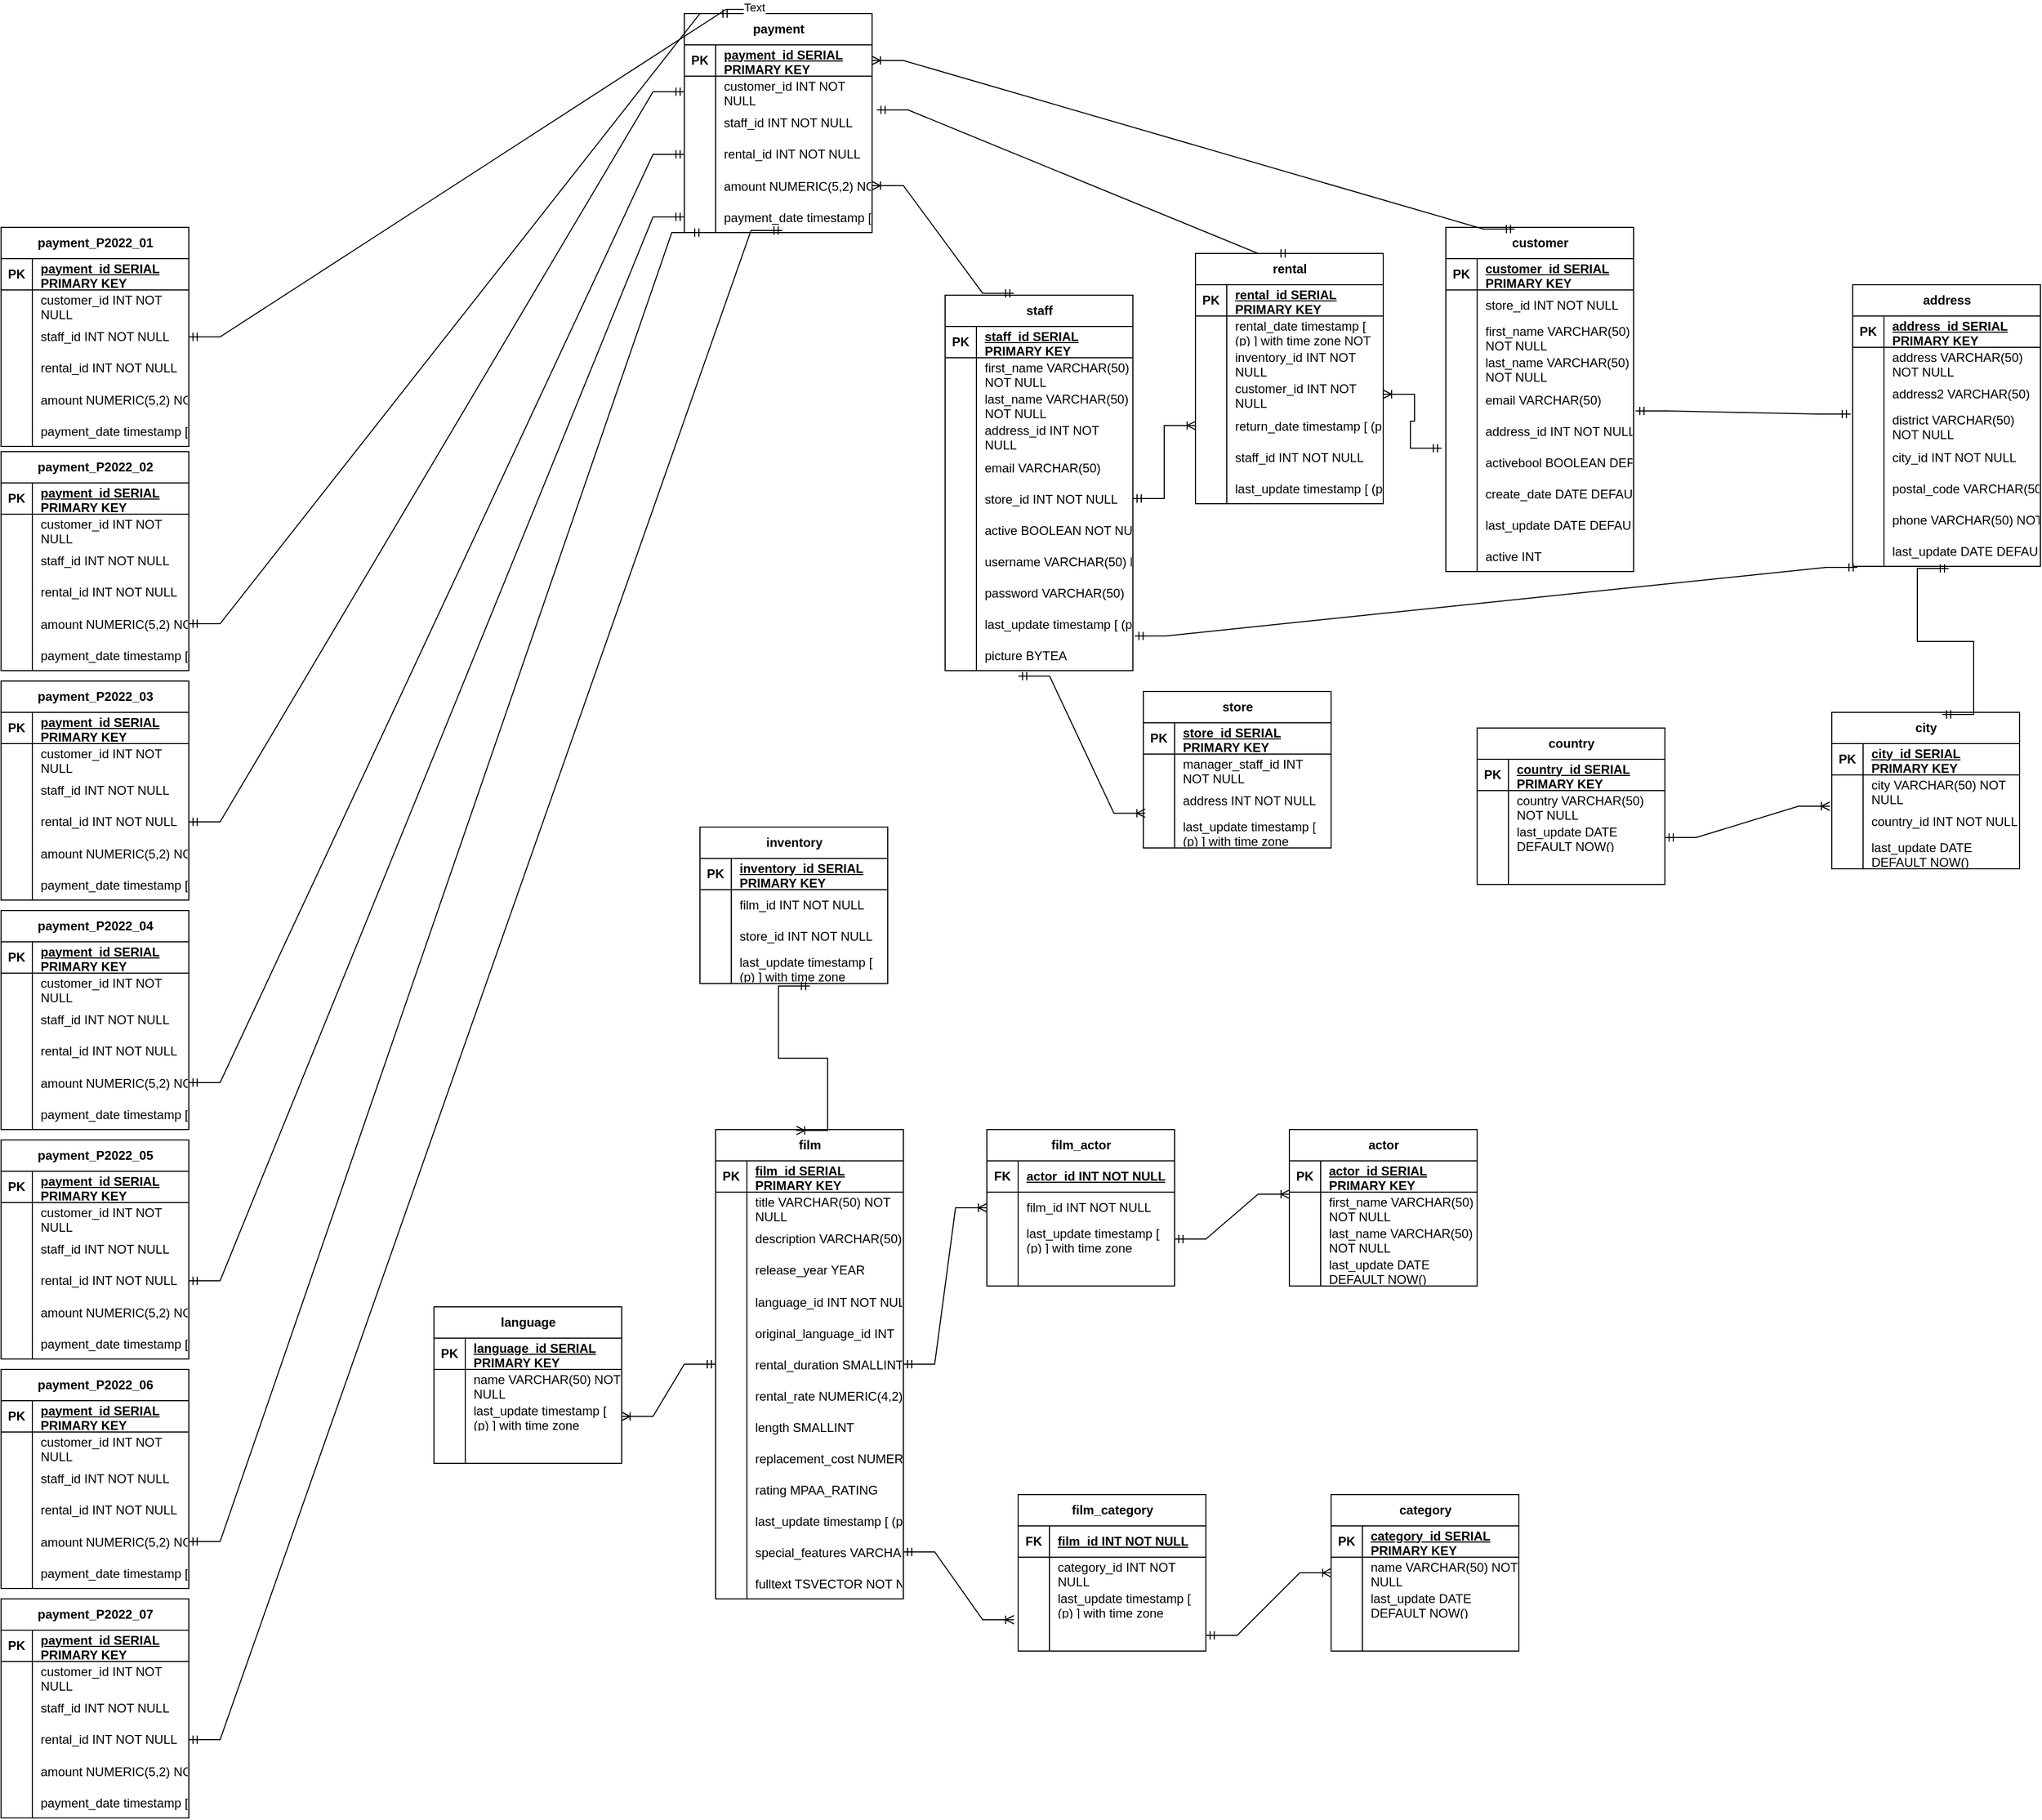 <mxfile version="26.1.0">
  <diagram name="Page-1" id="8uEIowy7df65b-ROEJ0C">
    <mxGraphModel grid="1" page="1" gridSize="10" guides="1" tooltips="1" connect="1" arrows="1" fold="1" pageScale="1" pageWidth="850" pageHeight="1100" math="0" shadow="0">
      <root>
        <mxCell id="0" />
        <mxCell id="1" parent="0" />
        <mxCell id="oPoAxJDJovGhKLmCOnBp-1" value="actor" style="shape=table;startSize=30;container=1;collapsible=1;childLayout=tableLayout;fixedRows=1;rowLines=0;fontStyle=1;align=center;resizeLast=1;html=1;" vertex="1" parent="1">
          <mxGeometry x="-40" y="860" width="180" height="150" as="geometry" />
        </mxCell>
        <mxCell id="oPoAxJDJovGhKLmCOnBp-2" value="" style="shape=tableRow;horizontal=0;startSize=0;swimlaneHead=0;swimlaneBody=0;fillColor=none;collapsible=0;dropTarget=0;points=[[0,0.5],[1,0.5]];portConstraint=eastwest;top=0;left=0;right=0;bottom=1;" vertex="1" parent="oPoAxJDJovGhKLmCOnBp-1">
          <mxGeometry y="30" width="180" height="30" as="geometry" />
        </mxCell>
        <mxCell id="oPoAxJDJovGhKLmCOnBp-3" value="PK" style="shape=partialRectangle;connectable=0;fillColor=none;top=0;left=0;bottom=0;right=0;fontStyle=1;overflow=hidden;whiteSpace=wrap;html=1;" vertex="1" parent="oPoAxJDJovGhKLmCOnBp-2">
          <mxGeometry width="30" height="30" as="geometry">
            <mxRectangle width="30" height="30" as="alternateBounds" />
          </mxGeometry>
        </mxCell>
        <mxCell id="oPoAxJDJovGhKLmCOnBp-4" value="actor_id SERIAL PRIMARY KEY" style="shape=partialRectangle;connectable=0;fillColor=none;top=0;left=0;bottom=0;right=0;align=left;spacingLeft=6;fontStyle=5;overflow=hidden;whiteSpace=wrap;html=1;" vertex="1" parent="oPoAxJDJovGhKLmCOnBp-2">
          <mxGeometry x="30" width="150" height="30" as="geometry">
            <mxRectangle width="150" height="30" as="alternateBounds" />
          </mxGeometry>
        </mxCell>
        <mxCell id="oPoAxJDJovGhKLmCOnBp-5" value="" style="shape=tableRow;horizontal=0;startSize=0;swimlaneHead=0;swimlaneBody=0;fillColor=none;collapsible=0;dropTarget=0;points=[[0,0.5],[1,0.5]];portConstraint=eastwest;top=0;left=0;right=0;bottom=0;" vertex="1" parent="oPoAxJDJovGhKLmCOnBp-1">
          <mxGeometry y="60" width="180" height="30" as="geometry" />
        </mxCell>
        <mxCell id="oPoAxJDJovGhKLmCOnBp-6" value="" style="shape=partialRectangle;connectable=0;fillColor=none;top=0;left=0;bottom=0;right=0;editable=1;overflow=hidden;whiteSpace=wrap;html=1;" vertex="1" parent="oPoAxJDJovGhKLmCOnBp-5">
          <mxGeometry width="30" height="30" as="geometry">
            <mxRectangle width="30" height="30" as="alternateBounds" />
          </mxGeometry>
        </mxCell>
        <mxCell id="oPoAxJDJovGhKLmCOnBp-7" value="first_name VARCHAR(50) NOT NULL" style="shape=partialRectangle;connectable=0;fillColor=none;top=0;left=0;bottom=0;right=0;align=left;spacingLeft=6;overflow=hidden;whiteSpace=wrap;html=1;" vertex="1" parent="oPoAxJDJovGhKLmCOnBp-5">
          <mxGeometry x="30" width="150" height="30" as="geometry">
            <mxRectangle width="150" height="30" as="alternateBounds" />
          </mxGeometry>
        </mxCell>
        <mxCell id="oPoAxJDJovGhKLmCOnBp-8" value="" style="shape=tableRow;horizontal=0;startSize=0;swimlaneHead=0;swimlaneBody=0;fillColor=none;collapsible=0;dropTarget=0;points=[[0,0.5],[1,0.5]];portConstraint=eastwest;top=0;left=0;right=0;bottom=0;" vertex="1" parent="oPoAxJDJovGhKLmCOnBp-1">
          <mxGeometry y="90" width="180" height="30" as="geometry" />
        </mxCell>
        <mxCell id="oPoAxJDJovGhKLmCOnBp-9" value="" style="shape=partialRectangle;connectable=0;fillColor=none;top=0;left=0;bottom=0;right=0;editable=1;overflow=hidden;whiteSpace=wrap;html=1;" vertex="1" parent="oPoAxJDJovGhKLmCOnBp-8">
          <mxGeometry width="30" height="30" as="geometry">
            <mxRectangle width="30" height="30" as="alternateBounds" />
          </mxGeometry>
        </mxCell>
        <mxCell id="oPoAxJDJovGhKLmCOnBp-10" value="last_name VARCHAR(50) NOT NULL" style="shape=partialRectangle;connectable=0;fillColor=none;top=0;left=0;bottom=0;right=0;align=left;spacingLeft=6;overflow=hidden;whiteSpace=wrap;html=1;" vertex="1" parent="oPoAxJDJovGhKLmCOnBp-8">
          <mxGeometry x="30" width="150" height="30" as="geometry">
            <mxRectangle width="150" height="30" as="alternateBounds" />
          </mxGeometry>
        </mxCell>
        <mxCell id="oPoAxJDJovGhKLmCOnBp-11" value="" style="shape=tableRow;horizontal=0;startSize=0;swimlaneHead=0;swimlaneBody=0;fillColor=none;collapsible=0;dropTarget=0;points=[[0,0.5],[1,0.5]];portConstraint=eastwest;top=0;left=0;right=0;bottom=0;" vertex="1" parent="oPoAxJDJovGhKLmCOnBp-1">
          <mxGeometry y="120" width="180" height="30" as="geometry" />
        </mxCell>
        <mxCell id="oPoAxJDJovGhKLmCOnBp-12" value="" style="shape=partialRectangle;connectable=0;fillColor=none;top=0;left=0;bottom=0;right=0;editable=1;overflow=hidden;whiteSpace=wrap;html=1;" vertex="1" parent="oPoAxJDJovGhKLmCOnBp-11">
          <mxGeometry width="30" height="30" as="geometry">
            <mxRectangle width="30" height="30" as="alternateBounds" />
          </mxGeometry>
        </mxCell>
        <mxCell id="oPoAxJDJovGhKLmCOnBp-13" value="last_update DATE DEFAULT NOW()" style="shape=partialRectangle;connectable=0;fillColor=none;top=0;left=0;bottom=0;right=0;align=left;spacingLeft=6;overflow=hidden;whiteSpace=wrap;html=1;" vertex="1" parent="oPoAxJDJovGhKLmCOnBp-11">
          <mxGeometry x="30" width="150" height="30" as="geometry">
            <mxRectangle width="150" height="30" as="alternateBounds" />
          </mxGeometry>
        </mxCell>
        <mxCell id="ZBieSut2bd0RA2g7KvG9-1" value="address" style="shape=table;startSize=30;container=1;collapsible=1;childLayout=tableLayout;fixedRows=1;rowLines=0;fontStyle=1;align=center;resizeLast=1;html=1;" vertex="1" parent="1">
          <mxGeometry x="500" y="50" width="180" height="270" as="geometry" />
        </mxCell>
        <mxCell id="ZBieSut2bd0RA2g7KvG9-2" value="" style="shape=tableRow;horizontal=0;startSize=0;swimlaneHead=0;swimlaneBody=0;fillColor=none;collapsible=0;dropTarget=0;points=[[0,0.5],[1,0.5]];portConstraint=eastwest;top=0;left=0;right=0;bottom=1;" vertex="1" parent="ZBieSut2bd0RA2g7KvG9-1">
          <mxGeometry y="30" width="180" height="30" as="geometry" />
        </mxCell>
        <mxCell id="ZBieSut2bd0RA2g7KvG9-3" value="PK" style="shape=partialRectangle;connectable=0;fillColor=none;top=0;left=0;bottom=0;right=0;fontStyle=1;overflow=hidden;whiteSpace=wrap;html=1;" vertex="1" parent="ZBieSut2bd0RA2g7KvG9-2">
          <mxGeometry width="30" height="30" as="geometry">
            <mxRectangle width="30" height="30" as="alternateBounds" />
          </mxGeometry>
        </mxCell>
        <mxCell id="ZBieSut2bd0RA2g7KvG9-4" value="address_id SERIAL PRIMARY KEY" style="shape=partialRectangle;connectable=0;fillColor=none;top=0;left=0;bottom=0;right=0;align=left;spacingLeft=6;fontStyle=5;overflow=hidden;whiteSpace=wrap;html=1;" vertex="1" parent="ZBieSut2bd0RA2g7KvG9-2">
          <mxGeometry x="30" width="150" height="30" as="geometry">
            <mxRectangle width="150" height="30" as="alternateBounds" />
          </mxGeometry>
        </mxCell>
        <mxCell id="ZBieSut2bd0RA2g7KvG9-5" value="" style="shape=tableRow;horizontal=0;startSize=0;swimlaneHead=0;swimlaneBody=0;fillColor=none;collapsible=0;dropTarget=0;points=[[0,0.5],[1,0.5]];portConstraint=eastwest;top=0;left=0;right=0;bottom=0;" vertex="1" parent="ZBieSut2bd0RA2g7KvG9-1">
          <mxGeometry y="60" width="180" height="30" as="geometry" />
        </mxCell>
        <mxCell id="ZBieSut2bd0RA2g7KvG9-6" value="" style="shape=partialRectangle;connectable=0;fillColor=none;top=0;left=0;bottom=0;right=0;editable=1;overflow=hidden;whiteSpace=wrap;html=1;" vertex="1" parent="ZBieSut2bd0RA2g7KvG9-5">
          <mxGeometry width="30" height="30" as="geometry">
            <mxRectangle width="30" height="30" as="alternateBounds" />
          </mxGeometry>
        </mxCell>
        <mxCell id="ZBieSut2bd0RA2g7KvG9-7" value="address VARCHAR(50) NOT NULL" style="shape=partialRectangle;connectable=0;fillColor=none;top=0;left=0;bottom=0;right=0;align=left;spacingLeft=6;overflow=hidden;whiteSpace=wrap;html=1;" vertex="1" parent="ZBieSut2bd0RA2g7KvG9-5">
          <mxGeometry x="30" width="150" height="30" as="geometry">
            <mxRectangle width="150" height="30" as="alternateBounds" />
          </mxGeometry>
        </mxCell>
        <mxCell id="ZBieSut2bd0RA2g7KvG9-8" value="" style="shape=tableRow;horizontal=0;startSize=0;swimlaneHead=0;swimlaneBody=0;fillColor=none;collapsible=0;dropTarget=0;points=[[0,0.5],[1,0.5]];portConstraint=eastwest;top=0;left=0;right=0;bottom=0;" vertex="1" parent="ZBieSut2bd0RA2g7KvG9-1">
          <mxGeometry y="90" width="180" height="30" as="geometry" />
        </mxCell>
        <mxCell id="ZBieSut2bd0RA2g7KvG9-9" value="" style="shape=partialRectangle;connectable=0;fillColor=none;top=0;left=0;bottom=0;right=0;editable=1;overflow=hidden;whiteSpace=wrap;html=1;" vertex="1" parent="ZBieSut2bd0RA2g7KvG9-8">
          <mxGeometry width="30" height="30" as="geometry">
            <mxRectangle width="30" height="30" as="alternateBounds" />
          </mxGeometry>
        </mxCell>
        <mxCell id="ZBieSut2bd0RA2g7KvG9-10" value="address2 VARCHAR(50) " style="shape=partialRectangle;connectable=0;fillColor=none;top=0;left=0;bottom=0;right=0;align=left;spacingLeft=6;overflow=hidden;whiteSpace=wrap;html=1;" vertex="1" parent="ZBieSut2bd0RA2g7KvG9-8">
          <mxGeometry x="30" width="150" height="30" as="geometry">
            <mxRectangle width="150" height="30" as="alternateBounds" />
          </mxGeometry>
        </mxCell>
        <mxCell id="ZBieSut2bd0RA2g7KvG9-11" value="" style="shape=tableRow;horizontal=0;startSize=0;swimlaneHead=0;swimlaneBody=0;fillColor=none;collapsible=0;dropTarget=0;points=[[0,0.5],[1,0.5]];portConstraint=eastwest;top=0;left=0;right=0;bottom=0;" vertex="1" parent="ZBieSut2bd0RA2g7KvG9-1">
          <mxGeometry y="120" width="180" height="30" as="geometry" />
        </mxCell>
        <mxCell id="ZBieSut2bd0RA2g7KvG9-12" value="" style="shape=partialRectangle;connectable=0;fillColor=none;top=0;left=0;bottom=0;right=0;editable=1;overflow=hidden;whiteSpace=wrap;html=1;" vertex="1" parent="ZBieSut2bd0RA2g7KvG9-11">
          <mxGeometry width="30" height="30" as="geometry">
            <mxRectangle width="30" height="30" as="alternateBounds" />
          </mxGeometry>
        </mxCell>
        <mxCell id="ZBieSut2bd0RA2g7KvG9-13" value="&lt;div&gt;district VARCHAR(50) NOT NULL&lt;/div&gt;" style="shape=partialRectangle;connectable=0;fillColor=none;top=0;left=0;bottom=0;right=0;align=left;spacingLeft=6;overflow=hidden;whiteSpace=wrap;html=1;" vertex="1" parent="ZBieSut2bd0RA2g7KvG9-11">
          <mxGeometry x="30" width="150" height="30" as="geometry">
            <mxRectangle width="150" height="30" as="alternateBounds" />
          </mxGeometry>
        </mxCell>
        <mxCell id="ZBieSut2bd0RA2g7KvG9-15" value="" style="shape=tableRow;horizontal=0;startSize=0;swimlaneHead=0;swimlaneBody=0;fillColor=none;collapsible=0;dropTarget=0;points=[[0,0.5],[1,0.5]];portConstraint=eastwest;top=0;left=0;right=0;bottom=0;" vertex="1" parent="ZBieSut2bd0RA2g7KvG9-1">
          <mxGeometry y="150" width="180" height="30" as="geometry" />
        </mxCell>
        <mxCell id="ZBieSut2bd0RA2g7KvG9-16" value="" style="shape=partialRectangle;connectable=0;fillColor=none;top=0;left=0;bottom=0;right=0;editable=1;overflow=hidden;" vertex="1" parent="ZBieSut2bd0RA2g7KvG9-15">
          <mxGeometry width="30" height="30" as="geometry">
            <mxRectangle width="30" height="30" as="alternateBounds" />
          </mxGeometry>
        </mxCell>
        <mxCell id="ZBieSut2bd0RA2g7KvG9-17" value="city_id INT NOT NULL" style="shape=partialRectangle;connectable=0;fillColor=none;top=0;left=0;bottom=0;right=0;align=left;spacingLeft=6;overflow=hidden;" vertex="1" parent="ZBieSut2bd0RA2g7KvG9-15">
          <mxGeometry x="30" width="150" height="30" as="geometry">
            <mxRectangle width="150" height="30" as="alternateBounds" />
          </mxGeometry>
        </mxCell>
        <mxCell id="ZBieSut2bd0RA2g7KvG9-19" value="" style="shape=tableRow;horizontal=0;startSize=0;swimlaneHead=0;swimlaneBody=0;fillColor=none;collapsible=0;dropTarget=0;points=[[0,0.5],[1,0.5]];portConstraint=eastwest;top=0;left=0;right=0;bottom=0;" vertex="1" parent="ZBieSut2bd0RA2g7KvG9-1">
          <mxGeometry y="180" width="180" height="30" as="geometry" />
        </mxCell>
        <mxCell id="ZBieSut2bd0RA2g7KvG9-20" value="" style="shape=partialRectangle;connectable=0;fillColor=none;top=0;left=0;bottom=0;right=0;editable=1;overflow=hidden;" vertex="1" parent="ZBieSut2bd0RA2g7KvG9-19">
          <mxGeometry width="30" height="30" as="geometry">
            <mxRectangle width="30" height="30" as="alternateBounds" />
          </mxGeometry>
        </mxCell>
        <mxCell id="ZBieSut2bd0RA2g7KvG9-21" value="postal_code VARCHAR(50)" style="shape=partialRectangle;connectable=0;fillColor=none;top=0;left=0;bottom=0;right=0;align=left;spacingLeft=6;overflow=hidden;" vertex="1" parent="ZBieSut2bd0RA2g7KvG9-19">
          <mxGeometry x="30" width="150" height="30" as="geometry">
            <mxRectangle width="150" height="30" as="alternateBounds" />
          </mxGeometry>
        </mxCell>
        <mxCell id="ZBieSut2bd0RA2g7KvG9-23" value="" style="shape=tableRow;horizontal=0;startSize=0;swimlaneHead=0;swimlaneBody=0;fillColor=none;collapsible=0;dropTarget=0;points=[[0,0.5],[1,0.5]];portConstraint=eastwest;top=0;left=0;right=0;bottom=0;" vertex="1" parent="ZBieSut2bd0RA2g7KvG9-1">
          <mxGeometry y="210" width="180" height="30" as="geometry" />
        </mxCell>
        <mxCell id="ZBieSut2bd0RA2g7KvG9-24" value="" style="shape=partialRectangle;connectable=0;fillColor=none;top=0;left=0;bottom=0;right=0;editable=1;overflow=hidden;" vertex="1" parent="ZBieSut2bd0RA2g7KvG9-23">
          <mxGeometry width="30" height="30" as="geometry">
            <mxRectangle width="30" height="30" as="alternateBounds" />
          </mxGeometry>
        </mxCell>
        <mxCell id="ZBieSut2bd0RA2g7KvG9-25" value="phone VARCHAR(50) NOT NULL" style="shape=partialRectangle;connectable=0;fillColor=none;top=0;left=0;bottom=0;right=0;align=left;spacingLeft=6;overflow=hidden;" vertex="1" parent="ZBieSut2bd0RA2g7KvG9-23">
          <mxGeometry x="30" width="150" height="30" as="geometry">
            <mxRectangle width="150" height="30" as="alternateBounds" />
          </mxGeometry>
        </mxCell>
        <mxCell id="ZBieSut2bd0RA2g7KvG9-27" value="" style="shape=tableRow;horizontal=0;startSize=0;swimlaneHead=0;swimlaneBody=0;fillColor=none;collapsible=0;dropTarget=0;points=[[0,0.5],[1,0.5]];portConstraint=eastwest;top=0;left=0;right=0;bottom=0;" vertex="1" parent="ZBieSut2bd0RA2g7KvG9-1">
          <mxGeometry y="240" width="180" height="30" as="geometry" />
        </mxCell>
        <mxCell id="ZBieSut2bd0RA2g7KvG9-28" value="" style="shape=partialRectangle;connectable=0;fillColor=none;top=0;left=0;bottom=0;right=0;editable=1;overflow=hidden;" vertex="1" parent="ZBieSut2bd0RA2g7KvG9-27">
          <mxGeometry width="30" height="30" as="geometry">
            <mxRectangle width="30" height="30" as="alternateBounds" />
          </mxGeometry>
        </mxCell>
        <mxCell id="ZBieSut2bd0RA2g7KvG9-29" value="last_update DATE DEFAULT NOW()" style="shape=partialRectangle;connectable=0;fillColor=none;top=0;left=0;bottom=0;right=0;align=left;spacingLeft=6;overflow=hidden;" vertex="1" parent="ZBieSut2bd0RA2g7KvG9-27">
          <mxGeometry x="30" width="150" height="30" as="geometry">
            <mxRectangle width="150" height="30" as="alternateBounds" />
          </mxGeometry>
        </mxCell>
        <mxCell id="ZBieSut2bd0RA2g7KvG9-30" value="category" style="shape=table;startSize=30;container=1;collapsible=1;childLayout=tableLayout;fixedRows=1;rowLines=0;fontStyle=1;align=center;resizeLast=1;html=1;" vertex="1" parent="1">
          <mxGeometry y="1210" width="180" height="150" as="geometry" />
        </mxCell>
        <mxCell id="ZBieSut2bd0RA2g7KvG9-31" value="" style="shape=tableRow;horizontal=0;startSize=0;swimlaneHead=0;swimlaneBody=0;fillColor=none;collapsible=0;dropTarget=0;points=[[0,0.5],[1,0.5]];portConstraint=eastwest;top=0;left=0;right=0;bottom=1;" vertex="1" parent="ZBieSut2bd0RA2g7KvG9-30">
          <mxGeometry y="30" width="180" height="30" as="geometry" />
        </mxCell>
        <mxCell id="ZBieSut2bd0RA2g7KvG9-32" value="PK" style="shape=partialRectangle;connectable=0;fillColor=none;top=0;left=0;bottom=0;right=0;fontStyle=1;overflow=hidden;whiteSpace=wrap;html=1;" vertex="1" parent="ZBieSut2bd0RA2g7KvG9-31">
          <mxGeometry width="30" height="30" as="geometry">
            <mxRectangle width="30" height="30" as="alternateBounds" />
          </mxGeometry>
        </mxCell>
        <mxCell id="ZBieSut2bd0RA2g7KvG9-33" value="category_id SERIAL PRIMARY KEY" style="shape=partialRectangle;connectable=0;fillColor=none;top=0;left=0;bottom=0;right=0;align=left;spacingLeft=6;fontStyle=5;overflow=hidden;whiteSpace=wrap;html=1;" vertex="1" parent="ZBieSut2bd0RA2g7KvG9-31">
          <mxGeometry x="30" width="150" height="30" as="geometry">
            <mxRectangle width="150" height="30" as="alternateBounds" />
          </mxGeometry>
        </mxCell>
        <mxCell id="ZBieSut2bd0RA2g7KvG9-34" value="" style="shape=tableRow;horizontal=0;startSize=0;swimlaneHead=0;swimlaneBody=0;fillColor=none;collapsible=0;dropTarget=0;points=[[0,0.5],[1,0.5]];portConstraint=eastwest;top=0;left=0;right=0;bottom=0;" vertex="1" parent="ZBieSut2bd0RA2g7KvG9-30">
          <mxGeometry y="60" width="180" height="30" as="geometry" />
        </mxCell>
        <mxCell id="ZBieSut2bd0RA2g7KvG9-35" value="" style="shape=partialRectangle;connectable=0;fillColor=none;top=0;left=0;bottom=0;right=0;editable=1;overflow=hidden;whiteSpace=wrap;html=1;" vertex="1" parent="ZBieSut2bd0RA2g7KvG9-34">
          <mxGeometry width="30" height="30" as="geometry">
            <mxRectangle width="30" height="30" as="alternateBounds" />
          </mxGeometry>
        </mxCell>
        <mxCell id="ZBieSut2bd0RA2g7KvG9-36" value="name VARCHAR(50) NOT NULL" style="shape=partialRectangle;connectable=0;fillColor=none;top=0;left=0;bottom=0;right=0;align=left;spacingLeft=6;overflow=hidden;whiteSpace=wrap;html=1;" vertex="1" parent="ZBieSut2bd0RA2g7KvG9-34">
          <mxGeometry x="30" width="150" height="30" as="geometry">
            <mxRectangle width="150" height="30" as="alternateBounds" />
          </mxGeometry>
        </mxCell>
        <mxCell id="ZBieSut2bd0RA2g7KvG9-37" value="" style="shape=tableRow;horizontal=0;startSize=0;swimlaneHead=0;swimlaneBody=0;fillColor=none;collapsible=0;dropTarget=0;points=[[0,0.5],[1,0.5]];portConstraint=eastwest;top=0;left=0;right=0;bottom=0;" vertex="1" parent="ZBieSut2bd0RA2g7KvG9-30">
          <mxGeometry y="90" width="180" height="30" as="geometry" />
        </mxCell>
        <mxCell id="ZBieSut2bd0RA2g7KvG9-38" value="" style="shape=partialRectangle;connectable=0;fillColor=none;top=0;left=0;bottom=0;right=0;editable=1;overflow=hidden;whiteSpace=wrap;html=1;" vertex="1" parent="ZBieSut2bd0RA2g7KvG9-37">
          <mxGeometry width="30" height="30" as="geometry">
            <mxRectangle width="30" height="30" as="alternateBounds" />
          </mxGeometry>
        </mxCell>
        <mxCell id="ZBieSut2bd0RA2g7KvG9-39" value="last_update DATE DEFAULT NOW()" style="shape=partialRectangle;connectable=0;fillColor=none;top=0;left=0;bottom=0;right=0;align=left;spacingLeft=6;overflow=hidden;whiteSpace=wrap;html=1;" vertex="1" parent="ZBieSut2bd0RA2g7KvG9-37">
          <mxGeometry x="30" width="150" height="30" as="geometry">
            <mxRectangle width="150" height="30" as="alternateBounds" />
          </mxGeometry>
        </mxCell>
        <mxCell id="ZBieSut2bd0RA2g7KvG9-40" value="" style="shape=tableRow;horizontal=0;startSize=0;swimlaneHead=0;swimlaneBody=0;fillColor=none;collapsible=0;dropTarget=0;points=[[0,0.5],[1,0.5]];portConstraint=eastwest;top=0;left=0;right=0;bottom=0;" vertex="1" parent="ZBieSut2bd0RA2g7KvG9-30">
          <mxGeometry y="120" width="180" height="30" as="geometry" />
        </mxCell>
        <mxCell id="ZBieSut2bd0RA2g7KvG9-41" value="" style="shape=partialRectangle;connectable=0;fillColor=none;top=0;left=0;bottom=0;right=0;editable=1;overflow=hidden;whiteSpace=wrap;html=1;" vertex="1" parent="ZBieSut2bd0RA2g7KvG9-40">
          <mxGeometry width="30" height="30" as="geometry">
            <mxRectangle width="30" height="30" as="alternateBounds" />
          </mxGeometry>
        </mxCell>
        <mxCell id="ZBieSut2bd0RA2g7KvG9-42" value="" style="shape=partialRectangle;connectable=0;fillColor=none;top=0;left=0;bottom=0;right=0;align=left;spacingLeft=6;overflow=hidden;whiteSpace=wrap;html=1;" vertex="1" parent="ZBieSut2bd0RA2g7KvG9-40">
          <mxGeometry x="30" width="150" height="30" as="geometry">
            <mxRectangle width="150" height="30" as="alternateBounds" />
          </mxGeometry>
        </mxCell>
        <mxCell id="ZBieSut2bd0RA2g7KvG9-43" value="city" style="shape=table;startSize=30;container=1;collapsible=1;childLayout=tableLayout;fixedRows=1;rowLines=0;fontStyle=1;align=center;resizeLast=1;html=1;" vertex="1" parent="1">
          <mxGeometry x="480" y="460" width="180" height="150" as="geometry" />
        </mxCell>
        <mxCell id="ZBieSut2bd0RA2g7KvG9-44" value="" style="shape=tableRow;horizontal=0;startSize=0;swimlaneHead=0;swimlaneBody=0;fillColor=none;collapsible=0;dropTarget=0;points=[[0,0.5],[1,0.5]];portConstraint=eastwest;top=0;left=0;right=0;bottom=1;" vertex="1" parent="ZBieSut2bd0RA2g7KvG9-43">
          <mxGeometry y="30" width="180" height="30" as="geometry" />
        </mxCell>
        <mxCell id="ZBieSut2bd0RA2g7KvG9-45" value="PK" style="shape=partialRectangle;connectable=0;fillColor=none;top=0;left=0;bottom=0;right=0;fontStyle=1;overflow=hidden;whiteSpace=wrap;html=1;" vertex="1" parent="ZBieSut2bd0RA2g7KvG9-44">
          <mxGeometry width="30" height="30" as="geometry">
            <mxRectangle width="30" height="30" as="alternateBounds" />
          </mxGeometry>
        </mxCell>
        <mxCell id="ZBieSut2bd0RA2g7KvG9-46" value="city_id SERIAL PRIMARY KEY" style="shape=partialRectangle;connectable=0;fillColor=none;top=0;left=0;bottom=0;right=0;align=left;spacingLeft=6;fontStyle=5;overflow=hidden;whiteSpace=wrap;html=1;" vertex="1" parent="ZBieSut2bd0RA2g7KvG9-44">
          <mxGeometry x="30" width="150" height="30" as="geometry">
            <mxRectangle width="150" height="30" as="alternateBounds" />
          </mxGeometry>
        </mxCell>
        <mxCell id="ZBieSut2bd0RA2g7KvG9-47" value="" style="shape=tableRow;horizontal=0;startSize=0;swimlaneHead=0;swimlaneBody=0;fillColor=none;collapsible=0;dropTarget=0;points=[[0,0.5],[1,0.5]];portConstraint=eastwest;top=0;left=0;right=0;bottom=0;" vertex="1" parent="ZBieSut2bd0RA2g7KvG9-43">
          <mxGeometry y="60" width="180" height="30" as="geometry" />
        </mxCell>
        <mxCell id="ZBieSut2bd0RA2g7KvG9-48" value="" style="shape=partialRectangle;connectable=0;fillColor=none;top=0;left=0;bottom=0;right=0;editable=1;overflow=hidden;whiteSpace=wrap;html=1;" vertex="1" parent="ZBieSut2bd0RA2g7KvG9-47">
          <mxGeometry width="30" height="30" as="geometry">
            <mxRectangle width="30" height="30" as="alternateBounds" />
          </mxGeometry>
        </mxCell>
        <mxCell id="ZBieSut2bd0RA2g7KvG9-49" value="city VARCHAR(50) NOT NULL" style="shape=partialRectangle;connectable=0;fillColor=none;top=0;left=0;bottom=0;right=0;align=left;spacingLeft=6;overflow=hidden;whiteSpace=wrap;html=1;" vertex="1" parent="ZBieSut2bd0RA2g7KvG9-47">
          <mxGeometry x="30" width="150" height="30" as="geometry">
            <mxRectangle width="150" height="30" as="alternateBounds" />
          </mxGeometry>
        </mxCell>
        <mxCell id="ZBieSut2bd0RA2g7KvG9-50" value="" style="shape=tableRow;horizontal=0;startSize=0;swimlaneHead=0;swimlaneBody=0;fillColor=none;collapsible=0;dropTarget=0;points=[[0,0.5],[1,0.5]];portConstraint=eastwest;top=0;left=0;right=0;bottom=0;" vertex="1" parent="ZBieSut2bd0RA2g7KvG9-43">
          <mxGeometry y="90" width="180" height="30" as="geometry" />
        </mxCell>
        <mxCell id="ZBieSut2bd0RA2g7KvG9-51" value="" style="shape=partialRectangle;connectable=0;fillColor=none;top=0;left=0;bottom=0;right=0;editable=1;overflow=hidden;whiteSpace=wrap;html=1;" vertex="1" parent="ZBieSut2bd0RA2g7KvG9-50">
          <mxGeometry width="30" height="30" as="geometry">
            <mxRectangle width="30" height="30" as="alternateBounds" />
          </mxGeometry>
        </mxCell>
        <mxCell id="ZBieSut2bd0RA2g7KvG9-52" value="country_id INT NOT NULL" style="shape=partialRectangle;connectable=0;fillColor=none;top=0;left=0;bottom=0;right=0;align=left;spacingLeft=6;overflow=hidden;whiteSpace=wrap;html=1;" vertex="1" parent="ZBieSut2bd0RA2g7KvG9-50">
          <mxGeometry x="30" width="150" height="30" as="geometry">
            <mxRectangle width="150" height="30" as="alternateBounds" />
          </mxGeometry>
        </mxCell>
        <mxCell id="ZBieSut2bd0RA2g7KvG9-53" value="" style="shape=tableRow;horizontal=0;startSize=0;swimlaneHead=0;swimlaneBody=0;fillColor=none;collapsible=0;dropTarget=0;points=[[0,0.5],[1,0.5]];portConstraint=eastwest;top=0;left=0;right=0;bottom=0;" vertex="1" parent="ZBieSut2bd0RA2g7KvG9-43">
          <mxGeometry y="120" width="180" height="30" as="geometry" />
        </mxCell>
        <mxCell id="ZBieSut2bd0RA2g7KvG9-54" value="" style="shape=partialRectangle;connectable=0;fillColor=none;top=0;left=0;bottom=0;right=0;editable=1;overflow=hidden;whiteSpace=wrap;html=1;" vertex="1" parent="ZBieSut2bd0RA2g7KvG9-53">
          <mxGeometry width="30" height="30" as="geometry">
            <mxRectangle width="30" height="30" as="alternateBounds" />
          </mxGeometry>
        </mxCell>
        <mxCell id="ZBieSut2bd0RA2g7KvG9-55" value="last_update DATE DEFAULT NOW()" style="shape=partialRectangle;connectable=0;fillColor=none;top=0;left=0;bottom=0;right=0;align=left;spacingLeft=6;overflow=hidden;whiteSpace=wrap;html=1;" vertex="1" parent="ZBieSut2bd0RA2g7KvG9-53">
          <mxGeometry x="30" width="150" height="30" as="geometry">
            <mxRectangle width="150" height="30" as="alternateBounds" />
          </mxGeometry>
        </mxCell>
        <mxCell id="ZBieSut2bd0RA2g7KvG9-56" value="country" style="shape=table;startSize=30;container=1;collapsible=1;childLayout=tableLayout;fixedRows=1;rowLines=0;fontStyle=1;align=center;resizeLast=1;html=1;" vertex="1" parent="1">
          <mxGeometry x="140" y="475" width="180" height="150" as="geometry" />
        </mxCell>
        <mxCell id="ZBieSut2bd0RA2g7KvG9-57" value="" style="shape=tableRow;horizontal=0;startSize=0;swimlaneHead=0;swimlaneBody=0;fillColor=none;collapsible=0;dropTarget=0;points=[[0,0.5],[1,0.5]];portConstraint=eastwest;top=0;left=0;right=0;bottom=1;" vertex="1" parent="ZBieSut2bd0RA2g7KvG9-56">
          <mxGeometry y="30" width="180" height="30" as="geometry" />
        </mxCell>
        <mxCell id="ZBieSut2bd0RA2g7KvG9-58" value="PK" style="shape=partialRectangle;connectable=0;fillColor=none;top=0;left=0;bottom=0;right=0;fontStyle=1;overflow=hidden;whiteSpace=wrap;html=1;" vertex="1" parent="ZBieSut2bd0RA2g7KvG9-57">
          <mxGeometry width="30" height="30" as="geometry">
            <mxRectangle width="30" height="30" as="alternateBounds" />
          </mxGeometry>
        </mxCell>
        <mxCell id="ZBieSut2bd0RA2g7KvG9-59" value="country_id SERIAL PRIMARY KEY" style="shape=partialRectangle;connectable=0;fillColor=none;top=0;left=0;bottom=0;right=0;align=left;spacingLeft=6;fontStyle=5;overflow=hidden;whiteSpace=wrap;html=1;" vertex="1" parent="ZBieSut2bd0RA2g7KvG9-57">
          <mxGeometry x="30" width="150" height="30" as="geometry">
            <mxRectangle width="150" height="30" as="alternateBounds" />
          </mxGeometry>
        </mxCell>
        <mxCell id="ZBieSut2bd0RA2g7KvG9-60" value="" style="shape=tableRow;horizontal=0;startSize=0;swimlaneHead=0;swimlaneBody=0;fillColor=none;collapsible=0;dropTarget=0;points=[[0,0.5],[1,0.5]];portConstraint=eastwest;top=0;left=0;right=0;bottom=0;" vertex="1" parent="ZBieSut2bd0RA2g7KvG9-56">
          <mxGeometry y="60" width="180" height="30" as="geometry" />
        </mxCell>
        <mxCell id="ZBieSut2bd0RA2g7KvG9-61" value="" style="shape=partialRectangle;connectable=0;fillColor=none;top=0;left=0;bottom=0;right=0;editable=1;overflow=hidden;whiteSpace=wrap;html=1;" vertex="1" parent="ZBieSut2bd0RA2g7KvG9-60">
          <mxGeometry width="30" height="30" as="geometry">
            <mxRectangle width="30" height="30" as="alternateBounds" />
          </mxGeometry>
        </mxCell>
        <mxCell id="ZBieSut2bd0RA2g7KvG9-62" value="country VARCHAR(50) NOT NULL" style="shape=partialRectangle;connectable=0;fillColor=none;top=0;left=0;bottom=0;right=0;align=left;spacingLeft=6;overflow=hidden;whiteSpace=wrap;html=1;" vertex="1" parent="ZBieSut2bd0RA2g7KvG9-60">
          <mxGeometry x="30" width="150" height="30" as="geometry">
            <mxRectangle width="150" height="30" as="alternateBounds" />
          </mxGeometry>
        </mxCell>
        <mxCell id="ZBieSut2bd0RA2g7KvG9-63" value="" style="shape=tableRow;horizontal=0;startSize=0;swimlaneHead=0;swimlaneBody=0;fillColor=none;collapsible=0;dropTarget=0;points=[[0,0.5],[1,0.5]];portConstraint=eastwest;top=0;left=0;right=0;bottom=0;" vertex="1" parent="ZBieSut2bd0RA2g7KvG9-56">
          <mxGeometry y="90" width="180" height="30" as="geometry" />
        </mxCell>
        <mxCell id="ZBieSut2bd0RA2g7KvG9-64" value="" style="shape=partialRectangle;connectable=0;fillColor=none;top=0;left=0;bottom=0;right=0;editable=1;overflow=hidden;whiteSpace=wrap;html=1;" vertex="1" parent="ZBieSut2bd0RA2g7KvG9-63">
          <mxGeometry width="30" height="30" as="geometry">
            <mxRectangle width="30" height="30" as="alternateBounds" />
          </mxGeometry>
        </mxCell>
        <mxCell id="ZBieSut2bd0RA2g7KvG9-65" value="last_update DATE DEFAULT NOW()" style="shape=partialRectangle;connectable=0;fillColor=none;top=0;left=0;bottom=0;right=0;align=left;spacingLeft=6;overflow=hidden;whiteSpace=wrap;html=1;" vertex="1" parent="ZBieSut2bd0RA2g7KvG9-63">
          <mxGeometry x="30" width="150" height="30" as="geometry">
            <mxRectangle width="150" height="30" as="alternateBounds" />
          </mxGeometry>
        </mxCell>
        <mxCell id="ZBieSut2bd0RA2g7KvG9-66" value="" style="shape=tableRow;horizontal=0;startSize=0;swimlaneHead=0;swimlaneBody=0;fillColor=none;collapsible=0;dropTarget=0;points=[[0,0.5],[1,0.5]];portConstraint=eastwest;top=0;left=0;right=0;bottom=0;" vertex="1" parent="ZBieSut2bd0RA2g7KvG9-56">
          <mxGeometry y="120" width="180" height="30" as="geometry" />
        </mxCell>
        <mxCell id="ZBieSut2bd0RA2g7KvG9-67" value="" style="shape=partialRectangle;connectable=0;fillColor=none;top=0;left=0;bottom=0;right=0;editable=1;overflow=hidden;whiteSpace=wrap;html=1;" vertex="1" parent="ZBieSut2bd0RA2g7KvG9-66">
          <mxGeometry width="30" height="30" as="geometry">
            <mxRectangle width="30" height="30" as="alternateBounds" />
          </mxGeometry>
        </mxCell>
        <mxCell id="ZBieSut2bd0RA2g7KvG9-68" value="" style="shape=partialRectangle;connectable=0;fillColor=none;top=0;left=0;bottom=0;right=0;align=left;spacingLeft=6;overflow=hidden;whiteSpace=wrap;html=1;" vertex="1" parent="ZBieSut2bd0RA2g7KvG9-66">
          <mxGeometry x="30" width="150" height="30" as="geometry">
            <mxRectangle width="150" height="30" as="alternateBounds" />
          </mxGeometry>
        </mxCell>
        <mxCell id="ZBieSut2bd0RA2g7KvG9-69" value="customer" style="shape=table;startSize=30;container=1;collapsible=1;childLayout=tableLayout;fixedRows=1;rowLines=0;fontStyle=1;align=center;resizeLast=1;html=1;" vertex="1" parent="1">
          <mxGeometry x="110" y="-5" width="180" height="330" as="geometry" />
        </mxCell>
        <mxCell id="ZBieSut2bd0RA2g7KvG9-70" value="" style="shape=tableRow;horizontal=0;startSize=0;swimlaneHead=0;swimlaneBody=0;fillColor=none;collapsible=0;dropTarget=0;points=[[0,0.5],[1,0.5]];portConstraint=eastwest;top=0;left=0;right=0;bottom=1;" vertex="1" parent="ZBieSut2bd0RA2g7KvG9-69">
          <mxGeometry y="30" width="180" height="30" as="geometry" />
        </mxCell>
        <mxCell id="ZBieSut2bd0RA2g7KvG9-71" value="PK" style="shape=partialRectangle;connectable=0;fillColor=none;top=0;left=0;bottom=0;right=0;fontStyle=1;overflow=hidden;whiteSpace=wrap;html=1;" vertex="1" parent="ZBieSut2bd0RA2g7KvG9-70">
          <mxGeometry width="30" height="30" as="geometry">
            <mxRectangle width="30" height="30" as="alternateBounds" />
          </mxGeometry>
        </mxCell>
        <mxCell id="ZBieSut2bd0RA2g7KvG9-72" value="customer_id SERIAL PRIMARY KEY" style="shape=partialRectangle;connectable=0;fillColor=none;top=0;left=0;bottom=0;right=0;align=left;spacingLeft=6;fontStyle=5;overflow=hidden;whiteSpace=wrap;html=1;" vertex="1" parent="ZBieSut2bd0RA2g7KvG9-70">
          <mxGeometry x="30" width="150" height="30" as="geometry">
            <mxRectangle width="150" height="30" as="alternateBounds" />
          </mxGeometry>
        </mxCell>
        <mxCell id="ZBieSut2bd0RA2g7KvG9-73" value="" style="shape=tableRow;horizontal=0;startSize=0;swimlaneHead=0;swimlaneBody=0;fillColor=none;collapsible=0;dropTarget=0;points=[[0,0.5],[1,0.5]];portConstraint=eastwest;top=0;left=0;right=0;bottom=0;" vertex="1" parent="ZBieSut2bd0RA2g7KvG9-69">
          <mxGeometry y="60" width="180" height="30" as="geometry" />
        </mxCell>
        <mxCell id="ZBieSut2bd0RA2g7KvG9-74" value="" style="shape=partialRectangle;connectable=0;fillColor=none;top=0;left=0;bottom=0;right=0;editable=1;overflow=hidden;whiteSpace=wrap;html=1;" vertex="1" parent="ZBieSut2bd0RA2g7KvG9-73">
          <mxGeometry width="30" height="30" as="geometry">
            <mxRectangle width="30" height="30" as="alternateBounds" />
          </mxGeometry>
        </mxCell>
        <mxCell id="ZBieSut2bd0RA2g7KvG9-75" value="store_id INT NOT NULL" style="shape=partialRectangle;connectable=0;fillColor=none;top=0;left=0;bottom=0;right=0;align=left;spacingLeft=6;overflow=hidden;whiteSpace=wrap;html=1;" vertex="1" parent="ZBieSut2bd0RA2g7KvG9-73">
          <mxGeometry x="30" width="150" height="30" as="geometry">
            <mxRectangle width="150" height="30" as="alternateBounds" />
          </mxGeometry>
        </mxCell>
        <mxCell id="ZBieSut2bd0RA2g7KvG9-76" value="" style="shape=tableRow;horizontal=0;startSize=0;swimlaneHead=0;swimlaneBody=0;fillColor=none;collapsible=0;dropTarget=0;points=[[0,0.5],[1,0.5]];portConstraint=eastwest;top=0;left=0;right=0;bottom=0;" vertex="1" parent="ZBieSut2bd0RA2g7KvG9-69">
          <mxGeometry y="90" width="180" height="30" as="geometry" />
        </mxCell>
        <mxCell id="ZBieSut2bd0RA2g7KvG9-77" value="" style="shape=partialRectangle;connectable=0;fillColor=none;top=0;left=0;bottom=0;right=0;editable=1;overflow=hidden;whiteSpace=wrap;html=1;" vertex="1" parent="ZBieSut2bd0RA2g7KvG9-76">
          <mxGeometry width="30" height="30" as="geometry">
            <mxRectangle width="30" height="30" as="alternateBounds" />
          </mxGeometry>
        </mxCell>
        <mxCell id="ZBieSut2bd0RA2g7KvG9-78" value="first_name VARCHAR(50) NOT NULL" style="shape=partialRectangle;connectable=0;fillColor=none;top=0;left=0;bottom=0;right=0;align=left;spacingLeft=6;overflow=hidden;whiteSpace=wrap;html=1;" vertex="1" parent="ZBieSut2bd0RA2g7KvG9-76">
          <mxGeometry x="30" width="150" height="30" as="geometry">
            <mxRectangle width="150" height="30" as="alternateBounds" />
          </mxGeometry>
        </mxCell>
        <mxCell id="ZBieSut2bd0RA2g7KvG9-79" value="" style="shape=tableRow;horizontal=0;startSize=0;swimlaneHead=0;swimlaneBody=0;fillColor=none;collapsible=0;dropTarget=0;points=[[0,0.5],[1,0.5]];portConstraint=eastwest;top=0;left=0;right=0;bottom=0;" vertex="1" parent="ZBieSut2bd0RA2g7KvG9-69">
          <mxGeometry y="120" width="180" height="30" as="geometry" />
        </mxCell>
        <mxCell id="ZBieSut2bd0RA2g7KvG9-80" value="" style="shape=partialRectangle;connectable=0;fillColor=none;top=0;left=0;bottom=0;right=0;editable=1;overflow=hidden;whiteSpace=wrap;html=1;" vertex="1" parent="ZBieSut2bd0RA2g7KvG9-79">
          <mxGeometry width="30" height="30" as="geometry">
            <mxRectangle width="30" height="30" as="alternateBounds" />
          </mxGeometry>
        </mxCell>
        <mxCell id="ZBieSut2bd0RA2g7KvG9-81" value="last_name VARCHAR(50) NOT NULL" style="shape=partialRectangle;connectable=0;fillColor=none;top=0;left=0;bottom=0;right=0;align=left;spacingLeft=6;overflow=hidden;whiteSpace=wrap;html=1;" vertex="1" parent="ZBieSut2bd0RA2g7KvG9-79">
          <mxGeometry x="30" width="150" height="30" as="geometry">
            <mxRectangle width="150" height="30" as="alternateBounds" />
          </mxGeometry>
        </mxCell>
        <mxCell id="ZBieSut2bd0RA2g7KvG9-83" value="" style="shape=tableRow;horizontal=0;startSize=0;swimlaneHead=0;swimlaneBody=0;fillColor=none;collapsible=0;dropTarget=0;points=[[0,0.5],[1,0.5]];portConstraint=eastwest;top=0;left=0;right=0;bottom=0;" vertex="1" parent="ZBieSut2bd0RA2g7KvG9-69">
          <mxGeometry y="150" width="180" height="30" as="geometry" />
        </mxCell>
        <mxCell id="ZBieSut2bd0RA2g7KvG9-84" value="" style="shape=partialRectangle;connectable=0;fillColor=none;top=0;left=0;bottom=0;right=0;editable=1;overflow=hidden;" vertex="1" parent="ZBieSut2bd0RA2g7KvG9-83">
          <mxGeometry width="30" height="30" as="geometry">
            <mxRectangle width="30" height="30" as="alternateBounds" />
          </mxGeometry>
        </mxCell>
        <mxCell id="ZBieSut2bd0RA2g7KvG9-85" value="email VARCHAR(50)" style="shape=partialRectangle;connectable=0;fillColor=none;top=0;left=0;bottom=0;right=0;align=left;spacingLeft=6;overflow=hidden;" vertex="1" parent="ZBieSut2bd0RA2g7KvG9-83">
          <mxGeometry x="30" width="150" height="30" as="geometry">
            <mxRectangle width="150" height="30" as="alternateBounds" />
          </mxGeometry>
        </mxCell>
        <mxCell id="ZBieSut2bd0RA2g7KvG9-87" value="" style="shape=tableRow;horizontal=0;startSize=0;swimlaneHead=0;swimlaneBody=0;fillColor=none;collapsible=0;dropTarget=0;points=[[0,0.5],[1,0.5]];portConstraint=eastwest;top=0;left=0;right=0;bottom=0;" vertex="1" parent="ZBieSut2bd0RA2g7KvG9-69">
          <mxGeometry y="180" width="180" height="30" as="geometry" />
        </mxCell>
        <mxCell id="ZBieSut2bd0RA2g7KvG9-88" value="" style="shape=partialRectangle;connectable=0;fillColor=none;top=0;left=0;bottom=0;right=0;editable=1;overflow=hidden;" vertex="1" parent="ZBieSut2bd0RA2g7KvG9-87">
          <mxGeometry width="30" height="30" as="geometry">
            <mxRectangle width="30" height="30" as="alternateBounds" />
          </mxGeometry>
        </mxCell>
        <mxCell id="ZBieSut2bd0RA2g7KvG9-89" value="address_id INT NOT NULL" style="shape=partialRectangle;connectable=0;fillColor=none;top=0;left=0;bottom=0;right=0;align=left;spacingLeft=6;overflow=hidden;" vertex="1" parent="ZBieSut2bd0RA2g7KvG9-87">
          <mxGeometry x="30" width="150" height="30" as="geometry">
            <mxRectangle width="150" height="30" as="alternateBounds" />
          </mxGeometry>
        </mxCell>
        <mxCell id="ZBieSut2bd0RA2g7KvG9-91" value="" style="shape=tableRow;horizontal=0;startSize=0;swimlaneHead=0;swimlaneBody=0;fillColor=none;collapsible=0;dropTarget=0;points=[[0,0.5],[1,0.5]];portConstraint=eastwest;top=0;left=0;right=0;bottom=0;" vertex="1" parent="ZBieSut2bd0RA2g7KvG9-69">
          <mxGeometry y="210" width="180" height="30" as="geometry" />
        </mxCell>
        <mxCell id="ZBieSut2bd0RA2g7KvG9-92" value="" style="shape=partialRectangle;connectable=0;fillColor=none;top=0;left=0;bottom=0;right=0;editable=1;overflow=hidden;" vertex="1" parent="ZBieSut2bd0RA2g7KvG9-91">
          <mxGeometry width="30" height="30" as="geometry">
            <mxRectangle width="30" height="30" as="alternateBounds" />
          </mxGeometry>
        </mxCell>
        <mxCell id="ZBieSut2bd0RA2g7KvG9-93" value="activebool BOOLEAN DEFAULT true" style="shape=partialRectangle;connectable=0;fillColor=none;top=0;left=0;bottom=0;right=0;align=left;spacingLeft=6;overflow=hidden;" vertex="1" parent="ZBieSut2bd0RA2g7KvG9-91">
          <mxGeometry x="30" width="150" height="30" as="geometry">
            <mxRectangle width="150" height="30" as="alternateBounds" />
          </mxGeometry>
        </mxCell>
        <mxCell id="ZBieSut2bd0RA2g7KvG9-95" value="" style="shape=tableRow;horizontal=0;startSize=0;swimlaneHead=0;swimlaneBody=0;fillColor=none;collapsible=0;dropTarget=0;points=[[0,0.5],[1,0.5]];portConstraint=eastwest;top=0;left=0;right=0;bottom=0;" vertex="1" parent="ZBieSut2bd0RA2g7KvG9-69">
          <mxGeometry y="240" width="180" height="30" as="geometry" />
        </mxCell>
        <mxCell id="ZBieSut2bd0RA2g7KvG9-96" value="" style="shape=partialRectangle;connectable=0;fillColor=none;top=0;left=0;bottom=0;right=0;editable=1;overflow=hidden;" vertex="1" parent="ZBieSut2bd0RA2g7KvG9-95">
          <mxGeometry width="30" height="30" as="geometry">
            <mxRectangle width="30" height="30" as="alternateBounds" />
          </mxGeometry>
        </mxCell>
        <mxCell id="ZBieSut2bd0RA2g7KvG9-97" value="create_date DATE DEFAULT CURRENT_DATE" style="shape=partialRectangle;connectable=0;fillColor=none;top=0;left=0;bottom=0;right=0;align=left;spacingLeft=6;overflow=hidden;" vertex="1" parent="ZBieSut2bd0RA2g7KvG9-95">
          <mxGeometry x="30" width="150" height="30" as="geometry">
            <mxRectangle width="150" height="30" as="alternateBounds" />
          </mxGeometry>
        </mxCell>
        <mxCell id="ZBieSut2bd0RA2g7KvG9-99" value="" style="shape=tableRow;horizontal=0;startSize=0;swimlaneHead=0;swimlaneBody=0;fillColor=none;collapsible=0;dropTarget=0;points=[[0,0.5],[1,0.5]];portConstraint=eastwest;top=0;left=0;right=0;bottom=0;" vertex="1" parent="ZBieSut2bd0RA2g7KvG9-69">
          <mxGeometry y="270" width="180" height="30" as="geometry" />
        </mxCell>
        <mxCell id="ZBieSut2bd0RA2g7KvG9-100" value="" style="shape=partialRectangle;connectable=0;fillColor=none;top=0;left=0;bottom=0;right=0;editable=1;overflow=hidden;" vertex="1" parent="ZBieSut2bd0RA2g7KvG9-99">
          <mxGeometry width="30" height="30" as="geometry">
            <mxRectangle width="30" height="30" as="alternateBounds" />
          </mxGeometry>
        </mxCell>
        <mxCell id="ZBieSut2bd0RA2g7KvG9-101" value="last_update DATE DEFAULT NOW()" style="shape=partialRectangle;connectable=0;fillColor=none;top=0;left=0;bottom=0;right=0;align=left;spacingLeft=6;overflow=hidden;" vertex="1" parent="ZBieSut2bd0RA2g7KvG9-99">
          <mxGeometry x="30" width="150" height="30" as="geometry">
            <mxRectangle width="150" height="30" as="alternateBounds" />
          </mxGeometry>
        </mxCell>
        <mxCell id="ZBieSut2bd0RA2g7KvG9-103" value="" style="shape=tableRow;horizontal=0;startSize=0;swimlaneHead=0;swimlaneBody=0;fillColor=none;collapsible=0;dropTarget=0;points=[[0,0.5],[1,0.5]];portConstraint=eastwest;top=0;left=0;right=0;bottom=0;" vertex="1" parent="ZBieSut2bd0RA2g7KvG9-69">
          <mxGeometry y="300" width="180" height="30" as="geometry" />
        </mxCell>
        <mxCell id="ZBieSut2bd0RA2g7KvG9-104" value="" style="shape=partialRectangle;connectable=0;fillColor=none;top=0;left=0;bottom=0;right=0;editable=1;overflow=hidden;" vertex="1" parent="ZBieSut2bd0RA2g7KvG9-103">
          <mxGeometry width="30" height="30" as="geometry">
            <mxRectangle width="30" height="30" as="alternateBounds" />
          </mxGeometry>
        </mxCell>
        <mxCell id="ZBieSut2bd0RA2g7KvG9-105" value="active INT" style="shape=partialRectangle;connectable=0;fillColor=none;top=0;left=0;bottom=0;right=0;align=left;spacingLeft=6;overflow=hidden;" vertex="1" parent="ZBieSut2bd0RA2g7KvG9-103">
          <mxGeometry x="30" width="150" height="30" as="geometry">
            <mxRectangle width="150" height="30" as="alternateBounds" />
          </mxGeometry>
        </mxCell>
        <mxCell id="ZBieSut2bd0RA2g7KvG9-106" value="film" style="shape=table;startSize=30;container=1;collapsible=1;childLayout=tableLayout;fixedRows=1;rowLines=0;fontStyle=1;align=center;resizeLast=1;html=1;" vertex="1" parent="1">
          <mxGeometry x="-590" y="860" width="180" height="450" as="geometry" />
        </mxCell>
        <mxCell id="ZBieSut2bd0RA2g7KvG9-107" value="" style="shape=tableRow;horizontal=0;startSize=0;swimlaneHead=0;swimlaneBody=0;fillColor=none;collapsible=0;dropTarget=0;points=[[0,0.5],[1,0.5]];portConstraint=eastwest;top=0;left=0;right=0;bottom=1;" vertex="1" parent="ZBieSut2bd0RA2g7KvG9-106">
          <mxGeometry y="30" width="180" height="30" as="geometry" />
        </mxCell>
        <mxCell id="ZBieSut2bd0RA2g7KvG9-108" value="PK" style="shape=partialRectangle;connectable=0;fillColor=none;top=0;left=0;bottom=0;right=0;fontStyle=1;overflow=hidden;whiteSpace=wrap;html=1;" vertex="1" parent="ZBieSut2bd0RA2g7KvG9-107">
          <mxGeometry width="30" height="30" as="geometry">
            <mxRectangle width="30" height="30" as="alternateBounds" />
          </mxGeometry>
        </mxCell>
        <mxCell id="ZBieSut2bd0RA2g7KvG9-109" value="film_id SERIAL PRIMARY KEY" style="shape=partialRectangle;connectable=0;fillColor=none;top=0;left=0;bottom=0;right=0;align=left;spacingLeft=6;fontStyle=5;overflow=hidden;whiteSpace=wrap;html=1;" vertex="1" parent="ZBieSut2bd0RA2g7KvG9-107">
          <mxGeometry x="30" width="150" height="30" as="geometry">
            <mxRectangle width="150" height="30" as="alternateBounds" />
          </mxGeometry>
        </mxCell>
        <mxCell id="ZBieSut2bd0RA2g7KvG9-110" value="" style="shape=tableRow;horizontal=0;startSize=0;swimlaneHead=0;swimlaneBody=0;fillColor=none;collapsible=0;dropTarget=0;points=[[0,0.5],[1,0.5]];portConstraint=eastwest;top=0;left=0;right=0;bottom=0;" vertex="1" parent="ZBieSut2bd0RA2g7KvG9-106">
          <mxGeometry y="60" width="180" height="30" as="geometry" />
        </mxCell>
        <mxCell id="ZBieSut2bd0RA2g7KvG9-111" value="" style="shape=partialRectangle;connectable=0;fillColor=none;top=0;left=0;bottom=0;right=0;editable=1;overflow=hidden;whiteSpace=wrap;html=1;" vertex="1" parent="ZBieSut2bd0RA2g7KvG9-110">
          <mxGeometry width="30" height="30" as="geometry">
            <mxRectangle width="30" height="30" as="alternateBounds" />
          </mxGeometry>
        </mxCell>
        <mxCell id="ZBieSut2bd0RA2g7KvG9-112" value="title VARCHAR(50) NOT NULL" style="shape=partialRectangle;connectable=0;fillColor=none;top=0;left=0;bottom=0;right=0;align=left;spacingLeft=6;overflow=hidden;whiteSpace=wrap;html=1;" vertex="1" parent="ZBieSut2bd0RA2g7KvG9-110">
          <mxGeometry x="30" width="150" height="30" as="geometry">
            <mxRectangle width="150" height="30" as="alternateBounds" />
          </mxGeometry>
        </mxCell>
        <mxCell id="ZBieSut2bd0RA2g7KvG9-113" value="" style="shape=tableRow;horizontal=0;startSize=0;swimlaneHead=0;swimlaneBody=0;fillColor=none;collapsible=0;dropTarget=0;points=[[0,0.5],[1,0.5]];portConstraint=eastwest;top=0;left=0;right=0;bottom=0;" vertex="1" parent="ZBieSut2bd0RA2g7KvG9-106">
          <mxGeometry y="90" width="180" height="30" as="geometry" />
        </mxCell>
        <mxCell id="ZBieSut2bd0RA2g7KvG9-114" value="" style="shape=partialRectangle;connectable=0;fillColor=none;top=0;left=0;bottom=0;right=0;editable=1;overflow=hidden;whiteSpace=wrap;html=1;" vertex="1" parent="ZBieSut2bd0RA2g7KvG9-113">
          <mxGeometry width="30" height="30" as="geometry">
            <mxRectangle width="30" height="30" as="alternateBounds" />
          </mxGeometry>
        </mxCell>
        <mxCell id="ZBieSut2bd0RA2g7KvG9-115" value="description VARCHAR(50)" style="shape=partialRectangle;connectable=0;fillColor=none;top=0;left=0;bottom=0;right=0;align=left;spacingLeft=6;overflow=hidden;whiteSpace=wrap;html=1;" vertex="1" parent="ZBieSut2bd0RA2g7KvG9-113">
          <mxGeometry x="30" width="150" height="30" as="geometry">
            <mxRectangle width="150" height="30" as="alternateBounds" />
          </mxGeometry>
        </mxCell>
        <mxCell id="ZBieSut2bd0RA2g7KvG9-116" value="" style="shape=tableRow;horizontal=0;startSize=0;swimlaneHead=0;swimlaneBody=0;fillColor=none;collapsible=0;dropTarget=0;points=[[0,0.5],[1,0.5]];portConstraint=eastwest;top=0;left=0;right=0;bottom=0;" vertex="1" parent="ZBieSut2bd0RA2g7KvG9-106">
          <mxGeometry y="120" width="180" height="30" as="geometry" />
        </mxCell>
        <mxCell id="ZBieSut2bd0RA2g7KvG9-117" value="" style="shape=partialRectangle;connectable=0;fillColor=none;top=0;left=0;bottom=0;right=0;editable=1;overflow=hidden;whiteSpace=wrap;html=1;" vertex="1" parent="ZBieSut2bd0RA2g7KvG9-116">
          <mxGeometry width="30" height="30" as="geometry">
            <mxRectangle width="30" height="30" as="alternateBounds" />
          </mxGeometry>
        </mxCell>
        <mxCell id="ZBieSut2bd0RA2g7KvG9-118" value="release_year YEAR" style="shape=partialRectangle;connectable=0;fillColor=none;top=0;left=0;bottom=0;right=0;align=left;spacingLeft=6;overflow=hidden;whiteSpace=wrap;html=1;" vertex="1" parent="ZBieSut2bd0RA2g7KvG9-116">
          <mxGeometry x="30" width="150" height="30" as="geometry">
            <mxRectangle width="150" height="30" as="alternateBounds" />
          </mxGeometry>
        </mxCell>
        <mxCell id="ZBieSut2bd0RA2g7KvG9-120" value="" style="shape=tableRow;horizontal=0;startSize=0;swimlaneHead=0;swimlaneBody=0;fillColor=none;collapsible=0;dropTarget=0;points=[[0,0.5],[1,0.5]];portConstraint=eastwest;top=0;left=0;right=0;bottom=0;" vertex="1" parent="ZBieSut2bd0RA2g7KvG9-106">
          <mxGeometry y="150" width="180" height="30" as="geometry" />
        </mxCell>
        <mxCell id="ZBieSut2bd0RA2g7KvG9-121" value="" style="shape=partialRectangle;connectable=0;fillColor=none;top=0;left=0;bottom=0;right=0;editable=1;overflow=hidden;" vertex="1" parent="ZBieSut2bd0RA2g7KvG9-120">
          <mxGeometry width="30" height="30" as="geometry">
            <mxRectangle width="30" height="30" as="alternateBounds" />
          </mxGeometry>
        </mxCell>
        <mxCell id="ZBieSut2bd0RA2g7KvG9-122" value="language_id INT NOT NULL" style="shape=partialRectangle;connectable=0;fillColor=none;top=0;left=0;bottom=0;right=0;align=left;spacingLeft=6;overflow=hidden;" vertex="1" parent="ZBieSut2bd0RA2g7KvG9-120">
          <mxGeometry x="30" width="150" height="30" as="geometry">
            <mxRectangle width="150" height="30" as="alternateBounds" />
          </mxGeometry>
        </mxCell>
        <mxCell id="ZBieSut2bd0RA2g7KvG9-124" value="" style="shape=tableRow;horizontal=0;startSize=0;swimlaneHead=0;swimlaneBody=0;fillColor=none;collapsible=0;dropTarget=0;points=[[0,0.5],[1,0.5]];portConstraint=eastwest;top=0;left=0;right=0;bottom=0;" vertex="1" parent="ZBieSut2bd0RA2g7KvG9-106">
          <mxGeometry y="180" width="180" height="30" as="geometry" />
        </mxCell>
        <mxCell id="ZBieSut2bd0RA2g7KvG9-125" value="" style="shape=partialRectangle;connectable=0;fillColor=none;top=0;left=0;bottom=0;right=0;editable=1;overflow=hidden;" vertex="1" parent="ZBieSut2bd0RA2g7KvG9-124">
          <mxGeometry width="30" height="30" as="geometry">
            <mxRectangle width="30" height="30" as="alternateBounds" />
          </mxGeometry>
        </mxCell>
        <mxCell id="ZBieSut2bd0RA2g7KvG9-126" value="original_language_id INT" style="shape=partialRectangle;connectable=0;fillColor=none;top=0;left=0;bottom=0;right=0;align=left;spacingLeft=6;overflow=hidden;" vertex="1" parent="ZBieSut2bd0RA2g7KvG9-124">
          <mxGeometry x="30" width="150" height="30" as="geometry">
            <mxRectangle width="150" height="30" as="alternateBounds" />
          </mxGeometry>
        </mxCell>
        <mxCell id="ZBieSut2bd0RA2g7KvG9-128" value="" style="shape=tableRow;horizontal=0;startSize=0;swimlaneHead=0;swimlaneBody=0;fillColor=none;collapsible=0;dropTarget=0;points=[[0,0.5],[1,0.5]];portConstraint=eastwest;top=0;left=0;right=0;bottom=0;" vertex="1" parent="ZBieSut2bd0RA2g7KvG9-106">
          <mxGeometry y="210" width="180" height="30" as="geometry" />
        </mxCell>
        <mxCell id="ZBieSut2bd0RA2g7KvG9-129" value="" style="shape=partialRectangle;connectable=0;fillColor=none;top=0;left=0;bottom=0;right=0;editable=1;overflow=hidden;" vertex="1" parent="ZBieSut2bd0RA2g7KvG9-128">
          <mxGeometry width="30" height="30" as="geometry">
            <mxRectangle width="30" height="30" as="alternateBounds" />
          </mxGeometry>
        </mxCell>
        <mxCell id="ZBieSut2bd0RA2g7KvG9-130" value="rental_duration SMALLINT DEFAULT 3" style="shape=partialRectangle;connectable=0;fillColor=none;top=0;left=0;bottom=0;right=0;align=left;spacingLeft=6;overflow=hidden;" vertex="1" parent="ZBieSut2bd0RA2g7KvG9-128">
          <mxGeometry x="30" width="150" height="30" as="geometry">
            <mxRectangle width="150" height="30" as="alternateBounds" />
          </mxGeometry>
        </mxCell>
        <mxCell id="ZBieSut2bd0RA2g7KvG9-156" value="" style="shape=tableRow;horizontal=0;startSize=0;swimlaneHead=0;swimlaneBody=0;fillColor=none;collapsible=0;dropTarget=0;points=[[0,0.5],[1,0.5]];portConstraint=eastwest;top=0;left=0;right=0;bottom=0;" vertex="1" parent="ZBieSut2bd0RA2g7KvG9-106">
          <mxGeometry y="240" width="180" height="30" as="geometry" />
        </mxCell>
        <mxCell id="ZBieSut2bd0RA2g7KvG9-157" value="" style="shape=partialRectangle;connectable=0;fillColor=none;top=0;left=0;bottom=0;right=0;editable=1;overflow=hidden;" vertex="1" parent="ZBieSut2bd0RA2g7KvG9-156">
          <mxGeometry width="30" height="30" as="geometry">
            <mxRectangle width="30" height="30" as="alternateBounds" />
          </mxGeometry>
        </mxCell>
        <mxCell id="ZBieSut2bd0RA2g7KvG9-158" value="rental_rate NUMERIC(4,2) DEFAULT 4.99" style="shape=partialRectangle;connectable=0;fillColor=none;top=0;left=0;bottom=0;right=0;align=left;spacingLeft=6;overflow=hidden;" vertex="1" parent="ZBieSut2bd0RA2g7KvG9-156">
          <mxGeometry x="30" width="150" height="30" as="geometry">
            <mxRectangle width="150" height="30" as="alternateBounds" />
          </mxGeometry>
        </mxCell>
        <mxCell id="ZBieSut2bd0RA2g7KvG9-152" value="" style="shape=tableRow;horizontal=0;startSize=0;swimlaneHead=0;swimlaneBody=0;fillColor=none;collapsible=0;dropTarget=0;points=[[0,0.5],[1,0.5]];portConstraint=eastwest;top=0;left=0;right=0;bottom=0;" vertex="1" parent="ZBieSut2bd0RA2g7KvG9-106">
          <mxGeometry y="270" width="180" height="30" as="geometry" />
        </mxCell>
        <mxCell id="ZBieSut2bd0RA2g7KvG9-153" value="" style="shape=partialRectangle;connectable=0;fillColor=none;top=0;left=0;bottom=0;right=0;editable=1;overflow=hidden;" vertex="1" parent="ZBieSut2bd0RA2g7KvG9-152">
          <mxGeometry width="30" height="30" as="geometry">
            <mxRectangle width="30" height="30" as="alternateBounds" />
          </mxGeometry>
        </mxCell>
        <mxCell id="ZBieSut2bd0RA2g7KvG9-154" value="length SMALLINT " style="shape=partialRectangle;connectable=0;fillColor=none;top=0;left=0;bottom=0;right=0;align=left;spacingLeft=6;overflow=hidden;" vertex="1" parent="ZBieSut2bd0RA2g7KvG9-152">
          <mxGeometry x="30" width="150" height="30" as="geometry">
            <mxRectangle width="150" height="30" as="alternateBounds" />
          </mxGeometry>
        </mxCell>
        <mxCell id="ZBieSut2bd0RA2g7KvG9-148" value="" style="shape=tableRow;horizontal=0;startSize=0;swimlaneHead=0;swimlaneBody=0;fillColor=none;collapsible=0;dropTarget=0;points=[[0,0.5],[1,0.5]];portConstraint=eastwest;top=0;left=0;right=0;bottom=0;" vertex="1" parent="ZBieSut2bd0RA2g7KvG9-106">
          <mxGeometry y="300" width="180" height="30" as="geometry" />
        </mxCell>
        <mxCell id="ZBieSut2bd0RA2g7KvG9-149" value="" style="shape=partialRectangle;connectable=0;fillColor=none;top=0;left=0;bottom=0;right=0;editable=1;overflow=hidden;" vertex="1" parent="ZBieSut2bd0RA2g7KvG9-148">
          <mxGeometry width="30" height="30" as="geometry">
            <mxRectangle width="30" height="30" as="alternateBounds" />
          </mxGeometry>
        </mxCell>
        <mxCell id="ZBieSut2bd0RA2g7KvG9-150" value="replacement_cost NUMERIC(5,2) DEFAULT 19.99" style="shape=partialRectangle;connectable=0;fillColor=none;top=0;left=0;bottom=0;right=0;align=left;spacingLeft=6;overflow=hidden;" vertex="1" parent="ZBieSut2bd0RA2g7KvG9-148">
          <mxGeometry x="30" width="150" height="30" as="geometry">
            <mxRectangle width="150" height="30" as="alternateBounds" />
          </mxGeometry>
        </mxCell>
        <mxCell id="ZBieSut2bd0RA2g7KvG9-144" value="" style="shape=tableRow;horizontal=0;startSize=0;swimlaneHead=0;swimlaneBody=0;fillColor=none;collapsible=0;dropTarget=0;points=[[0,0.5],[1,0.5]];portConstraint=eastwest;top=0;left=0;right=0;bottom=0;" vertex="1" parent="ZBieSut2bd0RA2g7KvG9-106">
          <mxGeometry y="330" width="180" height="30" as="geometry" />
        </mxCell>
        <mxCell id="ZBieSut2bd0RA2g7KvG9-145" value="" style="shape=partialRectangle;connectable=0;fillColor=none;top=0;left=0;bottom=0;right=0;editable=1;overflow=hidden;" vertex="1" parent="ZBieSut2bd0RA2g7KvG9-144">
          <mxGeometry width="30" height="30" as="geometry">
            <mxRectangle width="30" height="30" as="alternateBounds" />
          </mxGeometry>
        </mxCell>
        <mxCell id="ZBieSut2bd0RA2g7KvG9-146" value="rating MPAA_RATING" style="shape=partialRectangle;connectable=0;fillColor=none;top=0;left=0;bottom=0;right=0;align=left;spacingLeft=6;overflow=hidden;" vertex="1" parent="ZBieSut2bd0RA2g7KvG9-144">
          <mxGeometry x="30" width="150" height="30" as="geometry">
            <mxRectangle width="150" height="30" as="alternateBounds" />
          </mxGeometry>
        </mxCell>
        <mxCell id="ZBieSut2bd0RA2g7KvG9-140" value="" style="shape=tableRow;horizontal=0;startSize=0;swimlaneHead=0;swimlaneBody=0;fillColor=none;collapsible=0;dropTarget=0;points=[[0,0.5],[1,0.5]];portConstraint=eastwest;top=0;left=0;right=0;bottom=0;" vertex="1" parent="ZBieSut2bd0RA2g7KvG9-106">
          <mxGeometry y="360" width="180" height="30" as="geometry" />
        </mxCell>
        <mxCell id="ZBieSut2bd0RA2g7KvG9-141" value="" style="shape=partialRectangle;connectable=0;fillColor=none;top=0;left=0;bottom=0;right=0;editable=1;overflow=hidden;" vertex="1" parent="ZBieSut2bd0RA2g7KvG9-140">
          <mxGeometry width="30" height="30" as="geometry">
            <mxRectangle width="30" height="30" as="alternateBounds" />
          </mxGeometry>
        </mxCell>
        <mxCell id="ZBieSut2bd0RA2g7KvG9-142" value="last_update timestamp [ (p) ] with time zone DEFAULT NOW()" style="shape=partialRectangle;connectable=0;fillColor=none;top=0;left=0;bottom=0;right=0;align=left;spacingLeft=6;overflow=hidden;" vertex="1" parent="ZBieSut2bd0RA2g7KvG9-140">
          <mxGeometry x="30" width="150" height="30" as="geometry">
            <mxRectangle width="150" height="30" as="alternateBounds" />
          </mxGeometry>
        </mxCell>
        <mxCell id="ZBieSut2bd0RA2g7KvG9-136" value="" style="shape=tableRow;horizontal=0;startSize=0;swimlaneHead=0;swimlaneBody=0;fillColor=none;collapsible=0;dropTarget=0;points=[[0,0.5],[1,0.5]];portConstraint=eastwest;top=0;left=0;right=0;bottom=0;" vertex="1" parent="ZBieSut2bd0RA2g7KvG9-106">
          <mxGeometry y="390" width="180" height="30" as="geometry" />
        </mxCell>
        <mxCell id="ZBieSut2bd0RA2g7KvG9-137" value="" style="shape=partialRectangle;connectable=0;fillColor=none;top=0;left=0;bottom=0;right=0;editable=1;overflow=hidden;" vertex="1" parent="ZBieSut2bd0RA2g7KvG9-136">
          <mxGeometry width="30" height="30" as="geometry">
            <mxRectangle width="30" height="30" as="alternateBounds" />
          </mxGeometry>
        </mxCell>
        <mxCell id="ZBieSut2bd0RA2g7KvG9-138" value="special_features VARCHAR(50)" style="shape=partialRectangle;connectable=0;fillColor=none;top=0;left=0;bottom=0;right=0;align=left;spacingLeft=6;overflow=hidden;" vertex="1" parent="ZBieSut2bd0RA2g7KvG9-136">
          <mxGeometry x="30" width="150" height="30" as="geometry">
            <mxRectangle width="150" height="30" as="alternateBounds" />
          </mxGeometry>
        </mxCell>
        <mxCell id="ZBieSut2bd0RA2g7KvG9-132" value="" style="shape=tableRow;horizontal=0;startSize=0;swimlaneHead=0;swimlaneBody=0;fillColor=none;collapsible=0;dropTarget=0;points=[[0,0.5],[1,0.5]];portConstraint=eastwest;top=0;left=0;right=0;bottom=0;" vertex="1" parent="ZBieSut2bd0RA2g7KvG9-106">
          <mxGeometry y="420" width="180" height="30" as="geometry" />
        </mxCell>
        <mxCell id="ZBieSut2bd0RA2g7KvG9-133" value="" style="shape=partialRectangle;connectable=0;fillColor=none;top=0;left=0;bottom=0;right=0;editable=1;overflow=hidden;" vertex="1" parent="ZBieSut2bd0RA2g7KvG9-132">
          <mxGeometry width="30" height="30" as="geometry">
            <mxRectangle width="30" height="30" as="alternateBounds" />
          </mxGeometry>
        </mxCell>
        <mxCell id="ZBieSut2bd0RA2g7KvG9-134" value="fulltext TSVECTOR NOT NULL" style="shape=partialRectangle;connectable=0;fillColor=none;top=0;left=0;bottom=0;right=0;align=left;spacingLeft=6;overflow=hidden;" vertex="1" parent="ZBieSut2bd0RA2g7KvG9-132">
          <mxGeometry x="30" width="150" height="30" as="geometry">
            <mxRectangle width="150" height="30" as="alternateBounds" />
          </mxGeometry>
        </mxCell>
        <mxCell id="ZBieSut2bd0RA2g7KvG9-159" value="film_actor" style="shape=table;startSize=30;container=1;collapsible=1;childLayout=tableLayout;fixedRows=1;rowLines=0;fontStyle=1;align=center;resizeLast=1;html=1;" vertex="1" parent="1">
          <mxGeometry x="-330" y="860" width="180" height="150" as="geometry" />
        </mxCell>
        <mxCell id="ZBieSut2bd0RA2g7KvG9-160" value="" style="shape=tableRow;horizontal=0;startSize=0;swimlaneHead=0;swimlaneBody=0;fillColor=none;collapsible=0;dropTarget=0;points=[[0,0.5],[1,0.5]];portConstraint=eastwest;top=0;left=0;right=0;bottom=1;" vertex="1" parent="ZBieSut2bd0RA2g7KvG9-159">
          <mxGeometry y="30" width="180" height="30" as="geometry" />
        </mxCell>
        <mxCell id="ZBieSut2bd0RA2g7KvG9-161" value="FK" style="shape=partialRectangle;connectable=0;fillColor=none;top=0;left=0;bottom=0;right=0;fontStyle=1;overflow=hidden;whiteSpace=wrap;html=1;" vertex="1" parent="ZBieSut2bd0RA2g7KvG9-160">
          <mxGeometry width="30" height="30" as="geometry">
            <mxRectangle width="30" height="30" as="alternateBounds" />
          </mxGeometry>
        </mxCell>
        <mxCell id="ZBieSut2bd0RA2g7KvG9-162" value="actor_id INT NOT NULL" style="shape=partialRectangle;connectable=0;fillColor=none;top=0;left=0;bottom=0;right=0;align=left;spacingLeft=6;fontStyle=5;overflow=hidden;whiteSpace=wrap;html=1;" vertex="1" parent="ZBieSut2bd0RA2g7KvG9-160">
          <mxGeometry x="30" width="150" height="30" as="geometry">
            <mxRectangle width="150" height="30" as="alternateBounds" />
          </mxGeometry>
        </mxCell>
        <mxCell id="ZBieSut2bd0RA2g7KvG9-163" value="" style="shape=tableRow;horizontal=0;startSize=0;swimlaneHead=0;swimlaneBody=0;fillColor=none;collapsible=0;dropTarget=0;points=[[0,0.5],[1,0.5]];portConstraint=eastwest;top=0;left=0;right=0;bottom=0;" vertex="1" parent="ZBieSut2bd0RA2g7KvG9-159">
          <mxGeometry y="60" width="180" height="30" as="geometry" />
        </mxCell>
        <mxCell id="ZBieSut2bd0RA2g7KvG9-164" value="" style="shape=partialRectangle;connectable=0;fillColor=none;top=0;left=0;bottom=0;right=0;editable=1;overflow=hidden;whiteSpace=wrap;html=1;" vertex="1" parent="ZBieSut2bd0RA2g7KvG9-163">
          <mxGeometry width="30" height="30" as="geometry">
            <mxRectangle width="30" height="30" as="alternateBounds" />
          </mxGeometry>
        </mxCell>
        <mxCell id="ZBieSut2bd0RA2g7KvG9-165" value="film_id INT NOT NULL" style="shape=partialRectangle;connectable=0;fillColor=none;top=0;left=0;bottom=0;right=0;align=left;spacingLeft=6;overflow=hidden;whiteSpace=wrap;html=1;" vertex="1" parent="ZBieSut2bd0RA2g7KvG9-163">
          <mxGeometry x="30" width="150" height="30" as="geometry">
            <mxRectangle width="150" height="30" as="alternateBounds" />
          </mxGeometry>
        </mxCell>
        <mxCell id="ZBieSut2bd0RA2g7KvG9-166" value="" style="shape=tableRow;horizontal=0;startSize=0;swimlaneHead=0;swimlaneBody=0;fillColor=none;collapsible=0;dropTarget=0;points=[[0,0.5],[1,0.5]];portConstraint=eastwest;top=0;left=0;right=0;bottom=0;" vertex="1" parent="ZBieSut2bd0RA2g7KvG9-159">
          <mxGeometry y="90" width="180" height="30" as="geometry" />
        </mxCell>
        <mxCell id="ZBieSut2bd0RA2g7KvG9-167" value="" style="shape=partialRectangle;connectable=0;fillColor=none;top=0;left=0;bottom=0;right=0;editable=1;overflow=hidden;whiteSpace=wrap;html=1;" vertex="1" parent="ZBieSut2bd0RA2g7KvG9-166">
          <mxGeometry width="30" height="30" as="geometry">
            <mxRectangle width="30" height="30" as="alternateBounds" />
          </mxGeometry>
        </mxCell>
        <mxCell id="ZBieSut2bd0RA2g7KvG9-168" value="last_update timestamp [ (p) ] with time zone DEFAULT NOW()" style="shape=partialRectangle;connectable=0;fillColor=none;top=0;left=0;bottom=0;right=0;align=left;spacingLeft=6;overflow=hidden;whiteSpace=wrap;html=1;" vertex="1" parent="ZBieSut2bd0RA2g7KvG9-166">
          <mxGeometry x="30" width="150" height="30" as="geometry">
            <mxRectangle width="150" height="30" as="alternateBounds" />
          </mxGeometry>
        </mxCell>
        <mxCell id="ZBieSut2bd0RA2g7KvG9-169" value="" style="shape=tableRow;horizontal=0;startSize=0;swimlaneHead=0;swimlaneBody=0;fillColor=none;collapsible=0;dropTarget=0;points=[[0,0.5],[1,0.5]];portConstraint=eastwest;top=0;left=0;right=0;bottom=0;" vertex="1" parent="ZBieSut2bd0RA2g7KvG9-159">
          <mxGeometry y="120" width="180" height="30" as="geometry" />
        </mxCell>
        <mxCell id="ZBieSut2bd0RA2g7KvG9-170" value="" style="shape=partialRectangle;connectable=0;fillColor=none;top=0;left=0;bottom=0;right=0;editable=1;overflow=hidden;whiteSpace=wrap;html=1;" vertex="1" parent="ZBieSut2bd0RA2g7KvG9-169">
          <mxGeometry width="30" height="30" as="geometry">
            <mxRectangle width="30" height="30" as="alternateBounds" />
          </mxGeometry>
        </mxCell>
        <mxCell id="ZBieSut2bd0RA2g7KvG9-171" value="" style="shape=partialRectangle;connectable=0;fillColor=none;top=0;left=0;bottom=0;right=0;align=left;spacingLeft=6;overflow=hidden;whiteSpace=wrap;html=1;" vertex="1" parent="ZBieSut2bd0RA2g7KvG9-169">
          <mxGeometry x="30" width="150" height="30" as="geometry">
            <mxRectangle width="150" height="30" as="alternateBounds" />
          </mxGeometry>
        </mxCell>
        <mxCell id="ZBieSut2bd0RA2g7KvG9-172" value="film_category" style="shape=table;startSize=30;container=1;collapsible=1;childLayout=tableLayout;fixedRows=1;rowLines=0;fontStyle=1;align=center;resizeLast=1;html=1;" vertex="1" parent="1">
          <mxGeometry x="-300" y="1210" width="180" height="150" as="geometry" />
        </mxCell>
        <mxCell id="ZBieSut2bd0RA2g7KvG9-173" value="" style="shape=tableRow;horizontal=0;startSize=0;swimlaneHead=0;swimlaneBody=0;fillColor=none;collapsible=0;dropTarget=0;points=[[0,0.5],[1,0.5]];portConstraint=eastwest;top=0;left=0;right=0;bottom=1;" vertex="1" parent="ZBieSut2bd0RA2g7KvG9-172">
          <mxGeometry y="30" width="180" height="30" as="geometry" />
        </mxCell>
        <mxCell id="ZBieSut2bd0RA2g7KvG9-174" value="FK" style="shape=partialRectangle;connectable=0;fillColor=none;top=0;left=0;bottom=0;right=0;fontStyle=1;overflow=hidden;whiteSpace=wrap;html=1;" vertex="1" parent="ZBieSut2bd0RA2g7KvG9-173">
          <mxGeometry width="30" height="30" as="geometry">
            <mxRectangle width="30" height="30" as="alternateBounds" />
          </mxGeometry>
        </mxCell>
        <mxCell id="ZBieSut2bd0RA2g7KvG9-175" value="film_id INT NOT NULL" style="shape=partialRectangle;connectable=0;fillColor=none;top=0;left=0;bottom=0;right=0;align=left;spacingLeft=6;fontStyle=5;overflow=hidden;whiteSpace=wrap;html=1;" vertex="1" parent="ZBieSut2bd0RA2g7KvG9-173">
          <mxGeometry x="30" width="150" height="30" as="geometry">
            <mxRectangle width="150" height="30" as="alternateBounds" />
          </mxGeometry>
        </mxCell>
        <mxCell id="ZBieSut2bd0RA2g7KvG9-176" value="" style="shape=tableRow;horizontal=0;startSize=0;swimlaneHead=0;swimlaneBody=0;fillColor=none;collapsible=0;dropTarget=0;points=[[0,0.5],[1,0.5]];portConstraint=eastwest;top=0;left=0;right=0;bottom=0;" vertex="1" parent="ZBieSut2bd0RA2g7KvG9-172">
          <mxGeometry y="60" width="180" height="30" as="geometry" />
        </mxCell>
        <mxCell id="ZBieSut2bd0RA2g7KvG9-177" value="" style="shape=partialRectangle;connectable=0;fillColor=none;top=0;left=0;bottom=0;right=0;editable=1;overflow=hidden;whiteSpace=wrap;html=1;" vertex="1" parent="ZBieSut2bd0RA2g7KvG9-176">
          <mxGeometry width="30" height="30" as="geometry">
            <mxRectangle width="30" height="30" as="alternateBounds" />
          </mxGeometry>
        </mxCell>
        <mxCell id="ZBieSut2bd0RA2g7KvG9-178" value="category_id INT NOT NULL" style="shape=partialRectangle;connectable=0;fillColor=none;top=0;left=0;bottom=0;right=0;align=left;spacingLeft=6;overflow=hidden;whiteSpace=wrap;html=1;" vertex="1" parent="ZBieSut2bd0RA2g7KvG9-176">
          <mxGeometry x="30" width="150" height="30" as="geometry">
            <mxRectangle width="150" height="30" as="alternateBounds" />
          </mxGeometry>
        </mxCell>
        <mxCell id="ZBieSut2bd0RA2g7KvG9-179" value="" style="shape=tableRow;horizontal=0;startSize=0;swimlaneHead=0;swimlaneBody=0;fillColor=none;collapsible=0;dropTarget=0;points=[[0,0.5],[1,0.5]];portConstraint=eastwest;top=0;left=0;right=0;bottom=0;" vertex="1" parent="ZBieSut2bd0RA2g7KvG9-172">
          <mxGeometry y="90" width="180" height="30" as="geometry" />
        </mxCell>
        <mxCell id="ZBieSut2bd0RA2g7KvG9-180" value="" style="shape=partialRectangle;connectable=0;fillColor=none;top=0;left=0;bottom=0;right=0;editable=1;overflow=hidden;whiteSpace=wrap;html=1;" vertex="1" parent="ZBieSut2bd0RA2g7KvG9-179">
          <mxGeometry width="30" height="30" as="geometry">
            <mxRectangle width="30" height="30" as="alternateBounds" />
          </mxGeometry>
        </mxCell>
        <mxCell id="ZBieSut2bd0RA2g7KvG9-181" value="last_update timestamp [ (p) ] with time zone DEFAULT NOW()" style="shape=partialRectangle;connectable=0;fillColor=none;top=0;left=0;bottom=0;right=0;align=left;spacingLeft=6;overflow=hidden;whiteSpace=wrap;html=1;" vertex="1" parent="ZBieSut2bd0RA2g7KvG9-179">
          <mxGeometry x="30" width="150" height="30" as="geometry">
            <mxRectangle width="150" height="30" as="alternateBounds" />
          </mxGeometry>
        </mxCell>
        <mxCell id="ZBieSut2bd0RA2g7KvG9-182" value="" style="shape=tableRow;horizontal=0;startSize=0;swimlaneHead=0;swimlaneBody=0;fillColor=none;collapsible=0;dropTarget=0;points=[[0,0.5],[1,0.5]];portConstraint=eastwest;top=0;left=0;right=0;bottom=0;" vertex="1" parent="ZBieSut2bd0RA2g7KvG9-172">
          <mxGeometry y="120" width="180" height="30" as="geometry" />
        </mxCell>
        <mxCell id="ZBieSut2bd0RA2g7KvG9-183" value="" style="shape=partialRectangle;connectable=0;fillColor=none;top=0;left=0;bottom=0;right=0;editable=1;overflow=hidden;whiteSpace=wrap;html=1;" vertex="1" parent="ZBieSut2bd0RA2g7KvG9-182">
          <mxGeometry width="30" height="30" as="geometry">
            <mxRectangle width="30" height="30" as="alternateBounds" />
          </mxGeometry>
        </mxCell>
        <mxCell id="ZBieSut2bd0RA2g7KvG9-184" value="" style="shape=partialRectangle;connectable=0;fillColor=none;top=0;left=0;bottom=0;right=0;align=left;spacingLeft=6;overflow=hidden;whiteSpace=wrap;html=1;" vertex="1" parent="ZBieSut2bd0RA2g7KvG9-182">
          <mxGeometry x="30" width="150" height="30" as="geometry">
            <mxRectangle width="150" height="30" as="alternateBounds" />
          </mxGeometry>
        </mxCell>
        <mxCell id="ZBieSut2bd0RA2g7KvG9-185" value="inventory" style="shape=table;startSize=30;container=1;collapsible=1;childLayout=tableLayout;fixedRows=1;rowLines=0;fontStyle=1;align=center;resizeLast=1;html=1;" vertex="1" parent="1">
          <mxGeometry x="-605" y="570" width="180" height="150" as="geometry" />
        </mxCell>
        <mxCell id="ZBieSut2bd0RA2g7KvG9-186" value="" style="shape=tableRow;horizontal=0;startSize=0;swimlaneHead=0;swimlaneBody=0;fillColor=none;collapsible=0;dropTarget=0;points=[[0,0.5],[1,0.5]];portConstraint=eastwest;top=0;left=0;right=0;bottom=1;" vertex="1" parent="ZBieSut2bd0RA2g7KvG9-185">
          <mxGeometry y="30" width="180" height="30" as="geometry" />
        </mxCell>
        <mxCell id="ZBieSut2bd0RA2g7KvG9-187" value="PK" style="shape=partialRectangle;connectable=0;fillColor=none;top=0;left=0;bottom=0;right=0;fontStyle=1;overflow=hidden;whiteSpace=wrap;html=1;" vertex="1" parent="ZBieSut2bd0RA2g7KvG9-186">
          <mxGeometry width="30" height="30" as="geometry">
            <mxRectangle width="30" height="30" as="alternateBounds" />
          </mxGeometry>
        </mxCell>
        <mxCell id="ZBieSut2bd0RA2g7KvG9-188" value="inventory_id SERIAL PRIMARY KEY" style="shape=partialRectangle;connectable=0;fillColor=none;top=0;left=0;bottom=0;right=0;align=left;spacingLeft=6;fontStyle=5;overflow=hidden;whiteSpace=wrap;html=1;" vertex="1" parent="ZBieSut2bd0RA2g7KvG9-186">
          <mxGeometry x="30" width="150" height="30" as="geometry">
            <mxRectangle width="150" height="30" as="alternateBounds" />
          </mxGeometry>
        </mxCell>
        <mxCell id="ZBieSut2bd0RA2g7KvG9-189" value="" style="shape=tableRow;horizontal=0;startSize=0;swimlaneHead=0;swimlaneBody=0;fillColor=none;collapsible=0;dropTarget=0;points=[[0,0.5],[1,0.5]];portConstraint=eastwest;top=0;left=0;right=0;bottom=0;" vertex="1" parent="ZBieSut2bd0RA2g7KvG9-185">
          <mxGeometry y="60" width="180" height="30" as="geometry" />
        </mxCell>
        <mxCell id="ZBieSut2bd0RA2g7KvG9-190" value="" style="shape=partialRectangle;connectable=0;fillColor=none;top=0;left=0;bottom=0;right=0;editable=1;overflow=hidden;whiteSpace=wrap;html=1;" vertex="1" parent="ZBieSut2bd0RA2g7KvG9-189">
          <mxGeometry width="30" height="30" as="geometry">
            <mxRectangle width="30" height="30" as="alternateBounds" />
          </mxGeometry>
        </mxCell>
        <mxCell id="ZBieSut2bd0RA2g7KvG9-191" value="film_id INT NOT NULL" style="shape=partialRectangle;connectable=0;fillColor=none;top=0;left=0;bottom=0;right=0;align=left;spacingLeft=6;overflow=hidden;whiteSpace=wrap;html=1;" vertex="1" parent="ZBieSut2bd0RA2g7KvG9-189">
          <mxGeometry x="30" width="150" height="30" as="geometry">
            <mxRectangle width="150" height="30" as="alternateBounds" />
          </mxGeometry>
        </mxCell>
        <mxCell id="ZBieSut2bd0RA2g7KvG9-192" value="" style="shape=tableRow;horizontal=0;startSize=0;swimlaneHead=0;swimlaneBody=0;fillColor=none;collapsible=0;dropTarget=0;points=[[0,0.5],[1,0.5]];portConstraint=eastwest;top=0;left=0;right=0;bottom=0;" vertex="1" parent="ZBieSut2bd0RA2g7KvG9-185">
          <mxGeometry y="90" width="180" height="30" as="geometry" />
        </mxCell>
        <mxCell id="ZBieSut2bd0RA2g7KvG9-193" value="" style="shape=partialRectangle;connectable=0;fillColor=none;top=0;left=0;bottom=0;right=0;editable=1;overflow=hidden;whiteSpace=wrap;html=1;" vertex="1" parent="ZBieSut2bd0RA2g7KvG9-192">
          <mxGeometry width="30" height="30" as="geometry">
            <mxRectangle width="30" height="30" as="alternateBounds" />
          </mxGeometry>
        </mxCell>
        <mxCell id="ZBieSut2bd0RA2g7KvG9-194" value="store_id INT NOT NULL" style="shape=partialRectangle;connectable=0;fillColor=none;top=0;left=0;bottom=0;right=0;align=left;spacingLeft=6;overflow=hidden;whiteSpace=wrap;html=1;" vertex="1" parent="ZBieSut2bd0RA2g7KvG9-192">
          <mxGeometry x="30" width="150" height="30" as="geometry">
            <mxRectangle width="150" height="30" as="alternateBounds" />
          </mxGeometry>
        </mxCell>
        <mxCell id="ZBieSut2bd0RA2g7KvG9-195" value="" style="shape=tableRow;horizontal=0;startSize=0;swimlaneHead=0;swimlaneBody=0;fillColor=none;collapsible=0;dropTarget=0;points=[[0,0.5],[1,0.5]];portConstraint=eastwest;top=0;left=0;right=0;bottom=0;" vertex="1" parent="ZBieSut2bd0RA2g7KvG9-185">
          <mxGeometry y="120" width="180" height="30" as="geometry" />
        </mxCell>
        <mxCell id="ZBieSut2bd0RA2g7KvG9-196" value="" style="shape=partialRectangle;connectable=0;fillColor=none;top=0;left=0;bottom=0;right=0;editable=1;overflow=hidden;whiteSpace=wrap;html=1;" vertex="1" parent="ZBieSut2bd0RA2g7KvG9-195">
          <mxGeometry width="30" height="30" as="geometry">
            <mxRectangle width="30" height="30" as="alternateBounds" />
          </mxGeometry>
        </mxCell>
        <mxCell id="ZBieSut2bd0RA2g7KvG9-197" value="last_update timestamp [ (p) ] with time zone DEFAULT NOW()" style="shape=partialRectangle;connectable=0;fillColor=none;top=0;left=0;bottom=0;right=0;align=left;spacingLeft=6;overflow=hidden;whiteSpace=wrap;html=1;" vertex="1" parent="ZBieSut2bd0RA2g7KvG9-195">
          <mxGeometry x="30" width="150" height="30" as="geometry">
            <mxRectangle width="150" height="30" as="alternateBounds" />
          </mxGeometry>
        </mxCell>
        <mxCell id="ZBieSut2bd0RA2g7KvG9-198" value="language" style="shape=table;startSize=30;container=1;collapsible=1;childLayout=tableLayout;fixedRows=1;rowLines=0;fontStyle=1;align=center;resizeLast=1;html=1;" vertex="1" parent="1">
          <mxGeometry x="-860" y="1030" width="180" height="150" as="geometry" />
        </mxCell>
        <mxCell id="ZBieSut2bd0RA2g7KvG9-199" value="" style="shape=tableRow;horizontal=0;startSize=0;swimlaneHead=0;swimlaneBody=0;fillColor=none;collapsible=0;dropTarget=0;points=[[0,0.5],[1,0.5]];portConstraint=eastwest;top=0;left=0;right=0;bottom=1;" vertex="1" parent="ZBieSut2bd0RA2g7KvG9-198">
          <mxGeometry y="30" width="180" height="30" as="geometry" />
        </mxCell>
        <mxCell id="ZBieSut2bd0RA2g7KvG9-200" value="PK" style="shape=partialRectangle;connectable=0;fillColor=none;top=0;left=0;bottom=0;right=0;fontStyle=1;overflow=hidden;whiteSpace=wrap;html=1;" vertex="1" parent="ZBieSut2bd0RA2g7KvG9-199">
          <mxGeometry width="30" height="30" as="geometry">
            <mxRectangle width="30" height="30" as="alternateBounds" />
          </mxGeometry>
        </mxCell>
        <mxCell id="ZBieSut2bd0RA2g7KvG9-201" value="language_id SERIAL PRIMARY KEY" style="shape=partialRectangle;connectable=0;fillColor=none;top=0;left=0;bottom=0;right=0;align=left;spacingLeft=6;fontStyle=5;overflow=hidden;whiteSpace=wrap;html=1;" vertex="1" parent="ZBieSut2bd0RA2g7KvG9-199">
          <mxGeometry x="30" width="150" height="30" as="geometry">
            <mxRectangle width="150" height="30" as="alternateBounds" />
          </mxGeometry>
        </mxCell>
        <mxCell id="ZBieSut2bd0RA2g7KvG9-202" value="" style="shape=tableRow;horizontal=0;startSize=0;swimlaneHead=0;swimlaneBody=0;fillColor=none;collapsible=0;dropTarget=0;points=[[0,0.5],[1,0.5]];portConstraint=eastwest;top=0;left=0;right=0;bottom=0;" vertex="1" parent="ZBieSut2bd0RA2g7KvG9-198">
          <mxGeometry y="60" width="180" height="30" as="geometry" />
        </mxCell>
        <mxCell id="ZBieSut2bd0RA2g7KvG9-203" value="" style="shape=partialRectangle;connectable=0;fillColor=none;top=0;left=0;bottom=0;right=0;editable=1;overflow=hidden;whiteSpace=wrap;html=1;" vertex="1" parent="ZBieSut2bd0RA2g7KvG9-202">
          <mxGeometry width="30" height="30" as="geometry">
            <mxRectangle width="30" height="30" as="alternateBounds" />
          </mxGeometry>
        </mxCell>
        <mxCell id="ZBieSut2bd0RA2g7KvG9-204" value="name VARCHAR(50) NOT NULL" style="shape=partialRectangle;connectable=0;fillColor=none;top=0;left=0;bottom=0;right=0;align=left;spacingLeft=6;overflow=hidden;whiteSpace=wrap;html=1;" vertex="1" parent="ZBieSut2bd0RA2g7KvG9-202">
          <mxGeometry x="30" width="150" height="30" as="geometry">
            <mxRectangle width="150" height="30" as="alternateBounds" />
          </mxGeometry>
        </mxCell>
        <mxCell id="ZBieSut2bd0RA2g7KvG9-205" value="" style="shape=tableRow;horizontal=0;startSize=0;swimlaneHead=0;swimlaneBody=0;fillColor=none;collapsible=0;dropTarget=0;points=[[0,0.5],[1,0.5]];portConstraint=eastwest;top=0;left=0;right=0;bottom=0;" vertex="1" parent="ZBieSut2bd0RA2g7KvG9-198">
          <mxGeometry y="90" width="180" height="30" as="geometry" />
        </mxCell>
        <mxCell id="ZBieSut2bd0RA2g7KvG9-206" value="" style="shape=partialRectangle;connectable=0;fillColor=none;top=0;left=0;bottom=0;right=0;editable=1;overflow=hidden;whiteSpace=wrap;html=1;" vertex="1" parent="ZBieSut2bd0RA2g7KvG9-205">
          <mxGeometry width="30" height="30" as="geometry">
            <mxRectangle width="30" height="30" as="alternateBounds" />
          </mxGeometry>
        </mxCell>
        <mxCell id="ZBieSut2bd0RA2g7KvG9-207" value="last_update timestamp [ (p) ] with time zone DEFAULT NOW()" style="shape=partialRectangle;connectable=0;fillColor=none;top=0;left=0;bottom=0;right=0;align=left;spacingLeft=6;overflow=hidden;whiteSpace=wrap;html=1;" vertex="1" parent="ZBieSut2bd0RA2g7KvG9-205">
          <mxGeometry x="30" width="150" height="30" as="geometry">
            <mxRectangle width="150" height="30" as="alternateBounds" />
          </mxGeometry>
        </mxCell>
        <mxCell id="ZBieSut2bd0RA2g7KvG9-208" value="" style="shape=tableRow;horizontal=0;startSize=0;swimlaneHead=0;swimlaneBody=0;fillColor=none;collapsible=0;dropTarget=0;points=[[0,0.5],[1,0.5]];portConstraint=eastwest;top=0;left=0;right=0;bottom=0;" vertex="1" parent="ZBieSut2bd0RA2g7KvG9-198">
          <mxGeometry y="120" width="180" height="30" as="geometry" />
        </mxCell>
        <mxCell id="ZBieSut2bd0RA2g7KvG9-209" value="" style="shape=partialRectangle;connectable=0;fillColor=none;top=0;left=0;bottom=0;right=0;editable=1;overflow=hidden;whiteSpace=wrap;html=1;" vertex="1" parent="ZBieSut2bd0RA2g7KvG9-208">
          <mxGeometry width="30" height="30" as="geometry">
            <mxRectangle width="30" height="30" as="alternateBounds" />
          </mxGeometry>
        </mxCell>
        <mxCell id="ZBieSut2bd0RA2g7KvG9-210" value="" style="shape=partialRectangle;connectable=0;fillColor=none;top=0;left=0;bottom=0;right=0;align=left;spacingLeft=6;overflow=hidden;whiteSpace=wrap;html=1;" vertex="1" parent="ZBieSut2bd0RA2g7KvG9-208">
          <mxGeometry x="30" width="150" height="30" as="geometry">
            <mxRectangle width="150" height="30" as="alternateBounds" />
          </mxGeometry>
        </mxCell>
        <mxCell id="ZBieSut2bd0RA2g7KvG9-211" value="payment" style="shape=table;startSize=30;container=1;collapsible=1;childLayout=tableLayout;fixedRows=1;rowLines=0;fontStyle=1;align=center;resizeLast=1;html=1;" vertex="1" parent="1">
          <mxGeometry x="-620" y="-210" width="180" height="210" as="geometry" />
        </mxCell>
        <mxCell id="ZBieSut2bd0RA2g7KvG9-212" value="" style="shape=tableRow;horizontal=0;startSize=0;swimlaneHead=0;swimlaneBody=0;fillColor=none;collapsible=0;dropTarget=0;points=[[0,0.5],[1,0.5]];portConstraint=eastwest;top=0;left=0;right=0;bottom=1;" vertex="1" parent="ZBieSut2bd0RA2g7KvG9-211">
          <mxGeometry y="30" width="180" height="30" as="geometry" />
        </mxCell>
        <mxCell id="ZBieSut2bd0RA2g7KvG9-213" value="PK" style="shape=partialRectangle;connectable=0;fillColor=none;top=0;left=0;bottom=0;right=0;fontStyle=1;overflow=hidden;whiteSpace=wrap;html=1;" vertex="1" parent="ZBieSut2bd0RA2g7KvG9-212">
          <mxGeometry width="30" height="30" as="geometry">
            <mxRectangle width="30" height="30" as="alternateBounds" />
          </mxGeometry>
        </mxCell>
        <mxCell id="ZBieSut2bd0RA2g7KvG9-214" value="payment_id SERIAL PRIMARY KEY" style="shape=partialRectangle;connectable=0;fillColor=none;top=0;left=0;bottom=0;right=0;align=left;spacingLeft=6;fontStyle=5;overflow=hidden;whiteSpace=wrap;html=1;" vertex="1" parent="ZBieSut2bd0RA2g7KvG9-212">
          <mxGeometry x="30" width="150" height="30" as="geometry">
            <mxRectangle width="150" height="30" as="alternateBounds" />
          </mxGeometry>
        </mxCell>
        <mxCell id="ZBieSut2bd0RA2g7KvG9-215" value="" style="shape=tableRow;horizontal=0;startSize=0;swimlaneHead=0;swimlaneBody=0;fillColor=none;collapsible=0;dropTarget=0;points=[[0,0.5],[1,0.5]];portConstraint=eastwest;top=0;left=0;right=0;bottom=0;" vertex="1" parent="ZBieSut2bd0RA2g7KvG9-211">
          <mxGeometry y="60" width="180" height="30" as="geometry" />
        </mxCell>
        <mxCell id="ZBieSut2bd0RA2g7KvG9-216" value="" style="shape=partialRectangle;connectable=0;fillColor=none;top=0;left=0;bottom=0;right=0;editable=1;overflow=hidden;whiteSpace=wrap;html=1;" vertex="1" parent="ZBieSut2bd0RA2g7KvG9-215">
          <mxGeometry width="30" height="30" as="geometry">
            <mxRectangle width="30" height="30" as="alternateBounds" />
          </mxGeometry>
        </mxCell>
        <mxCell id="ZBieSut2bd0RA2g7KvG9-217" value="customer_id INT NOT NULL" style="shape=partialRectangle;connectable=0;fillColor=none;top=0;left=0;bottom=0;right=0;align=left;spacingLeft=6;overflow=hidden;whiteSpace=wrap;html=1;" vertex="1" parent="ZBieSut2bd0RA2g7KvG9-215">
          <mxGeometry x="30" width="150" height="30" as="geometry">
            <mxRectangle width="150" height="30" as="alternateBounds" />
          </mxGeometry>
        </mxCell>
        <mxCell id="ZBieSut2bd0RA2g7KvG9-218" value="" style="shape=tableRow;horizontal=0;startSize=0;swimlaneHead=0;swimlaneBody=0;fillColor=none;collapsible=0;dropTarget=0;points=[[0,0.5],[1,0.5]];portConstraint=eastwest;top=0;left=0;right=0;bottom=0;" vertex="1" parent="ZBieSut2bd0RA2g7KvG9-211">
          <mxGeometry y="90" width="180" height="30" as="geometry" />
        </mxCell>
        <mxCell id="ZBieSut2bd0RA2g7KvG9-219" value="" style="shape=partialRectangle;connectable=0;fillColor=none;top=0;left=0;bottom=0;right=0;editable=1;overflow=hidden;whiteSpace=wrap;html=1;" vertex="1" parent="ZBieSut2bd0RA2g7KvG9-218">
          <mxGeometry width="30" height="30" as="geometry">
            <mxRectangle width="30" height="30" as="alternateBounds" />
          </mxGeometry>
        </mxCell>
        <mxCell id="ZBieSut2bd0RA2g7KvG9-220" value="staff_id INT NOT NULL" style="shape=partialRectangle;connectable=0;fillColor=none;top=0;left=0;bottom=0;right=0;align=left;spacingLeft=6;overflow=hidden;whiteSpace=wrap;html=1;" vertex="1" parent="ZBieSut2bd0RA2g7KvG9-218">
          <mxGeometry x="30" width="150" height="30" as="geometry">
            <mxRectangle width="150" height="30" as="alternateBounds" />
          </mxGeometry>
        </mxCell>
        <mxCell id="ZBieSut2bd0RA2g7KvG9-221" value="" style="shape=tableRow;horizontal=0;startSize=0;swimlaneHead=0;swimlaneBody=0;fillColor=none;collapsible=0;dropTarget=0;points=[[0,0.5],[1,0.5]];portConstraint=eastwest;top=0;left=0;right=0;bottom=0;" vertex="1" parent="ZBieSut2bd0RA2g7KvG9-211">
          <mxGeometry y="120" width="180" height="30" as="geometry" />
        </mxCell>
        <mxCell id="ZBieSut2bd0RA2g7KvG9-222" value="" style="shape=partialRectangle;connectable=0;fillColor=none;top=0;left=0;bottom=0;right=0;editable=1;overflow=hidden;whiteSpace=wrap;html=1;" vertex="1" parent="ZBieSut2bd0RA2g7KvG9-221">
          <mxGeometry width="30" height="30" as="geometry">
            <mxRectangle width="30" height="30" as="alternateBounds" />
          </mxGeometry>
        </mxCell>
        <mxCell id="ZBieSut2bd0RA2g7KvG9-223" value="rental_id INT NOT NULL" style="shape=partialRectangle;connectable=0;fillColor=none;top=0;left=0;bottom=0;right=0;align=left;spacingLeft=6;overflow=hidden;whiteSpace=wrap;html=1;" vertex="1" parent="ZBieSut2bd0RA2g7KvG9-221">
          <mxGeometry x="30" width="150" height="30" as="geometry">
            <mxRectangle width="150" height="30" as="alternateBounds" />
          </mxGeometry>
        </mxCell>
        <mxCell id="ZBieSut2bd0RA2g7KvG9-229" value="" style="shape=tableRow;horizontal=0;startSize=0;swimlaneHead=0;swimlaneBody=0;fillColor=none;collapsible=0;dropTarget=0;points=[[0,0.5],[1,0.5]];portConstraint=eastwest;top=0;left=0;right=0;bottom=0;" vertex="1" parent="ZBieSut2bd0RA2g7KvG9-211">
          <mxGeometry y="150" width="180" height="30" as="geometry" />
        </mxCell>
        <mxCell id="ZBieSut2bd0RA2g7KvG9-230" value="" style="shape=partialRectangle;connectable=0;fillColor=none;top=0;left=0;bottom=0;right=0;editable=1;overflow=hidden;" vertex="1" parent="ZBieSut2bd0RA2g7KvG9-229">
          <mxGeometry width="30" height="30" as="geometry">
            <mxRectangle width="30" height="30" as="alternateBounds" />
          </mxGeometry>
        </mxCell>
        <mxCell id="ZBieSut2bd0RA2g7KvG9-231" value="amount NUMERIC(5,2) NOT NULL" style="shape=partialRectangle;connectable=0;fillColor=none;top=0;left=0;bottom=0;right=0;align=left;spacingLeft=6;overflow=hidden;" vertex="1" parent="ZBieSut2bd0RA2g7KvG9-229">
          <mxGeometry x="30" width="150" height="30" as="geometry">
            <mxRectangle width="150" height="30" as="alternateBounds" />
          </mxGeometry>
        </mxCell>
        <mxCell id="ZBieSut2bd0RA2g7KvG9-225" value="" style="shape=tableRow;horizontal=0;startSize=0;swimlaneHead=0;swimlaneBody=0;fillColor=none;collapsible=0;dropTarget=0;points=[[0,0.5],[1,0.5]];portConstraint=eastwest;top=0;left=0;right=0;bottom=0;" vertex="1" parent="ZBieSut2bd0RA2g7KvG9-211">
          <mxGeometry y="180" width="180" height="30" as="geometry" />
        </mxCell>
        <mxCell id="ZBieSut2bd0RA2g7KvG9-226" value="" style="shape=partialRectangle;connectable=0;fillColor=none;top=0;left=0;bottom=0;right=0;editable=1;overflow=hidden;" vertex="1" parent="ZBieSut2bd0RA2g7KvG9-225">
          <mxGeometry width="30" height="30" as="geometry">
            <mxRectangle width="30" height="30" as="alternateBounds" />
          </mxGeometry>
        </mxCell>
        <mxCell id="ZBieSut2bd0RA2g7KvG9-227" value="payment_date timestamp [ (p) ] with time zone NOT NULL" style="shape=partialRectangle;connectable=0;fillColor=none;top=0;left=0;bottom=0;right=0;align=left;spacingLeft=6;overflow=hidden;" vertex="1" parent="ZBieSut2bd0RA2g7KvG9-225">
          <mxGeometry x="30" width="150" height="30" as="geometry">
            <mxRectangle width="150" height="30" as="alternateBounds" />
          </mxGeometry>
        </mxCell>
        <mxCell id="ZBieSut2bd0RA2g7KvG9-232" value="payment_P2022_01" style="shape=table;startSize=30;container=1;collapsible=1;childLayout=tableLayout;fixedRows=1;rowLines=0;fontStyle=1;align=center;resizeLast=1;html=1;" vertex="1" parent="1">
          <mxGeometry x="-1275" y="-5" width="180" height="210" as="geometry" />
        </mxCell>
        <mxCell id="ZBieSut2bd0RA2g7KvG9-233" value="" style="shape=tableRow;horizontal=0;startSize=0;swimlaneHead=0;swimlaneBody=0;fillColor=none;collapsible=0;dropTarget=0;points=[[0,0.5],[1,0.5]];portConstraint=eastwest;top=0;left=0;right=0;bottom=1;" vertex="1" parent="ZBieSut2bd0RA2g7KvG9-232">
          <mxGeometry y="30" width="180" height="30" as="geometry" />
        </mxCell>
        <mxCell id="ZBieSut2bd0RA2g7KvG9-234" value="PK" style="shape=partialRectangle;connectable=0;fillColor=none;top=0;left=0;bottom=0;right=0;fontStyle=1;overflow=hidden;whiteSpace=wrap;html=1;" vertex="1" parent="ZBieSut2bd0RA2g7KvG9-233">
          <mxGeometry width="30" height="30" as="geometry">
            <mxRectangle width="30" height="30" as="alternateBounds" />
          </mxGeometry>
        </mxCell>
        <mxCell id="ZBieSut2bd0RA2g7KvG9-235" value="payment_id SERIAL PRIMARY KEY" style="shape=partialRectangle;connectable=0;fillColor=none;top=0;left=0;bottom=0;right=0;align=left;spacingLeft=6;fontStyle=5;overflow=hidden;whiteSpace=wrap;html=1;" vertex="1" parent="ZBieSut2bd0RA2g7KvG9-233">
          <mxGeometry x="30" width="150" height="30" as="geometry">
            <mxRectangle width="150" height="30" as="alternateBounds" />
          </mxGeometry>
        </mxCell>
        <mxCell id="ZBieSut2bd0RA2g7KvG9-236" value="" style="shape=tableRow;horizontal=0;startSize=0;swimlaneHead=0;swimlaneBody=0;fillColor=none;collapsible=0;dropTarget=0;points=[[0,0.5],[1,0.5]];portConstraint=eastwest;top=0;left=0;right=0;bottom=0;" vertex="1" parent="ZBieSut2bd0RA2g7KvG9-232">
          <mxGeometry y="60" width="180" height="30" as="geometry" />
        </mxCell>
        <mxCell id="ZBieSut2bd0RA2g7KvG9-237" value="" style="shape=partialRectangle;connectable=0;fillColor=none;top=0;left=0;bottom=0;right=0;editable=1;overflow=hidden;whiteSpace=wrap;html=1;" vertex="1" parent="ZBieSut2bd0RA2g7KvG9-236">
          <mxGeometry width="30" height="30" as="geometry">
            <mxRectangle width="30" height="30" as="alternateBounds" />
          </mxGeometry>
        </mxCell>
        <mxCell id="ZBieSut2bd0RA2g7KvG9-238" value="customer_id INT NOT NULL" style="shape=partialRectangle;connectable=0;fillColor=none;top=0;left=0;bottom=0;right=0;align=left;spacingLeft=6;overflow=hidden;whiteSpace=wrap;html=1;" vertex="1" parent="ZBieSut2bd0RA2g7KvG9-236">
          <mxGeometry x="30" width="150" height="30" as="geometry">
            <mxRectangle width="150" height="30" as="alternateBounds" />
          </mxGeometry>
        </mxCell>
        <mxCell id="ZBieSut2bd0RA2g7KvG9-239" value="" style="shape=tableRow;horizontal=0;startSize=0;swimlaneHead=0;swimlaneBody=0;fillColor=none;collapsible=0;dropTarget=0;points=[[0,0.5],[1,0.5]];portConstraint=eastwest;top=0;left=0;right=0;bottom=0;" vertex="1" parent="ZBieSut2bd0RA2g7KvG9-232">
          <mxGeometry y="90" width="180" height="30" as="geometry" />
        </mxCell>
        <mxCell id="ZBieSut2bd0RA2g7KvG9-240" value="" style="shape=partialRectangle;connectable=0;fillColor=none;top=0;left=0;bottom=0;right=0;editable=1;overflow=hidden;whiteSpace=wrap;html=1;" vertex="1" parent="ZBieSut2bd0RA2g7KvG9-239">
          <mxGeometry width="30" height="30" as="geometry">
            <mxRectangle width="30" height="30" as="alternateBounds" />
          </mxGeometry>
        </mxCell>
        <mxCell id="ZBieSut2bd0RA2g7KvG9-241" value="staff_id INT NOT NULL" style="shape=partialRectangle;connectable=0;fillColor=none;top=0;left=0;bottom=0;right=0;align=left;spacingLeft=6;overflow=hidden;whiteSpace=wrap;html=1;" vertex="1" parent="ZBieSut2bd0RA2g7KvG9-239">
          <mxGeometry x="30" width="150" height="30" as="geometry">
            <mxRectangle width="150" height="30" as="alternateBounds" />
          </mxGeometry>
        </mxCell>
        <mxCell id="ZBieSut2bd0RA2g7KvG9-242" value="" style="shape=tableRow;horizontal=0;startSize=0;swimlaneHead=0;swimlaneBody=0;fillColor=none;collapsible=0;dropTarget=0;points=[[0,0.5],[1,0.5]];portConstraint=eastwest;top=0;left=0;right=0;bottom=0;" vertex="1" parent="ZBieSut2bd0RA2g7KvG9-232">
          <mxGeometry y="120" width="180" height="30" as="geometry" />
        </mxCell>
        <mxCell id="ZBieSut2bd0RA2g7KvG9-243" value="" style="shape=partialRectangle;connectable=0;fillColor=none;top=0;left=0;bottom=0;right=0;editable=1;overflow=hidden;whiteSpace=wrap;html=1;" vertex="1" parent="ZBieSut2bd0RA2g7KvG9-242">
          <mxGeometry width="30" height="30" as="geometry">
            <mxRectangle width="30" height="30" as="alternateBounds" />
          </mxGeometry>
        </mxCell>
        <mxCell id="ZBieSut2bd0RA2g7KvG9-244" value="rental_id INT NOT NULL" style="shape=partialRectangle;connectable=0;fillColor=none;top=0;left=0;bottom=0;right=0;align=left;spacingLeft=6;overflow=hidden;whiteSpace=wrap;html=1;" vertex="1" parent="ZBieSut2bd0RA2g7KvG9-242">
          <mxGeometry x="30" width="150" height="30" as="geometry">
            <mxRectangle width="150" height="30" as="alternateBounds" />
          </mxGeometry>
        </mxCell>
        <mxCell id="ZBieSut2bd0RA2g7KvG9-245" value="" style="shape=tableRow;horizontal=0;startSize=0;swimlaneHead=0;swimlaneBody=0;fillColor=none;collapsible=0;dropTarget=0;points=[[0,0.5],[1,0.5]];portConstraint=eastwest;top=0;left=0;right=0;bottom=0;" vertex="1" parent="ZBieSut2bd0RA2g7KvG9-232">
          <mxGeometry y="150" width="180" height="30" as="geometry" />
        </mxCell>
        <mxCell id="ZBieSut2bd0RA2g7KvG9-246" value="" style="shape=partialRectangle;connectable=0;fillColor=none;top=0;left=0;bottom=0;right=0;editable=1;overflow=hidden;" vertex="1" parent="ZBieSut2bd0RA2g7KvG9-245">
          <mxGeometry width="30" height="30" as="geometry">
            <mxRectangle width="30" height="30" as="alternateBounds" />
          </mxGeometry>
        </mxCell>
        <mxCell id="ZBieSut2bd0RA2g7KvG9-247" value="amount NUMERIC(5,2) NOT NULL" style="shape=partialRectangle;connectable=0;fillColor=none;top=0;left=0;bottom=0;right=0;align=left;spacingLeft=6;overflow=hidden;" vertex="1" parent="ZBieSut2bd0RA2g7KvG9-245">
          <mxGeometry x="30" width="150" height="30" as="geometry">
            <mxRectangle width="150" height="30" as="alternateBounds" />
          </mxGeometry>
        </mxCell>
        <mxCell id="ZBieSut2bd0RA2g7KvG9-248" value="" style="shape=tableRow;horizontal=0;startSize=0;swimlaneHead=0;swimlaneBody=0;fillColor=none;collapsible=0;dropTarget=0;points=[[0,0.5],[1,0.5]];portConstraint=eastwest;top=0;left=0;right=0;bottom=0;" vertex="1" parent="ZBieSut2bd0RA2g7KvG9-232">
          <mxGeometry y="180" width="180" height="30" as="geometry" />
        </mxCell>
        <mxCell id="ZBieSut2bd0RA2g7KvG9-249" value="" style="shape=partialRectangle;connectable=0;fillColor=none;top=0;left=0;bottom=0;right=0;editable=1;overflow=hidden;" vertex="1" parent="ZBieSut2bd0RA2g7KvG9-248">
          <mxGeometry width="30" height="30" as="geometry">
            <mxRectangle width="30" height="30" as="alternateBounds" />
          </mxGeometry>
        </mxCell>
        <mxCell id="ZBieSut2bd0RA2g7KvG9-250" value="payment_date timestamp [ (p) ] with time zone NOT NULL" style="shape=partialRectangle;connectable=0;fillColor=none;top=0;left=0;bottom=0;right=0;align=left;spacingLeft=6;overflow=hidden;" vertex="1" parent="ZBieSut2bd0RA2g7KvG9-248">
          <mxGeometry x="30" width="150" height="30" as="geometry">
            <mxRectangle width="150" height="30" as="alternateBounds" />
          </mxGeometry>
        </mxCell>
        <mxCell id="ZBieSut2bd0RA2g7KvG9-270" value="payment_P2022_02" style="shape=table;startSize=30;container=1;collapsible=1;childLayout=tableLayout;fixedRows=1;rowLines=0;fontStyle=1;align=center;resizeLast=1;html=1;" vertex="1" parent="1">
          <mxGeometry x="-1275" y="210" width="180" height="210" as="geometry" />
        </mxCell>
        <mxCell id="ZBieSut2bd0RA2g7KvG9-271" value="" style="shape=tableRow;horizontal=0;startSize=0;swimlaneHead=0;swimlaneBody=0;fillColor=none;collapsible=0;dropTarget=0;points=[[0,0.5],[1,0.5]];portConstraint=eastwest;top=0;left=0;right=0;bottom=1;" vertex="1" parent="ZBieSut2bd0RA2g7KvG9-270">
          <mxGeometry y="30" width="180" height="30" as="geometry" />
        </mxCell>
        <mxCell id="ZBieSut2bd0RA2g7KvG9-272" value="PK" style="shape=partialRectangle;connectable=0;fillColor=none;top=0;left=0;bottom=0;right=0;fontStyle=1;overflow=hidden;whiteSpace=wrap;html=1;" vertex="1" parent="ZBieSut2bd0RA2g7KvG9-271">
          <mxGeometry width="30" height="30" as="geometry">
            <mxRectangle width="30" height="30" as="alternateBounds" />
          </mxGeometry>
        </mxCell>
        <mxCell id="ZBieSut2bd0RA2g7KvG9-273" value="payment_id SERIAL PRIMARY KEY" style="shape=partialRectangle;connectable=0;fillColor=none;top=0;left=0;bottom=0;right=0;align=left;spacingLeft=6;fontStyle=5;overflow=hidden;whiteSpace=wrap;html=1;" vertex="1" parent="ZBieSut2bd0RA2g7KvG9-271">
          <mxGeometry x="30" width="150" height="30" as="geometry">
            <mxRectangle width="150" height="30" as="alternateBounds" />
          </mxGeometry>
        </mxCell>
        <mxCell id="ZBieSut2bd0RA2g7KvG9-274" value="" style="shape=tableRow;horizontal=0;startSize=0;swimlaneHead=0;swimlaneBody=0;fillColor=none;collapsible=0;dropTarget=0;points=[[0,0.5],[1,0.5]];portConstraint=eastwest;top=0;left=0;right=0;bottom=0;" vertex="1" parent="ZBieSut2bd0RA2g7KvG9-270">
          <mxGeometry y="60" width="180" height="30" as="geometry" />
        </mxCell>
        <mxCell id="ZBieSut2bd0RA2g7KvG9-275" value="" style="shape=partialRectangle;connectable=0;fillColor=none;top=0;left=0;bottom=0;right=0;editable=1;overflow=hidden;whiteSpace=wrap;html=1;" vertex="1" parent="ZBieSut2bd0RA2g7KvG9-274">
          <mxGeometry width="30" height="30" as="geometry">
            <mxRectangle width="30" height="30" as="alternateBounds" />
          </mxGeometry>
        </mxCell>
        <mxCell id="ZBieSut2bd0RA2g7KvG9-276" value="customer_id INT NOT NULL" style="shape=partialRectangle;connectable=0;fillColor=none;top=0;left=0;bottom=0;right=0;align=left;spacingLeft=6;overflow=hidden;whiteSpace=wrap;html=1;" vertex="1" parent="ZBieSut2bd0RA2g7KvG9-274">
          <mxGeometry x="30" width="150" height="30" as="geometry">
            <mxRectangle width="150" height="30" as="alternateBounds" />
          </mxGeometry>
        </mxCell>
        <mxCell id="ZBieSut2bd0RA2g7KvG9-277" value="" style="shape=tableRow;horizontal=0;startSize=0;swimlaneHead=0;swimlaneBody=0;fillColor=none;collapsible=0;dropTarget=0;points=[[0,0.5],[1,0.5]];portConstraint=eastwest;top=0;left=0;right=0;bottom=0;" vertex="1" parent="ZBieSut2bd0RA2g7KvG9-270">
          <mxGeometry y="90" width="180" height="30" as="geometry" />
        </mxCell>
        <mxCell id="ZBieSut2bd0RA2g7KvG9-278" value="" style="shape=partialRectangle;connectable=0;fillColor=none;top=0;left=0;bottom=0;right=0;editable=1;overflow=hidden;whiteSpace=wrap;html=1;" vertex="1" parent="ZBieSut2bd0RA2g7KvG9-277">
          <mxGeometry width="30" height="30" as="geometry">
            <mxRectangle width="30" height="30" as="alternateBounds" />
          </mxGeometry>
        </mxCell>
        <mxCell id="ZBieSut2bd0RA2g7KvG9-279" value="staff_id INT NOT NULL" style="shape=partialRectangle;connectable=0;fillColor=none;top=0;left=0;bottom=0;right=0;align=left;spacingLeft=6;overflow=hidden;whiteSpace=wrap;html=1;" vertex="1" parent="ZBieSut2bd0RA2g7KvG9-277">
          <mxGeometry x="30" width="150" height="30" as="geometry">
            <mxRectangle width="150" height="30" as="alternateBounds" />
          </mxGeometry>
        </mxCell>
        <mxCell id="ZBieSut2bd0RA2g7KvG9-280" value="" style="shape=tableRow;horizontal=0;startSize=0;swimlaneHead=0;swimlaneBody=0;fillColor=none;collapsible=0;dropTarget=0;points=[[0,0.5],[1,0.5]];portConstraint=eastwest;top=0;left=0;right=0;bottom=0;" vertex="1" parent="ZBieSut2bd0RA2g7KvG9-270">
          <mxGeometry y="120" width="180" height="30" as="geometry" />
        </mxCell>
        <mxCell id="ZBieSut2bd0RA2g7KvG9-281" value="" style="shape=partialRectangle;connectable=0;fillColor=none;top=0;left=0;bottom=0;right=0;editable=1;overflow=hidden;whiteSpace=wrap;html=1;" vertex="1" parent="ZBieSut2bd0RA2g7KvG9-280">
          <mxGeometry width="30" height="30" as="geometry">
            <mxRectangle width="30" height="30" as="alternateBounds" />
          </mxGeometry>
        </mxCell>
        <mxCell id="ZBieSut2bd0RA2g7KvG9-282" value="rental_id INT NOT NULL" style="shape=partialRectangle;connectable=0;fillColor=none;top=0;left=0;bottom=0;right=0;align=left;spacingLeft=6;overflow=hidden;whiteSpace=wrap;html=1;" vertex="1" parent="ZBieSut2bd0RA2g7KvG9-280">
          <mxGeometry x="30" width="150" height="30" as="geometry">
            <mxRectangle width="150" height="30" as="alternateBounds" />
          </mxGeometry>
        </mxCell>
        <mxCell id="ZBieSut2bd0RA2g7KvG9-283" value="" style="shape=tableRow;horizontal=0;startSize=0;swimlaneHead=0;swimlaneBody=0;fillColor=none;collapsible=0;dropTarget=0;points=[[0,0.5],[1,0.5]];portConstraint=eastwest;top=0;left=0;right=0;bottom=0;" vertex="1" parent="ZBieSut2bd0RA2g7KvG9-270">
          <mxGeometry y="150" width="180" height="30" as="geometry" />
        </mxCell>
        <mxCell id="ZBieSut2bd0RA2g7KvG9-284" value="" style="shape=partialRectangle;connectable=0;fillColor=none;top=0;left=0;bottom=0;right=0;editable=1;overflow=hidden;" vertex="1" parent="ZBieSut2bd0RA2g7KvG9-283">
          <mxGeometry width="30" height="30" as="geometry">
            <mxRectangle width="30" height="30" as="alternateBounds" />
          </mxGeometry>
        </mxCell>
        <mxCell id="ZBieSut2bd0RA2g7KvG9-285" value="amount NUMERIC(5,2) NOT NULL" style="shape=partialRectangle;connectable=0;fillColor=none;top=0;left=0;bottom=0;right=0;align=left;spacingLeft=6;overflow=hidden;" vertex="1" parent="ZBieSut2bd0RA2g7KvG9-283">
          <mxGeometry x="30" width="150" height="30" as="geometry">
            <mxRectangle width="150" height="30" as="alternateBounds" />
          </mxGeometry>
        </mxCell>
        <mxCell id="ZBieSut2bd0RA2g7KvG9-286" value="" style="shape=tableRow;horizontal=0;startSize=0;swimlaneHead=0;swimlaneBody=0;fillColor=none;collapsible=0;dropTarget=0;points=[[0,0.5],[1,0.5]];portConstraint=eastwest;top=0;left=0;right=0;bottom=0;" vertex="1" parent="ZBieSut2bd0RA2g7KvG9-270">
          <mxGeometry y="180" width="180" height="30" as="geometry" />
        </mxCell>
        <mxCell id="ZBieSut2bd0RA2g7KvG9-287" value="" style="shape=partialRectangle;connectable=0;fillColor=none;top=0;left=0;bottom=0;right=0;editable=1;overflow=hidden;" vertex="1" parent="ZBieSut2bd0RA2g7KvG9-286">
          <mxGeometry width="30" height="30" as="geometry">
            <mxRectangle width="30" height="30" as="alternateBounds" />
          </mxGeometry>
        </mxCell>
        <mxCell id="ZBieSut2bd0RA2g7KvG9-288" value="payment_date timestamp [ (p) ] with time zone NOT NULL" style="shape=partialRectangle;connectable=0;fillColor=none;top=0;left=0;bottom=0;right=0;align=left;spacingLeft=6;overflow=hidden;" vertex="1" parent="ZBieSut2bd0RA2g7KvG9-286">
          <mxGeometry x="30" width="150" height="30" as="geometry">
            <mxRectangle width="150" height="30" as="alternateBounds" />
          </mxGeometry>
        </mxCell>
        <mxCell id="ZBieSut2bd0RA2g7KvG9-289" value="payment_P2022_07" style="shape=table;startSize=30;container=1;collapsible=1;childLayout=tableLayout;fixedRows=1;rowLines=0;fontStyle=1;align=center;resizeLast=1;html=1;" vertex="1" parent="1">
          <mxGeometry x="-1275" y="1310" width="180" height="210" as="geometry" />
        </mxCell>
        <mxCell id="ZBieSut2bd0RA2g7KvG9-290" value="" style="shape=tableRow;horizontal=0;startSize=0;swimlaneHead=0;swimlaneBody=0;fillColor=none;collapsible=0;dropTarget=0;points=[[0,0.5],[1,0.5]];portConstraint=eastwest;top=0;left=0;right=0;bottom=1;" vertex="1" parent="ZBieSut2bd0RA2g7KvG9-289">
          <mxGeometry y="30" width="180" height="30" as="geometry" />
        </mxCell>
        <mxCell id="ZBieSut2bd0RA2g7KvG9-291" value="PK" style="shape=partialRectangle;connectable=0;fillColor=none;top=0;left=0;bottom=0;right=0;fontStyle=1;overflow=hidden;whiteSpace=wrap;html=1;" vertex="1" parent="ZBieSut2bd0RA2g7KvG9-290">
          <mxGeometry width="30" height="30" as="geometry">
            <mxRectangle width="30" height="30" as="alternateBounds" />
          </mxGeometry>
        </mxCell>
        <mxCell id="ZBieSut2bd0RA2g7KvG9-292" value="payment_id SERIAL PRIMARY KEY" style="shape=partialRectangle;connectable=0;fillColor=none;top=0;left=0;bottom=0;right=0;align=left;spacingLeft=6;fontStyle=5;overflow=hidden;whiteSpace=wrap;html=1;" vertex="1" parent="ZBieSut2bd0RA2g7KvG9-290">
          <mxGeometry x="30" width="150" height="30" as="geometry">
            <mxRectangle width="150" height="30" as="alternateBounds" />
          </mxGeometry>
        </mxCell>
        <mxCell id="ZBieSut2bd0RA2g7KvG9-293" value="" style="shape=tableRow;horizontal=0;startSize=0;swimlaneHead=0;swimlaneBody=0;fillColor=none;collapsible=0;dropTarget=0;points=[[0,0.5],[1,0.5]];portConstraint=eastwest;top=0;left=0;right=0;bottom=0;" vertex="1" parent="ZBieSut2bd0RA2g7KvG9-289">
          <mxGeometry y="60" width="180" height="30" as="geometry" />
        </mxCell>
        <mxCell id="ZBieSut2bd0RA2g7KvG9-294" value="" style="shape=partialRectangle;connectable=0;fillColor=none;top=0;left=0;bottom=0;right=0;editable=1;overflow=hidden;whiteSpace=wrap;html=1;" vertex="1" parent="ZBieSut2bd0RA2g7KvG9-293">
          <mxGeometry width="30" height="30" as="geometry">
            <mxRectangle width="30" height="30" as="alternateBounds" />
          </mxGeometry>
        </mxCell>
        <mxCell id="ZBieSut2bd0RA2g7KvG9-295" value="customer_id INT NOT NULL" style="shape=partialRectangle;connectable=0;fillColor=none;top=0;left=0;bottom=0;right=0;align=left;spacingLeft=6;overflow=hidden;whiteSpace=wrap;html=1;" vertex="1" parent="ZBieSut2bd0RA2g7KvG9-293">
          <mxGeometry x="30" width="150" height="30" as="geometry">
            <mxRectangle width="150" height="30" as="alternateBounds" />
          </mxGeometry>
        </mxCell>
        <mxCell id="ZBieSut2bd0RA2g7KvG9-296" value="" style="shape=tableRow;horizontal=0;startSize=0;swimlaneHead=0;swimlaneBody=0;fillColor=none;collapsible=0;dropTarget=0;points=[[0,0.5],[1,0.5]];portConstraint=eastwest;top=0;left=0;right=0;bottom=0;" vertex="1" parent="ZBieSut2bd0RA2g7KvG9-289">
          <mxGeometry y="90" width="180" height="30" as="geometry" />
        </mxCell>
        <mxCell id="ZBieSut2bd0RA2g7KvG9-297" value="" style="shape=partialRectangle;connectable=0;fillColor=none;top=0;left=0;bottom=0;right=0;editable=1;overflow=hidden;whiteSpace=wrap;html=1;" vertex="1" parent="ZBieSut2bd0RA2g7KvG9-296">
          <mxGeometry width="30" height="30" as="geometry">
            <mxRectangle width="30" height="30" as="alternateBounds" />
          </mxGeometry>
        </mxCell>
        <mxCell id="ZBieSut2bd0RA2g7KvG9-298" value="staff_id INT NOT NULL" style="shape=partialRectangle;connectable=0;fillColor=none;top=0;left=0;bottom=0;right=0;align=left;spacingLeft=6;overflow=hidden;whiteSpace=wrap;html=1;" vertex="1" parent="ZBieSut2bd0RA2g7KvG9-296">
          <mxGeometry x="30" width="150" height="30" as="geometry">
            <mxRectangle width="150" height="30" as="alternateBounds" />
          </mxGeometry>
        </mxCell>
        <mxCell id="ZBieSut2bd0RA2g7KvG9-299" value="" style="shape=tableRow;horizontal=0;startSize=0;swimlaneHead=0;swimlaneBody=0;fillColor=none;collapsible=0;dropTarget=0;points=[[0,0.5],[1,0.5]];portConstraint=eastwest;top=0;left=0;right=0;bottom=0;" vertex="1" parent="ZBieSut2bd0RA2g7KvG9-289">
          <mxGeometry y="120" width="180" height="30" as="geometry" />
        </mxCell>
        <mxCell id="ZBieSut2bd0RA2g7KvG9-300" value="" style="shape=partialRectangle;connectable=0;fillColor=none;top=0;left=0;bottom=0;right=0;editable=1;overflow=hidden;whiteSpace=wrap;html=1;" vertex="1" parent="ZBieSut2bd0RA2g7KvG9-299">
          <mxGeometry width="30" height="30" as="geometry">
            <mxRectangle width="30" height="30" as="alternateBounds" />
          </mxGeometry>
        </mxCell>
        <mxCell id="ZBieSut2bd0RA2g7KvG9-301" value="rental_id INT NOT NULL" style="shape=partialRectangle;connectable=0;fillColor=none;top=0;left=0;bottom=0;right=0;align=left;spacingLeft=6;overflow=hidden;whiteSpace=wrap;html=1;" vertex="1" parent="ZBieSut2bd0RA2g7KvG9-299">
          <mxGeometry x="30" width="150" height="30" as="geometry">
            <mxRectangle width="150" height="30" as="alternateBounds" />
          </mxGeometry>
        </mxCell>
        <mxCell id="ZBieSut2bd0RA2g7KvG9-302" value="" style="shape=tableRow;horizontal=0;startSize=0;swimlaneHead=0;swimlaneBody=0;fillColor=none;collapsible=0;dropTarget=0;points=[[0,0.5],[1,0.5]];portConstraint=eastwest;top=0;left=0;right=0;bottom=0;" vertex="1" parent="ZBieSut2bd0RA2g7KvG9-289">
          <mxGeometry y="150" width="180" height="30" as="geometry" />
        </mxCell>
        <mxCell id="ZBieSut2bd0RA2g7KvG9-303" value="" style="shape=partialRectangle;connectable=0;fillColor=none;top=0;left=0;bottom=0;right=0;editable=1;overflow=hidden;" vertex="1" parent="ZBieSut2bd0RA2g7KvG9-302">
          <mxGeometry width="30" height="30" as="geometry">
            <mxRectangle width="30" height="30" as="alternateBounds" />
          </mxGeometry>
        </mxCell>
        <mxCell id="ZBieSut2bd0RA2g7KvG9-304" value="amount NUMERIC(5,2) NOT NULL" style="shape=partialRectangle;connectable=0;fillColor=none;top=0;left=0;bottom=0;right=0;align=left;spacingLeft=6;overflow=hidden;" vertex="1" parent="ZBieSut2bd0RA2g7KvG9-302">
          <mxGeometry x="30" width="150" height="30" as="geometry">
            <mxRectangle width="150" height="30" as="alternateBounds" />
          </mxGeometry>
        </mxCell>
        <mxCell id="ZBieSut2bd0RA2g7KvG9-305" value="" style="shape=tableRow;horizontal=0;startSize=0;swimlaneHead=0;swimlaneBody=0;fillColor=none;collapsible=0;dropTarget=0;points=[[0,0.5],[1,0.5]];portConstraint=eastwest;top=0;left=0;right=0;bottom=0;" vertex="1" parent="ZBieSut2bd0RA2g7KvG9-289">
          <mxGeometry y="180" width="180" height="30" as="geometry" />
        </mxCell>
        <mxCell id="ZBieSut2bd0RA2g7KvG9-306" value="" style="shape=partialRectangle;connectable=0;fillColor=none;top=0;left=0;bottom=0;right=0;editable=1;overflow=hidden;" vertex="1" parent="ZBieSut2bd0RA2g7KvG9-305">
          <mxGeometry width="30" height="30" as="geometry">
            <mxRectangle width="30" height="30" as="alternateBounds" />
          </mxGeometry>
        </mxCell>
        <mxCell id="ZBieSut2bd0RA2g7KvG9-307" value="payment_date timestamp [ (p) ] with time zone NOT NULL" style="shape=partialRectangle;connectable=0;fillColor=none;top=0;left=0;bottom=0;right=0;align=left;spacingLeft=6;overflow=hidden;" vertex="1" parent="ZBieSut2bd0RA2g7KvG9-305">
          <mxGeometry x="30" width="150" height="30" as="geometry">
            <mxRectangle width="150" height="30" as="alternateBounds" />
          </mxGeometry>
        </mxCell>
        <mxCell id="ZBieSut2bd0RA2g7KvG9-308" value="payment_P2022_06" style="shape=table;startSize=30;container=1;collapsible=1;childLayout=tableLayout;fixedRows=1;rowLines=0;fontStyle=1;align=center;resizeLast=1;html=1;" vertex="1" parent="1">
          <mxGeometry x="-1275" y="1090" width="180" height="210" as="geometry" />
        </mxCell>
        <mxCell id="ZBieSut2bd0RA2g7KvG9-309" value="" style="shape=tableRow;horizontal=0;startSize=0;swimlaneHead=0;swimlaneBody=0;fillColor=none;collapsible=0;dropTarget=0;points=[[0,0.5],[1,0.5]];portConstraint=eastwest;top=0;left=0;right=0;bottom=1;" vertex="1" parent="ZBieSut2bd0RA2g7KvG9-308">
          <mxGeometry y="30" width="180" height="30" as="geometry" />
        </mxCell>
        <mxCell id="ZBieSut2bd0RA2g7KvG9-310" value="PK" style="shape=partialRectangle;connectable=0;fillColor=none;top=0;left=0;bottom=0;right=0;fontStyle=1;overflow=hidden;whiteSpace=wrap;html=1;" vertex="1" parent="ZBieSut2bd0RA2g7KvG9-309">
          <mxGeometry width="30" height="30" as="geometry">
            <mxRectangle width="30" height="30" as="alternateBounds" />
          </mxGeometry>
        </mxCell>
        <mxCell id="ZBieSut2bd0RA2g7KvG9-311" value="payment_id SERIAL PRIMARY KEY" style="shape=partialRectangle;connectable=0;fillColor=none;top=0;left=0;bottom=0;right=0;align=left;spacingLeft=6;fontStyle=5;overflow=hidden;whiteSpace=wrap;html=1;" vertex="1" parent="ZBieSut2bd0RA2g7KvG9-309">
          <mxGeometry x="30" width="150" height="30" as="geometry">
            <mxRectangle width="150" height="30" as="alternateBounds" />
          </mxGeometry>
        </mxCell>
        <mxCell id="ZBieSut2bd0RA2g7KvG9-312" value="" style="shape=tableRow;horizontal=0;startSize=0;swimlaneHead=0;swimlaneBody=0;fillColor=none;collapsible=0;dropTarget=0;points=[[0,0.5],[1,0.5]];portConstraint=eastwest;top=0;left=0;right=0;bottom=0;" vertex="1" parent="ZBieSut2bd0RA2g7KvG9-308">
          <mxGeometry y="60" width="180" height="30" as="geometry" />
        </mxCell>
        <mxCell id="ZBieSut2bd0RA2g7KvG9-313" value="" style="shape=partialRectangle;connectable=0;fillColor=none;top=0;left=0;bottom=0;right=0;editable=1;overflow=hidden;whiteSpace=wrap;html=1;" vertex="1" parent="ZBieSut2bd0RA2g7KvG9-312">
          <mxGeometry width="30" height="30" as="geometry">
            <mxRectangle width="30" height="30" as="alternateBounds" />
          </mxGeometry>
        </mxCell>
        <mxCell id="ZBieSut2bd0RA2g7KvG9-314" value="customer_id INT NOT NULL" style="shape=partialRectangle;connectable=0;fillColor=none;top=0;left=0;bottom=0;right=0;align=left;spacingLeft=6;overflow=hidden;whiteSpace=wrap;html=1;" vertex="1" parent="ZBieSut2bd0RA2g7KvG9-312">
          <mxGeometry x="30" width="150" height="30" as="geometry">
            <mxRectangle width="150" height="30" as="alternateBounds" />
          </mxGeometry>
        </mxCell>
        <mxCell id="ZBieSut2bd0RA2g7KvG9-315" value="" style="shape=tableRow;horizontal=0;startSize=0;swimlaneHead=0;swimlaneBody=0;fillColor=none;collapsible=0;dropTarget=0;points=[[0,0.5],[1,0.5]];portConstraint=eastwest;top=0;left=0;right=0;bottom=0;" vertex="1" parent="ZBieSut2bd0RA2g7KvG9-308">
          <mxGeometry y="90" width="180" height="30" as="geometry" />
        </mxCell>
        <mxCell id="ZBieSut2bd0RA2g7KvG9-316" value="" style="shape=partialRectangle;connectable=0;fillColor=none;top=0;left=0;bottom=0;right=0;editable=1;overflow=hidden;whiteSpace=wrap;html=1;" vertex="1" parent="ZBieSut2bd0RA2g7KvG9-315">
          <mxGeometry width="30" height="30" as="geometry">
            <mxRectangle width="30" height="30" as="alternateBounds" />
          </mxGeometry>
        </mxCell>
        <mxCell id="ZBieSut2bd0RA2g7KvG9-317" value="staff_id INT NOT NULL" style="shape=partialRectangle;connectable=0;fillColor=none;top=0;left=0;bottom=0;right=0;align=left;spacingLeft=6;overflow=hidden;whiteSpace=wrap;html=1;" vertex="1" parent="ZBieSut2bd0RA2g7KvG9-315">
          <mxGeometry x="30" width="150" height="30" as="geometry">
            <mxRectangle width="150" height="30" as="alternateBounds" />
          </mxGeometry>
        </mxCell>
        <mxCell id="ZBieSut2bd0RA2g7KvG9-318" value="" style="shape=tableRow;horizontal=0;startSize=0;swimlaneHead=0;swimlaneBody=0;fillColor=none;collapsible=0;dropTarget=0;points=[[0,0.5],[1,0.5]];portConstraint=eastwest;top=0;left=0;right=0;bottom=0;" vertex="1" parent="ZBieSut2bd0RA2g7KvG9-308">
          <mxGeometry y="120" width="180" height="30" as="geometry" />
        </mxCell>
        <mxCell id="ZBieSut2bd0RA2g7KvG9-319" value="" style="shape=partialRectangle;connectable=0;fillColor=none;top=0;left=0;bottom=0;right=0;editable=1;overflow=hidden;whiteSpace=wrap;html=1;" vertex="1" parent="ZBieSut2bd0RA2g7KvG9-318">
          <mxGeometry width="30" height="30" as="geometry">
            <mxRectangle width="30" height="30" as="alternateBounds" />
          </mxGeometry>
        </mxCell>
        <mxCell id="ZBieSut2bd0RA2g7KvG9-320" value="rental_id INT NOT NULL" style="shape=partialRectangle;connectable=0;fillColor=none;top=0;left=0;bottom=0;right=0;align=left;spacingLeft=6;overflow=hidden;whiteSpace=wrap;html=1;" vertex="1" parent="ZBieSut2bd0RA2g7KvG9-318">
          <mxGeometry x="30" width="150" height="30" as="geometry">
            <mxRectangle width="150" height="30" as="alternateBounds" />
          </mxGeometry>
        </mxCell>
        <mxCell id="ZBieSut2bd0RA2g7KvG9-321" value="" style="shape=tableRow;horizontal=0;startSize=0;swimlaneHead=0;swimlaneBody=0;fillColor=none;collapsible=0;dropTarget=0;points=[[0,0.5],[1,0.5]];portConstraint=eastwest;top=0;left=0;right=0;bottom=0;" vertex="1" parent="ZBieSut2bd0RA2g7KvG9-308">
          <mxGeometry y="150" width="180" height="30" as="geometry" />
        </mxCell>
        <mxCell id="ZBieSut2bd0RA2g7KvG9-322" value="" style="shape=partialRectangle;connectable=0;fillColor=none;top=0;left=0;bottom=0;right=0;editable=1;overflow=hidden;" vertex="1" parent="ZBieSut2bd0RA2g7KvG9-321">
          <mxGeometry width="30" height="30" as="geometry">
            <mxRectangle width="30" height="30" as="alternateBounds" />
          </mxGeometry>
        </mxCell>
        <mxCell id="ZBieSut2bd0RA2g7KvG9-323" value="amount NUMERIC(5,2) NOT NULL" style="shape=partialRectangle;connectable=0;fillColor=none;top=0;left=0;bottom=0;right=0;align=left;spacingLeft=6;overflow=hidden;" vertex="1" parent="ZBieSut2bd0RA2g7KvG9-321">
          <mxGeometry x="30" width="150" height="30" as="geometry">
            <mxRectangle width="150" height="30" as="alternateBounds" />
          </mxGeometry>
        </mxCell>
        <mxCell id="ZBieSut2bd0RA2g7KvG9-324" value="" style="shape=tableRow;horizontal=0;startSize=0;swimlaneHead=0;swimlaneBody=0;fillColor=none;collapsible=0;dropTarget=0;points=[[0,0.5],[1,0.5]];portConstraint=eastwest;top=0;left=0;right=0;bottom=0;" vertex="1" parent="ZBieSut2bd0RA2g7KvG9-308">
          <mxGeometry y="180" width="180" height="30" as="geometry" />
        </mxCell>
        <mxCell id="ZBieSut2bd0RA2g7KvG9-325" value="" style="shape=partialRectangle;connectable=0;fillColor=none;top=0;left=0;bottom=0;right=0;editable=1;overflow=hidden;" vertex="1" parent="ZBieSut2bd0RA2g7KvG9-324">
          <mxGeometry width="30" height="30" as="geometry">
            <mxRectangle width="30" height="30" as="alternateBounds" />
          </mxGeometry>
        </mxCell>
        <mxCell id="ZBieSut2bd0RA2g7KvG9-326" value="payment_date timestamp [ (p) ] with time zone NOT NULL" style="shape=partialRectangle;connectable=0;fillColor=none;top=0;left=0;bottom=0;right=0;align=left;spacingLeft=6;overflow=hidden;" vertex="1" parent="ZBieSut2bd0RA2g7KvG9-324">
          <mxGeometry x="30" width="150" height="30" as="geometry">
            <mxRectangle width="150" height="30" as="alternateBounds" />
          </mxGeometry>
        </mxCell>
        <mxCell id="ZBieSut2bd0RA2g7KvG9-327" value="payment_P2022_05" style="shape=table;startSize=30;container=1;collapsible=1;childLayout=tableLayout;fixedRows=1;rowLines=0;fontStyle=1;align=center;resizeLast=1;html=1;" vertex="1" parent="1">
          <mxGeometry x="-1275" y="870" width="180" height="210" as="geometry" />
        </mxCell>
        <mxCell id="ZBieSut2bd0RA2g7KvG9-328" value="" style="shape=tableRow;horizontal=0;startSize=0;swimlaneHead=0;swimlaneBody=0;fillColor=none;collapsible=0;dropTarget=0;points=[[0,0.5],[1,0.5]];portConstraint=eastwest;top=0;left=0;right=0;bottom=1;" vertex="1" parent="ZBieSut2bd0RA2g7KvG9-327">
          <mxGeometry y="30" width="180" height="30" as="geometry" />
        </mxCell>
        <mxCell id="ZBieSut2bd0RA2g7KvG9-329" value="PK" style="shape=partialRectangle;connectable=0;fillColor=none;top=0;left=0;bottom=0;right=0;fontStyle=1;overflow=hidden;whiteSpace=wrap;html=1;" vertex="1" parent="ZBieSut2bd0RA2g7KvG9-328">
          <mxGeometry width="30" height="30" as="geometry">
            <mxRectangle width="30" height="30" as="alternateBounds" />
          </mxGeometry>
        </mxCell>
        <mxCell id="ZBieSut2bd0RA2g7KvG9-330" value="payment_id SERIAL PRIMARY KEY" style="shape=partialRectangle;connectable=0;fillColor=none;top=0;left=0;bottom=0;right=0;align=left;spacingLeft=6;fontStyle=5;overflow=hidden;whiteSpace=wrap;html=1;" vertex="1" parent="ZBieSut2bd0RA2g7KvG9-328">
          <mxGeometry x="30" width="150" height="30" as="geometry">
            <mxRectangle width="150" height="30" as="alternateBounds" />
          </mxGeometry>
        </mxCell>
        <mxCell id="ZBieSut2bd0RA2g7KvG9-331" value="" style="shape=tableRow;horizontal=0;startSize=0;swimlaneHead=0;swimlaneBody=0;fillColor=none;collapsible=0;dropTarget=0;points=[[0,0.5],[1,0.5]];portConstraint=eastwest;top=0;left=0;right=0;bottom=0;" vertex="1" parent="ZBieSut2bd0RA2g7KvG9-327">
          <mxGeometry y="60" width="180" height="30" as="geometry" />
        </mxCell>
        <mxCell id="ZBieSut2bd0RA2g7KvG9-332" value="" style="shape=partialRectangle;connectable=0;fillColor=none;top=0;left=0;bottom=0;right=0;editable=1;overflow=hidden;whiteSpace=wrap;html=1;" vertex="1" parent="ZBieSut2bd0RA2g7KvG9-331">
          <mxGeometry width="30" height="30" as="geometry">
            <mxRectangle width="30" height="30" as="alternateBounds" />
          </mxGeometry>
        </mxCell>
        <mxCell id="ZBieSut2bd0RA2g7KvG9-333" value="customer_id INT NOT NULL" style="shape=partialRectangle;connectable=0;fillColor=none;top=0;left=0;bottom=0;right=0;align=left;spacingLeft=6;overflow=hidden;whiteSpace=wrap;html=1;" vertex="1" parent="ZBieSut2bd0RA2g7KvG9-331">
          <mxGeometry x="30" width="150" height="30" as="geometry">
            <mxRectangle width="150" height="30" as="alternateBounds" />
          </mxGeometry>
        </mxCell>
        <mxCell id="ZBieSut2bd0RA2g7KvG9-334" value="" style="shape=tableRow;horizontal=0;startSize=0;swimlaneHead=0;swimlaneBody=0;fillColor=none;collapsible=0;dropTarget=0;points=[[0,0.5],[1,0.5]];portConstraint=eastwest;top=0;left=0;right=0;bottom=0;" vertex="1" parent="ZBieSut2bd0RA2g7KvG9-327">
          <mxGeometry y="90" width="180" height="30" as="geometry" />
        </mxCell>
        <mxCell id="ZBieSut2bd0RA2g7KvG9-335" value="" style="shape=partialRectangle;connectable=0;fillColor=none;top=0;left=0;bottom=0;right=0;editable=1;overflow=hidden;whiteSpace=wrap;html=1;" vertex="1" parent="ZBieSut2bd0RA2g7KvG9-334">
          <mxGeometry width="30" height="30" as="geometry">
            <mxRectangle width="30" height="30" as="alternateBounds" />
          </mxGeometry>
        </mxCell>
        <mxCell id="ZBieSut2bd0RA2g7KvG9-336" value="staff_id INT NOT NULL" style="shape=partialRectangle;connectable=0;fillColor=none;top=0;left=0;bottom=0;right=0;align=left;spacingLeft=6;overflow=hidden;whiteSpace=wrap;html=1;" vertex="1" parent="ZBieSut2bd0RA2g7KvG9-334">
          <mxGeometry x="30" width="150" height="30" as="geometry">
            <mxRectangle width="150" height="30" as="alternateBounds" />
          </mxGeometry>
        </mxCell>
        <mxCell id="ZBieSut2bd0RA2g7KvG9-337" value="" style="shape=tableRow;horizontal=0;startSize=0;swimlaneHead=0;swimlaneBody=0;fillColor=none;collapsible=0;dropTarget=0;points=[[0,0.5],[1,0.5]];portConstraint=eastwest;top=0;left=0;right=0;bottom=0;" vertex="1" parent="ZBieSut2bd0RA2g7KvG9-327">
          <mxGeometry y="120" width="180" height="30" as="geometry" />
        </mxCell>
        <mxCell id="ZBieSut2bd0RA2g7KvG9-338" value="" style="shape=partialRectangle;connectable=0;fillColor=none;top=0;left=0;bottom=0;right=0;editable=1;overflow=hidden;whiteSpace=wrap;html=1;" vertex="1" parent="ZBieSut2bd0RA2g7KvG9-337">
          <mxGeometry width="30" height="30" as="geometry">
            <mxRectangle width="30" height="30" as="alternateBounds" />
          </mxGeometry>
        </mxCell>
        <mxCell id="ZBieSut2bd0RA2g7KvG9-339" value="rental_id INT NOT NULL" style="shape=partialRectangle;connectable=0;fillColor=none;top=0;left=0;bottom=0;right=0;align=left;spacingLeft=6;overflow=hidden;whiteSpace=wrap;html=1;" vertex="1" parent="ZBieSut2bd0RA2g7KvG9-337">
          <mxGeometry x="30" width="150" height="30" as="geometry">
            <mxRectangle width="150" height="30" as="alternateBounds" />
          </mxGeometry>
        </mxCell>
        <mxCell id="ZBieSut2bd0RA2g7KvG9-340" value="" style="shape=tableRow;horizontal=0;startSize=0;swimlaneHead=0;swimlaneBody=0;fillColor=none;collapsible=0;dropTarget=0;points=[[0,0.5],[1,0.5]];portConstraint=eastwest;top=0;left=0;right=0;bottom=0;" vertex="1" parent="ZBieSut2bd0RA2g7KvG9-327">
          <mxGeometry y="150" width="180" height="30" as="geometry" />
        </mxCell>
        <mxCell id="ZBieSut2bd0RA2g7KvG9-341" value="" style="shape=partialRectangle;connectable=0;fillColor=none;top=0;left=0;bottom=0;right=0;editable=1;overflow=hidden;" vertex="1" parent="ZBieSut2bd0RA2g7KvG9-340">
          <mxGeometry width="30" height="30" as="geometry">
            <mxRectangle width="30" height="30" as="alternateBounds" />
          </mxGeometry>
        </mxCell>
        <mxCell id="ZBieSut2bd0RA2g7KvG9-342" value="amount NUMERIC(5,2) NOT NULL" style="shape=partialRectangle;connectable=0;fillColor=none;top=0;left=0;bottom=0;right=0;align=left;spacingLeft=6;overflow=hidden;" vertex="1" parent="ZBieSut2bd0RA2g7KvG9-340">
          <mxGeometry x="30" width="150" height="30" as="geometry">
            <mxRectangle width="150" height="30" as="alternateBounds" />
          </mxGeometry>
        </mxCell>
        <mxCell id="ZBieSut2bd0RA2g7KvG9-343" value="" style="shape=tableRow;horizontal=0;startSize=0;swimlaneHead=0;swimlaneBody=0;fillColor=none;collapsible=0;dropTarget=0;points=[[0,0.5],[1,0.5]];portConstraint=eastwest;top=0;left=0;right=0;bottom=0;" vertex="1" parent="ZBieSut2bd0RA2g7KvG9-327">
          <mxGeometry y="180" width="180" height="30" as="geometry" />
        </mxCell>
        <mxCell id="ZBieSut2bd0RA2g7KvG9-344" value="" style="shape=partialRectangle;connectable=0;fillColor=none;top=0;left=0;bottom=0;right=0;editable=1;overflow=hidden;" vertex="1" parent="ZBieSut2bd0RA2g7KvG9-343">
          <mxGeometry width="30" height="30" as="geometry">
            <mxRectangle width="30" height="30" as="alternateBounds" />
          </mxGeometry>
        </mxCell>
        <mxCell id="ZBieSut2bd0RA2g7KvG9-345" value="payment_date timestamp [ (p) ] with time zone NOT NULL" style="shape=partialRectangle;connectable=0;fillColor=none;top=0;left=0;bottom=0;right=0;align=left;spacingLeft=6;overflow=hidden;" vertex="1" parent="ZBieSut2bd0RA2g7KvG9-343">
          <mxGeometry x="30" width="150" height="30" as="geometry">
            <mxRectangle width="150" height="30" as="alternateBounds" />
          </mxGeometry>
        </mxCell>
        <mxCell id="ZBieSut2bd0RA2g7KvG9-346" value="payment_P2022_04" style="shape=table;startSize=30;container=1;collapsible=1;childLayout=tableLayout;fixedRows=1;rowLines=0;fontStyle=1;align=center;resizeLast=1;html=1;" vertex="1" parent="1">
          <mxGeometry x="-1275" y="650" width="180" height="210" as="geometry" />
        </mxCell>
        <mxCell id="ZBieSut2bd0RA2g7KvG9-347" value="" style="shape=tableRow;horizontal=0;startSize=0;swimlaneHead=0;swimlaneBody=0;fillColor=none;collapsible=0;dropTarget=0;points=[[0,0.5],[1,0.5]];portConstraint=eastwest;top=0;left=0;right=0;bottom=1;" vertex="1" parent="ZBieSut2bd0RA2g7KvG9-346">
          <mxGeometry y="30" width="180" height="30" as="geometry" />
        </mxCell>
        <mxCell id="ZBieSut2bd0RA2g7KvG9-348" value="PK" style="shape=partialRectangle;connectable=0;fillColor=none;top=0;left=0;bottom=0;right=0;fontStyle=1;overflow=hidden;whiteSpace=wrap;html=1;" vertex="1" parent="ZBieSut2bd0RA2g7KvG9-347">
          <mxGeometry width="30" height="30" as="geometry">
            <mxRectangle width="30" height="30" as="alternateBounds" />
          </mxGeometry>
        </mxCell>
        <mxCell id="ZBieSut2bd0RA2g7KvG9-349" value="payment_id SERIAL PRIMARY KEY" style="shape=partialRectangle;connectable=0;fillColor=none;top=0;left=0;bottom=0;right=0;align=left;spacingLeft=6;fontStyle=5;overflow=hidden;whiteSpace=wrap;html=1;" vertex="1" parent="ZBieSut2bd0RA2g7KvG9-347">
          <mxGeometry x="30" width="150" height="30" as="geometry">
            <mxRectangle width="150" height="30" as="alternateBounds" />
          </mxGeometry>
        </mxCell>
        <mxCell id="ZBieSut2bd0RA2g7KvG9-350" value="" style="shape=tableRow;horizontal=0;startSize=0;swimlaneHead=0;swimlaneBody=0;fillColor=none;collapsible=0;dropTarget=0;points=[[0,0.5],[1,0.5]];portConstraint=eastwest;top=0;left=0;right=0;bottom=0;" vertex="1" parent="ZBieSut2bd0RA2g7KvG9-346">
          <mxGeometry y="60" width="180" height="30" as="geometry" />
        </mxCell>
        <mxCell id="ZBieSut2bd0RA2g7KvG9-351" value="" style="shape=partialRectangle;connectable=0;fillColor=none;top=0;left=0;bottom=0;right=0;editable=1;overflow=hidden;whiteSpace=wrap;html=1;" vertex="1" parent="ZBieSut2bd0RA2g7KvG9-350">
          <mxGeometry width="30" height="30" as="geometry">
            <mxRectangle width="30" height="30" as="alternateBounds" />
          </mxGeometry>
        </mxCell>
        <mxCell id="ZBieSut2bd0RA2g7KvG9-352" value="customer_id INT NOT NULL" style="shape=partialRectangle;connectable=0;fillColor=none;top=0;left=0;bottom=0;right=0;align=left;spacingLeft=6;overflow=hidden;whiteSpace=wrap;html=1;" vertex="1" parent="ZBieSut2bd0RA2g7KvG9-350">
          <mxGeometry x="30" width="150" height="30" as="geometry">
            <mxRectangle width="150" height="30" as="alternateBounds" />
          </mxGeometry>
        </mxCell>
        <mxCell id="ZBieSut2bd0RA2g7KvG9-353" value="" style="shape=tableRow;horizontal=0;startSize=0;swimlaneHead=0;swimlaneBody=0;fillColor=none;collapsible=0;dropTarget=0;points=[[0,0.5],[1,0.5]];portConstraint=eastwest;top=0;left=0;right=0;bottom=0;" vertex="1" parent="ZBieSut2bd0RA2g7KvG9-346">
          <mxGeometry y="90" width="180" height="30" as="geometry" />
        </mxCell>
        <mxCell id="ZBieSut2bd0RA2g7KvG9-354" value="" style="shape=partialRectangle;connectable=0;fillColor=none;top=0;left=0;bottom=0;right=0;editable=1;overflow=hidden;whiteSpace=wrap;html=1;" vertex="1" parent="ZBieSut2bd0RA2g7KvG9-353">
          <mxGeometry width="30" height="30" as="geometry">
            <mxRectangle width="30" height="30" as="alternateBounds" />
          </mxGeometry>
        </mxCell>
        <mxCell id="ZBieSut2bd0RA2g7KvG9-355" value="staff_id INT NOT NULL" style="shape=partialRectangle;connectable=0;fillColor=none;top=0;left=0;bottom=0;right=0;align=left;spacingLeft=6;overflow=hidden;whiteSpace=wrap;html=1;" vertex="1" parent="ZBieSut2bd0RA2g7KvG9-353">
          <mxGeometry x="30" width="150" height="30" as="geometry">
            <mxRectangle width="150" height="30" as="alternateBounds" />
          </mxGeometry>
        </mxCell>
        <mxCell id="ZBieSut2bd0RA2g7KvG9-356" value="" style="shape=tableRow;horizontal=0;startSize=0;swimlaneHead=0;swimlaneBody=0;fillColor=none;collapsible=0;dropTarget=0;points=[[0,0.5],[1,0.5]];portConstraint=eastwest;top=0;left=0;right=0;bottom=0;" vertex="1" parent="ZBieSut2bd0RA2g7KvG9-346">
          <mxGeometry y="120" width="180" height="30" as="geometry" />
        </mxCell>
        <mxCell id="ZBieSut2bd0RA2g7KvG9-357" value="" style="shape=partialRectangle;connectable=0;fillColor=none;top=0;left=0;bottom=0;right=0;editable=1;overflow=hidden;whiteSpace=wrap;html=1;" vertex="1" parent="ZBieSut2bd0RA2g7KvG9-356">
          <mxGeometry width="30" height="30" as="geometry">
            <mxRectangle width="30" height="30" as="alternateBounds" />
          </mxGeometry>
        </mxCell>
        <mxCell id="ZBieSut2bd0RA2g7KvG9-358" value="rental_id INT NOT NULL" style="shape=partialRectangle;connectable=0;fillColor=none;top=0;left=0;bottom=0;right=0;align=left;spacingLeft=6;overflow=hidden;whiteSpace=wrap;html=1;" vertex="1" parent="ZBieSut2bd0RA2g7KvG9-356">
          <mxGeometry x="30" width="150" height="30" as="geometry">
            <mxRectangle width="150" height="30" as="alternateBounds" />
          </mxGeometry>
        </mxCell>
        <mxCell id="ZBieSut2bd0RA2g7KvG9-359" value="" style="shape=tableRow;horizontal=0;startSize=0;swimlaneHead=0;swimlaneBody=0;fillColor=none;collapsible=0;dropTarget=0;points=[[0,0.5],[1,0.5]];portConstraint=eastwest;top=0;left=0;right=0;bottom=0;" vertex="1" parent="ZBieSut2bd0RA2g7KvG9-346">
          <mxGeometry y="150" width="180" height="30" as="geometry" />
        </mxCell>
        <mxCell id="ZBieSut2bd0RA2g7KvG9-360" value="" style="shape=partialRectangle;connectable=0;fillColor=none;top=0;left=0;bottom=0;right=0;editable=1;overflow=hidden;" vertex="1" parent="ZBieSut2bd0RA2g7KvG9-359">
          <mxGeometry width="30" height="30" as="geometry">
            <mxRectangle width="30" height="30" as="alternateBounds" />
          </mxGeometry>
        </mxCell>
        <mxCell id="ZBieSut2bd0RA2g7KvG9-361" value="amount NUMERIC(5,2) NOT NULL" style="shape=partialRectangle;connectable=0;fillColor=none;top=0;left=0;bottom=0;right=0;align=left;spacingLeft=6;overflow=hidden;" vertex="1" parent="ZBieSut2bd0RA2g7KvG9-359">
          <mxGeometry x="30" width="150" height="30" as="geometry">
            <mxRectangle width="150" height="30" as="alternateBounds" />
          </mxGeometry>
        </mxCell>
        <mxCell id="ZBieSut2bd0RA2g7KvG9-362" value="" style="shape=tableRow;horizontal=0;startSize=0;swimlaneHead=0;swimlaneBody=0;fillColor=none;collapsible=0;dropTarget=0;points=[[0,0.5],[1,0.5]];portConstraint=eastwest;top=0;left=0;right=0;bottom=0;" vertex="1" parent="ZBieSut2bd0RA2g7KvG9-346">
          <mxGeometry y="180" width="180" height="30" as="geometry" />
        </mxCell>
        <mxCell id="ZBieSut2bd0RA2g7KvG9-363" value="" style="shape=partialRectangle;connectable=0;fillColor=none;top=0;left=0;bottom=0;right=0;editable=1;overflow=hidden;" vertex="1" parent="ZBieSut2bd0RA2g7KvG9-362">
          <mxGeometry width="30" height="30" as="geometry">
            <mxRectangle width="30" height="30" as="alternateBounds" />
          </mxGeometry>
        </mxCell>
        <mxCell id="ZBieSut2bd0RA2g7KvG9-364" value="payment_date timestamp [ (p) ] with time zone NOT NULL" style="shape=partialRectangle;connectable=0;fillColor=none;top=0;left=0;bottom=0;right=0;align=left;spacingLeft=6;overflow=hidden;" vertex="1" parent="ZBieSut2bd0RA2g7KvG9-362">
          <mxGeometry x="30" width="150" height="30" as="geometry">
            <mxRectangle width="150" height="30" as="alternateBounds" />
          </mxGeometry>
        </mxCell>
        <mxCell id="ZBieSut2bd0RA2g7KvG9-365" value="payment_P2022_03" style="shape=table;startSize=30;container=1;collapsible=1;childLayout=tableLayout;fixedRows=1;rowLines=0;fontStyle=1;align=center;resizeLast=1;html=1;" vertex="1" parent="1">
          <mxGeometry x="-1275" y="430" width="180" height="210" as="geometry" />
        </mxCell>
        <mxCell id="ZBieSut2bd0RA2g7KvG9-366" value="" style="shape=tableRow;horizontal=0;startSize=0;swimlaneHead=0;swimlaneBody=0;fillColor=none;collapsible=0;dropTarget=0;points=[[0,0.5],[1,0.5]];portConstraint=eastwest;top=0;left=0;right=0;bottom=1;" vertex="1" parent="ZBieSut2bd0RA2g7KvG9-365">
          <mxGeometry y="30" width="180" height="30" as="geometry" />
        </mxCell>
        <mxCell id="ZBieSut2bd0RA2g7KvG9-367" value="PK" style="shape=partialRectangle;connectable=0;fillColor=none;top=0;left=0;bottom=0;right=0;fontStyle=1;overflow=hidden;whiteSpace=wrap;html=1;" vertex="1" parent="ZBieSut2bd0RA2g7KvG9-366">
          <mxGeometry width="30" height="30" as="geometry">
            <mxRectangle width="30" height="30" as="alternateBounds" />
          </mxGeometry>
        </mxCell>
        <mxCell id="ZBieSut2bd0RA2g7KvG9-368" value="payment_id SERIAL PRIMARY KEY" style="shape=partialRectangle;connectable=0;fillColor=none;top=0;left=0;bottom=0;right=0;align=left;spacingLeft=6;fontStyle=5;overflow=hidden;whiteSpace=wrap;html=1;" vertex="1" parent="ZBieSut2bd0RA2g7KvG9-366">
          <mxGeometry x="30" width="150" height="30" as="geometry">
            <mxRectangle width="150" height="30" as="alternateBounds" />
          </mxGeometry>
        </mxCell>
        <mxCell id="ZBieSut2bd0RA2g7KvG9-369" value="" style="shape=tableRow;horizontal=0;startSize=0;swimlaneHead=0;swimlaneBody=0;fillColor=none;collapsible=0;dropTarget=0;points=[[0,0.5],[1,0.5]];portConstraint=eastwest;top=0;left=0;right=0;bottom=0;" vertex="1" parent="ZBieSut2bd0RA2g7KvG9-365">
          <mxGeometry y="60" width="180" height="30" as="geometry" />
        </mxCell>
        <mxCell id="ZBieSut2bd0RA2g7KvG9-370" value="" style="shape=partialRectangle;connectable=0;fillColor=none;top=0;left=0;bottom=0;right=0;editable=1;overflow=hidden;whiteSpace=wrap;html=1;" vertex="1" parent="ZBieSut2bd0RA2g7KvG9-369">
          <mxGeometry width="30" height="30" as="geometry">
            <mxRectangle width="30" height="30" as="alternateBounds" />
          </mxGeometry>
        </mxCell>
        <mxCell id="ZBieSut2bd0RA2g7KvG9-371" value="customer_id INT NOT NULL" style="shape=partialRectangle;connectable=0;fillColor=none;top=0;left=0;bottom=0;right=0;align=left;spacingLeft=6;overflow=hidden;whiteSpace=wrap;html=1;" vertex="1" parent="ZBieSut2bd0RA2g7KvG9-369">
          <mxGeometry x="30" width="150" height="30" as="geometry">
            <mxRectangle width="150" height="30" as="alternateBounds" />
          </mxGeometry>
        </mxCell>
        <mxCell id="ZBieSut2bd0RA2g7KvG9-372" value="" style="shape=tableRow;horizontal=0;startSize=0;swimlaneHead=0;swimlaneBody=0;fillColor=none;collapsible=0;dropTarget=0;points=[[0,0.5],[1,0.5]];portConstraint=eastwest;top=0;left=0;right=0;bottom=0;" vertex="1" parent="ZBieSut2bd0RA2g7KvG9-365">
          <mxGeometry y="90" width="180" height="30" as="geometry" />
        </mxCell>
        <mxCell id="ZBieSut2bd0RA2g7KvG9-373" value="" style="shape=partialRectangle;connectable=0;fillColor=none;top=0;left=0;bottom=0;right=0;editable=1;overflow=hidden;whiteSpace=wrap;html=1;" vertex="1" parent="ZBieSut2bd0RA2g7KvG9-372">
          <mxGeometry width="30" height="30" as="geometry">
            <mxRectangle width="30" height="30" as="alternateBounds" />
          </mxGeometry>
        </mxCell>
        <mxCell id="ZBieSut2bd0RA2g7KvG9-374" value="staff_id INT NOT NULL" style="shape=partialRectangle;connectable=0;fillColor=none;top=0;left=0;bottom=0;right=0;align=left;spacingLeft=6;overflow=hidden;whiteSpace=wrap;html=1;" vertex="1" parent="ZBieSut2bd0RA2g7KvG9-372">
          <mxGeometry x="30" width="150" height="30" as="geometry">
            <mxRectangle width="150" height="30" as="alternateBounds" />
          </mxGeometry>
        </mxCell>
        <mxCell id="ZBieSut2bd0RA2g7KvG9-375" value="" style="shape=tableRow;horizontal=0;startSize=0;swimlaneHead=0;swimlaneBody=0;fillColor=none;collapsible=0;dropTarget=0;points=[[0,0.5],[1,0.5]];portConstraint=eastwest;top=0;left=0;right=0;bottom=0;" vertex="1" parent="ZBieSut2bd0RA2g7KvG9-365">
          <mxGeometry y="120" width="180" height="30" as="geometry" />
        </mxCell>
        <mxCell id="ZBieSut2bd0RA2g7KvG9-376" value="" style="shape=partialRectangle;connectable=0;fillColor=none;top=0;left=0;bottom=0;right=0;editable=1;overflow=hidden;whiteSpace=wrap;html=1;" vertex="1" parent="ZBieSut2bd0RA2g7KvG9-375">
          <mxGeometry width="30" height="30" as="geometry">
            <mxRectangle width="30" height="30" as="alternateBounds" />
          </mxGeometry>
        </mxCell>
        <mxCell id="ZBieSut2bd0RA2g7KvG9-377" value="rental_id INT NOT NULL" style="shape=partialRectangle;connectable=0;fillColor=none;top=0;left=0;bottom=0;right=0;align=left;spacingLeft=6;overflow=hidden;whiteSpace=wrap;html=1;" vertex="1" parent="ZBieSut2bd0RA2g7KvG9-375">
          <mxGeometry x="30" width="150" height="30" as="geometry">
            <mxRectangle width="150" height="30" as="alternateBounds" />
          </mxGeometry>
        </mxCell>
        <mxCell id="ZBieSut2bd0RA2g7KvG9-378" value="" style="shape=tableRow;horizontal=0;startSize=0;swimlaneHead=0;swimlaneBody=0;fillColor=none;collapsible=0;dropTarget=0;points=[[0,0.5],[1,0.5]];portConstraint=eastwest;top=0;left=0;right=0;bottom=0;" vertex="1" parent="ZBieSut2bd0RA2g7KvG9-365">
          <mxGeometry y="150" width="180" height="30" as="geometry" />
        </mxCell>
        <mxCell id="ZBieSut2bd0RA2g7KvG9-379" value="" style="shape=partialRectangle;connectable=0;fillColor=none;top=0;left=0;bottom=0;right=0;editable=1;overflow=hidden;" vertex="1" parent="ZBieSut2bd0RA2g7KvG9-378">
          <mxGeometry width="30" height="30" as="geometry">
            <mxRectangle width="30" height="30" as="alternateBounds" />
          </mxGeometry>
        </mxCell>
        <mxCell id="ZBieSut2bd0RA2g7KvG9-380" value="amount NUMERIC(5,2) NOT NULL" style="shape=partialRectangle;connectable=0;fillColor=none;top=0;left=0;bottom=0;right=0;align=left;spacingLeft=6;overflow=hidden;" vertex="1" parent="ZBieSut2bd0RA2g7KvG9-378">
          <mxGeometry x="30" width="150" height="30" as="geometry">
            <mxRectangle width="150" height="30" as="alternateBounds" />
          </mxGeometry>
        </mxCell>
        <mxCell id="ZBieSut2bd0RA2g7KvG9-381" value="" style="shape=tableRow;horizontal=0;startSize=0;swimlaneHead=0;swimlaneBody=0;fillColor=none;collapsible=0;dropTarget=0;points=[[0,0.5],[1,0.5]];portConstraint=eastwest;top=0;left=0;right=0;bottom=0;" vertex="1" parent="ZBieSut2bd0RA2g7KvG9-365">
          <mxGeometry y="180" width="180" height="30" as="geometry" />
        </mxCell>
        <mxCell id="ZBieSut2bd0RA2g7KvG9-382" value="" style="shape=partialRectangle;connectable=0;fillColor=none;top=0;left=0;bottom=0;right=0;editable=1;overflow=hidden;" vertex="1" parent="ZBieSut2bd0RA2g7KvG9-381">
          <mxGeometry width="30" height="30" as="geometry">
            <mxRectangle width="30" height="30" as="alternateBounds" />
          </mxGeometry>
        </mxCell>
        <mxCell id="ZBieSut2bd0RA2g7KvG9-383" value="payment_date timestamp [ (p) ] with time zone NOT NULL" style="shape=partialRectangle;connectable=0;fillColor=none;top=0;left=0;bottom=0;right=0;align=left;spacingLeft=6;overflow=hidden;" vertex="1" parent="ZBieSut2bd0RA2g7KvG9-381">
          <mxGeometry x="30" width="150" height="30" as="geometry">
            <mxRectangle width="150" height="30" as="alternateBounds" />
          </mxGeometry>
        </mxCell>
        <mxCell id="ZBieSut2bd0RA2g7KvG9-384" value="rental" style="shape=table;startSize=30;container=1;collapsible=1;childLayout=tableLayout;fixedRows=1;rowLines=0;fontStyle=1;align=center;resizeLast=1;html=1;" vertex="1" parent="1">
          <mxGeometry x="-130" y="20" width="180" height="240" as="geometry" />
        </mxCell>
        <mxCell id="ZBieSut2bd0RA2g7KvG9-385" value="" style="shape=tableRow;horizontal=0;startSize=0;swimlaneHead=0;swimlaneBody=0;fillColor=none;collapsible=0;dropTarget=0;points=[[0,0.5],[1,0.5]];portConstraint=eastwest;top=0;left=0;right=0;bottom=1;" vertex="1" parent="ZBieSut2bd0RA2g7KvG9-384">
          <mxGeometry y="30" width="180" height="30" as="geometry" />
        </mxCell>
        <mxCell id="ZBieSut2bd0RA2g7KvG9-386" value="PK" style="shape=partialRectangle;connectable=0;fillColor=none;top=0;left=0;bottom=0;right=0;fontStyle=1;overflow=hidden;whiteSpace=wrap;html=1;" vertex="1" parent="ZBieSut2bd0RA2g7KvG9-385">
          <mxGeometry width="30" height="30" as="geometry">
            <mxRectangle width="30" height="30" as="alternateBounds" />
          </mxGeometry>
        </mxCell>
        <mxCell id="ZBieSut2bd0RA2g7KvG9-387" value="rental_id SERIAL PRIMARY KEY" style="shape=partialRectangle;connectable=0;fillColor=none;top=0;left=0;bottom=0;right=0;align=left;spacingLeft=6;fontStyle=5;overflow=hidden;whiteSpace=wrap;html=1;" vertex="1" parent="ZBieSut2bd0RA2g7KvG9-385">
          <mxGeometry x="30" width="150" height="30" as="geometry">
            <mxRectangle width="150" height="30" as="alternateBounds" />
          </mxGeometry>
        </mxCell>
        <mxCell id="ZBieSut2bd0RA2g7KvG9-388" value="" style="shape=tableRow;horizontal=0;startSize=0;swimlaneHead=0;swimlaneBody=0;fillColor=none;collapsible=0;dropTarget=0;points=[[0,0.5],[1,0.5]];portConstraint=eastwest;top=0;left=0;right=0;bottom=0;" vertex="1" parent="ZBieSut2bd0RA2g7KvG9-384">
          <mxGeometry y="60" width="180" height="30" as="geometry" />
        </mxCell>
        <mxCell id="ZBieSut2bd0RA2g7KvG9-389" value="" style="shape=partialRectangle;connectable=0;fillColor=none;top=0;left=0;bottom=0;right=0;editable=1;overflow=hidden;whiteSpace=wrap;html=1;" vertex="1" parent="ZBieSut2bd0RA2g7KvG9-388">
          <mxGeometry width="30" height="30" as="geometry">
            <mxRectangle width="30" height="30" as="alternateBounds" />
          </mxGeometry>
        </mxCell>
        <mxCell id="ZBieSut2bd0RA2g7KvG9-390" value="rental_date timestamp [ (p) ] with time zone NOT NULL " style="shape=partialRectangle;connectable=0;fillColor=none;top=0;left=0;bottom=0;right=0;align=left;spacingLeft=6;overflow=hidden;whiteSpace=wrap;html=1;" vertex="1" parent="ZBieSut2bd0RA2g7KvG9-388">
          <mxGeometry x="30" width="150" height="30" as="geometry">
            <mxRectangle width="150" height="30" as="alternateBounds" />
          </mxGeometry>
        </mxCell>
        <mxCell id="ZBieSut2bd0RA2g7KvG9-391" value="" style="shape=tableRow;horizontal=0;startSize=0;swimlaneHead=0;swimlaneBody=0;fillColor=none;collapsible=0;dropTarget=0;points=[[0,0.5],[1,0.5]];portConstraint=eastwest;top=0;left=0;right=0;bottom=0;" vertex="1" parent="ZBieSut2bd0RA2g7KvG9-384">
          <mxGeometry y="90" width="180" height="30" as="geometry" />
        </mxCell>
        <mxCell id="ZBieSut2bd0RA2g7KvG9-392" value="" style="shape=partialRectangle;connectable=0;fillColor=none;top=0;left=0;bottom=0;right=0;editable=1;overflow=hidden;whiteSpace=wrap;html=1;" vertex="1" parent="ZBieSut2bd0RA2g7KvG9-391">
          <mxGeometry width="30" height="30" as="geometry">
            <mxRectangle width="30" height="30" as="alternateBounds" />
          </mxGeometry>
        </mxCell>
        <mxCell id="ZBieSut2bd0RA2g7KvG9-393" value="inventory_id INT NOT NULL" style="shape=partialRectangle;connectable=0;fillColor=none;top=0;left=0;bottom=0;right=0;align=left;spacingLeft=6;overflow=hidden;whiteSpace=wrap;html=1;" vertex="1" parent="ZBieSut2bd0RA2g7KvG9-391">
          <mxGeometry x="30" width="150" height="30" as="geometry">
            <mxRectangle width="150" height="30" as="alternateBounds" />
          </mxGeometry>
        </mxCell>
        <mxCell id="ZBieSut2bd0RA2g7KvG9-394" value="" style="shape=tableRow;horizontal=0;startSize=0;swimlaneHead=0;swimlaneBody=0;fillColor=none;collapsible=0;dropTarget=0;points=[[0,0.5],[1,0.5]];portConstraint=eastwest;top=0;left=0;right=0;bottom=0;" vertex="1" parent="ZBieSut2bd0RA2g7KvG9-384">
          <mxGeometry y="120" width="180" height="30" as="geometry" />
        </mxCell>
        <mxCell id="ZBieSut2bd0RA2g7KvG9-395" value="" style="shape=partialRectangle;connectable=0;fillColor=none;top=0;left=0;bottom=0;right=0;editable=1;overflow=hidden;whiteSpace=wrap;html=1;" vertex="1" parent="ZBieSut2bd0RA2g7KvG9-394">
          <mxGeometry width="30" height="30" as="geometry">
            <mxRectangle width="30" height="30" as="alternateBounds" />
          </mxGeometry>
        </mxCell>
        <mxCell id="ZBieSut2bd0RA2g7KvG9-396" value="customer_id INT NOT NULL" style="shape=partialRectangle;connectable=0;fillColor=none;top=0;left=0;bottom=0;right=0;align=left;spacingLeft=6;overflow=hidden;whiteSpace=wrap;html=1;" vertex="1" parent="ZBieSut2bd0RA2g7KvG9-394">
          <mxGeometry x="30" width="150" height="30" as="geometry">
            <mxRectangle width="150" height="30" as="alternateBounds" />
          </mxGeometry>
        </mxCell>
        <mxCell id="ZBieSut2bd0RA2g7KvG9-406" value="" style="shape=tableRow;horizontal=0;startSize=0;swimlaneHead=0;swimlaneBody=0;fillColor=none;collapsible=0;dropTarget=0;points=[[0,0.5],[1,0.5]];portConstraint=eastwest;top=0;left=0;right=0;bottom=0;" vertex="1" parent="ZBieSut2bd0RA2g7KvG9-384">
          <mxGeometry y="150" width="180" height="30" as="geometry" />
        </mxCell>
        <mxCell id="ZBieSut2bd0RA2g7KvG9-407" value="" style="shape=partialRectangle;connectable=0;fillColor=none;top=0;left=0;bottom=0;right=0;editable=1;overflow=hidden;" vertex="1" parent="ZBieSut2bd0RA2g7KvG9-406">
          <mxGeometry width="30" height="30" as="geometry">
            <mxRectangle width="30" height="30" as="alternateBounds" />
          </mxGeometry>
        </mxCell>
        <mxCell id="ZBieSut2bd0RA2g7KvG9-408" value="return_date timestamp [ (p) ] with time zone" style="shape=partialRectangle;connectable=0;fillColor=none;top=0;left=0;bottom=0;right=0;align=left;spacingLeft=6;overflow=hidden;" vertex="1" parent="ZBieSut2bd0RA2g7KvG9-406">
          <mxGeometry x="30" width="150" height="30" as="geometry">
            <mxRectangle width="150" height="30" as="alternateBounds" />
          </mxGeometry>
        </mxCell>
        <mxCell id="ZBieSut2bd0RA2g7KvG9-402" value="" style="shape=tableRow;horizontal=0;startSize=0;swimlaneHead=0;swimlaneBody=0;fillColor=none;collapsible=0;dropTarget=0;points=[[0,0.5],[1,0.5]];portConstraint=eastwest;top=0;left=0;right=0;bottom=0;" vertex="1" parent="ZBieSut2bd0RA2g7KvG9-384">
          <mxGeometry y="180" width="180" height="30" as="geometry" />
        </mxCell>
        <mxCell id="ZBieSut2bd0RA2g7KvG9-403" value="" style="shape=partialRectangle;connectable=0;fillColor=none;top=0;left=0;bottom=0;right=0;editable=1;overflow=hidden;" vertex="1" parent="ZBieSut2bd0RA2g7KvG9-402">
          <mxGeometry width="30" height="30" as="geometry">
            <mxRectangle width="30" height="30" as="alternateBounds" />
          </mxGeometry>
        </mxCell>
        <mxCell id="ZBieSut2bd0RA2g7KvG9-404" value="staff_id INT NOT NULL" style="shape=partialRectangle;connectable=0;fillColor=none;top=0;left=0;bottom=0;right=0;align=left;spacingLeft=6;overflow=hidden;" vertex="1" parent="ZBieSut2bd0RA2g7KvG9-402">
          <mxGeometry x="30" width="150" height="30" as="geometry">
            <mxRectangle width="150" height="30" as="alternateBounds" />
          </mxGeometry>
        </mxCell>
        <mxCell id="ZBieSut2bd0RA2g7KvG9-398" value="" style="shape=tableRow;horizontal=0;startSize=0;swimlaneHead=0;swimlaneBody=0;fillColor=none;collapsible=0;dropTarget=0;points=[[0,0.5],[1,0.5]];portConstraint=eastwest;top=0;left=0;right=0;bottom=0;" vertex="1" parent="ZBieSut2bd0RA2g7KvG9-384">
          <mxGeometry y="210" width="180" height="30" as="geometry" />
        </mxCell>
        <mxCell id="ZBieSut2bd0RA2g7KvG9-399" value="" style="shape=partialRectangle;connectable=0;fillColor=none;top=0;left=0;bottom=0;right=0;editable=1;overflow=hidden;" vertex="1" parent="ZBieSut2bd0RA2g7KvG9-398">
          <mxGeometry width="30" height="30" as="geometry">
            <mxRectangle width="30" height="30" as="alternateBounds" />
          </mxGeometry>
        </mxCell>
        <mxCell id="ZBieSut2bd0RA2g7KvG9-400" value="last_update timestamp [ (p) ] with time zone DEFAULT NOW()" style="shape=partialRectangle;connectable=0;fillColor=none;top=0;left=0;bottom=0;right=0;align=left;spacingLeft=6;overflow=hidden;" vertex="1" parent="ZBieSut2bd0RA2g7KvG9-398">
          <mxGeometry x="30" width="150" height="30" as="geometry">
            <mxRectangle width="150" height="30" as="alternateBounds" />
          </mxGeometry>
        </mxCell>
        <mxCell id="ZBieSut2bd0RA2g7KvG9-409" value="staff" style="shape=table;startSize=30;container=1;collapsible=1;childLayout=tableLayout;fixedRows=1;rowLines=0;fontStyle=1;align=center;resizeLast=1;html=1;" vertex="1" parent="1">
          <mxGeometry x="-370" y="60" width="180" height="360" as="geometry" />
        </mxCell>
        <mxCell id="ZBieSut2bd0RA2g7KvG9-410" value="" style="shape=tableRow;horizontal=0;startSize=0;swimlaneHead=0;swimlaneBody=0;fillColor=none;collapsible=0;dropTarget=0;points=[[0,0.5],[1,0.5]];portConstraint=eastwest;top=0;left=0;right=0;bottom=1;" vertex="1" parent="ZBieSut2bd0RA2g7KvG9-409">
          <mxGeometry y="30" width="180" height="30" as="geometry" />
        </mxCell>
        <mxCell id="ZBieSut2bd0RA2g7KvG9-411" value="PK" style="shape=partialRectangle;connectable=0;fillColor=none;top=0;left=0;bottom=0;right=0;fontStyle=1;overflow=hidden;whiteSpace=wrap;html=1;" vertex="1" parent="ZBieSut2bd0RA2g7KvG9-410">
          <mxGeometry width="30" height="30" as="geometry">
            <mxRectangle width="30" height="30" as="alternateBounds" />
          </mxGeometry>
        </mxCell>
        <mxCell id="ZBieSut2bd0RA2g7KvG9-412" value="staff_id SERIAL PRIMARY KEY" style="shape=partialRectangle;connectable=0;fillColor=none;top=0;left=0;bottom=0;right=0;align=left;spacingLeft=6;fontStyle=5;overflow=hidden;whiteSpace=wrap;html=1;" vertex="1" parent="ZBieSut2bd0RA2g7KvG9-410">
          <mxGeometry x="30" width="150" height="30" as="geometry">
            <mxRectangle width="150" height="30" as="alternateBounds" />
          </mxGeometry>
        </mxCell>
        <mxCell id="ZBieSut2bd0RA2g7KvG9-413" value="" style="shape=tableRow;horizontal=0;startSize=0;swimlaneHead=0;swimlaneBody=0;fillColor=none;collapsible=0;dropTarget=0;points=[[0,0.5],[1,0.5]];portConstraint=eastwest;top=0;left=0;right=0;bottom=0;" vertex="1" parent="ZBieSut2bd0RA2g7KvG9-409">
          <mxGeometry y="60" width="180" height="30" as="geometry" />
        </mxCell>
        <mxCell id="ZBieSut2bd0RA2g7KvG9-414" value="" style="shape=partialRectangle;connectable=0;fillColor=none;top=0;left=0;bottom=0;right=0;editable=1;overflow=hidden;whiteSpace=wrap;html=1;" vertex="1" parent="ZBieSut2bd0RA2g7KvG9-413">
          <mxGeometry width="30" height="30" as="geometry">
            <mxRectangle width="30" height="30" as="alternateBounds" />
          </mxGeometry>
        </mxCell>
        <mxCell id="ZBieSut2bd0RA2g7KvG9-415" value="first_name VARCHAR(50) NOT NULL" style="shape=partialRectangle;connectable=0;fillColor=none;top=0;left=0;bottom=0;right=0;align=left;spacingLeft=6;overflow=hidden;whiteSpace=wrap;html=1;" vertex="1" parent="ZBieSut2bd0RA2g7KvG9-413">
          <mxGeometry x="30" width="150" height="30" as="geometry">
            <mxRectangle width="150" height="30" as="alternateBounds" />
          </mxGeometry>
        </mxCell>
        <mxCell id="ZBieSut2bd0RA2g7KvG9-416" value="" style="shape=tableRow;horizontal=0;startSize=0;swimlaneHead=0;swimlaneBody=0;fillColor=none;collapsible=0;dropTarget=0;points=[[0,0.5],[1,0.5]];portConstraint=eastwest;top=0;left=0;right=0;bottom=0;" vertex="1" parent="ZBieSut2bd0RA2g7KvG9-409">
          <mxGeometry y="90" width="180" height="30" as="geometry" />
        </mxCell>
        <mxCell id="ZBieSut2bd0RA2g7KvG9-417" value="" style="shape=partialRectangle;connectable=0;fillColor=none;top=0;left=0;bottom=0;right=0;editable=1;overflow=hidden;whiteSpace=wrap;html=1;" vertex="1" parent="ZBieSut2bd0RA2g7KvG9-416">
          <mxGeometry width="30" height="30" as="geometry">
            <mxRectangle width="30" height="30" as="alternateBounds" />
          </mxGeometry>
        </mxCell>
        <mxCell id="ZBieSut2bd0RA2g7KvG9-418" value="last_name VARCHAR(50) NOT NULL" style="shape=partialRectangle;connectable=0;fillColor=none;top=0;left=0;bottom=0;right=0;align=left;spacingLeft=6;overflow=hidden;whiteSpace=wrap;html=1;" vertex="1" parent="ZBieSut2bd0RA2g7KvG9-416">
          <mxGeometry x="30" width="150" height="30" as="geometry">
            <mxRectangle width="150" height="30" as="alternateBounds" />
          </mxGeometry>
        </mxCell>
        <mxCell id="ZBieSut2bd0RA2g7KvG9-419" value="" style="shape=tableRow;horizontal=0;startSize=0;swimlaneHead=0;swimlaneBody=0;fillColor=none;collapsible=0;dropTarget=0;points=[[0,0.5],[1,0.5]];portConstraint=eastwest;top=0;left=0;right=0;bottom=0;" vertex="1" parent="ZBieSut2bd0RA2g7KvG9-409">
          <mxGeometry y="120" width="180" height="30" as="geometry" />
        </mxCell>
        <mxCell id="ZBieSut2bd0RA2g7KvG9-420" value="" style="shape=partialRectangle;connectable=0;fillColor=none;top=0;left=0;bottom=0;right=0;editable=1;overflow=hidden;whiteSpace=wrap;html=1;" vertex="1" parent="ZBieSut2bd0RA2g7KvG9-419">
          <mxGeometry width="30" height="30" as="geometry">
            <mxRectangle width="30" height="30" as="alternateBounds" />
          </mxGeometry>
        </mxCell>
        <mxCell id="ZBieSut2bd0RA2g7KvG9-421" value="address_id INT NOT NULL" style="shape=partialRectangle;connectable=0;fillColor=none;top=0;left=0;bottom=0;right=0;align=left;spacingLeft=6;overflow=hidden;whiteSpace=wrap;html=1;" vertex="1" parent="ZBieSut2bd0RA2g7KvG9-419">
          <mxGeometry x="30" width="150" height="30" as="geometry">
            <mxRectangle width="150" height="30" as="alternateBounds" />
          </mxGeometry>
        </mxCell>
        <mxCell id="ZBieSut2bd0RA2g7KvG9-447" value="" style="shape=tableRow;horizontal=0;startSize=0;swimlaneHead=0;swimlaneBody=0;fillColor=none;collapsible=0;dropTarget=0;points=[[0,0.5],[1,0.5]];portConstraint=eastwest;top=0;left=0;right=0;bottom=0;" vertex="1" parent="ZBieSut2bd0RA2g7KvG9-409">
          <mxGeometry y="150" width="180" height="30" as="geometry" />
        </mxCell>
        <mxCell id="ZBieSut2bd0RA2g7KvG9-448" value="" style="shape=partialRectangle;connectable=0;fillColor=none;top=0;left=0;bottom=0;right=0;editable=1;overflow=hidden;" vertex="1" parent="ZBieSut2bd0RA2g7KvG9-447">
          <mxGeometry width="30" height="30" as="geometry">
            <mxRectangle width="30" height="30" as="alternateBounds" />
          </mxGeometry>
        </mxCell>
        <mxCell id="ZBieSut2bd0RA2g7KvG9-449" value="email VARCHAR(50)" style="shape=partialRectangle;connectable=0;fillColor=none;top=0;left=0;bottom=0;right=0;align=left;spacingLeft=6;overflow=hidden;" vertex="1" parent="ZBieSut2bd0RA2g7KvG9-447">
          <mxGeometry x="30" width="150" height="30" as="geometry">
            <mxRectangle width="150" height="30" as="alternateBounds" />
          </mxGeometry>
        </mxCell>
        <mxCell id="ZBieSut2bd0RA2g7KvG9-471" value="" style="shape=tableRow;horizontal=0;startSize=0;swimlaneHead=0;swimlaneBody=0;fillColor=none;collapsible=0;dropTarget=0;points=[[0,0.5],[1,0.5]];portConstraint=eastwest;top=0;left=0;right=0;bottom=0;" vertex="1" parent="ZBieSut2bd0RA2g7KvG9-409">
          <mxGeometry y="180" width="180" height="30" as="geometry" />
        </mxCell>
        <mxCell id="ZBieSut2bd0RA2g7KvG9-472" value="" style="shape=partialRectangle;connectable=0;fillColor=none;top=0;left=0;bottom=0;right=0;editable=1;overflow=hidden;" vertex="1" parent="ZBieSut2bd0RA2g7KvG9-471">
          <mxGeometry width="30" height="30" as="geometry">
            <mxRectangle width="30" height="30" as="alternateBounds" />
          </mxGeometry>
        </mxCell>
        <mxCell id="ZBieSut2bd0RA2g7KvG9-473" value="store_id INT NOT NULL" style="shape=partialRectangle;connectable=0;fillColor=none;top=0;left=0;bottom=0;right=0;align=left;spacingLeft=6;overflow=hidden;" vertex="1" parent="ZBieSut2bd0RA2g7KvG9-471">
          <mxGeometry x="30" width="150" height="30" as="geometry">
            <mxRectangle width="150" height="30" as="alternateBounds" />
          </mxGeometry>
        </mxCell>
        <mxCell id="ZBieSut2bd0RA2g7KvG9-467" value="" style="shape=tableRow;horizontal=0;startSize=0;swimlaneHead=0;swimlaneBody=0;fillColor=none;collapsible=0;dropTarget=0;points=[[0,0.5],[1,0.5]];portConstraint=eastwest;top=0;left=0;right=0;bottom=0;" vertex="1" parent="ZBieSut2bd0RA2g7KvG9-409">
          <mxGeometry y="210" width="180" height="30" as="geometry" />
        </mxCell>
        <mxCell id="ZBieSut2bd0RA2g7KvG9-468" value="" style="shape=partialRectangle;connectable=0;fillColor=none;top=0;left=0;bottom=0;right=0;editable=1;overflow=hidden;" vertex="1" parent="ZBieSut2bd0RA2g7KvG9-467">
          <mxGeometry width="30" height="30" as="geometry">
            <mxRectangle width="30" height="30" as="alternateBounds" />
          </mxGeometry>
        </mxCell>
        <mxCell id="ZBieSut2bd0RA2g7KvG9-469" value="active BOOLEAN NOT NULL DEFAULT     true" style="shape=partialRectangle;connectable=0;fillColor=none;top=0;left=0;bottom=0;right=0;align=left;spacingLeft=6;overflow=hidden;" vertex="1" parent="ZBieSut2bd0RA2g7KvG9-467">
          <mxGeometry x="30" width="150" height="30" as="geometry">
            <mxRectangle width="150" height="30" as="alternateBounds" />
          </mxGeometry>
        </mxCell>
        <mxCell id="ZBieSut2bd0RA2g7KvG9-463" value="" style="shape=tableRow;horizontal=0;startSize=0;swimlaneHead=0;swimlaneBody=0;fillColor=none;collapsible=0;dropTarget=0;points=[[0,0.5],[1,0.5]];portConstraint=eastwest;top=0;left=0;right=0;bottom=0;" vertex="1" parent="ZBieSut2bd0RA2g7KvG9-409">
          <mxGeometry y="240" width="180" height="30" as="geometry" />
        </mxCell>
        <mxCell id="ZBieSut2bd0RA2g7KvG9-464" value="" style="shape=partialRectangle;connectable=0;fillColor=none;top=0;left=0;bottom=0;right=0;editable=1;overflow=hidden;" vertex="1" parent="ZBieSut2bd0RA2g7KvG9-463">
          <mxGeometry width="30" height="30" as="geometry">
            <mxRectangle width="30" height="30" as="alternateBounds" />
          </mxGeometry>
        </mxCell>
        <mxCell id="ZBieSut2bd0RA2g7KvG9-465" value="username VARCHAR(50) NOT NULL " style="shape=partialRectangle;connectable=0;fillColor=none;top=0;left=0;bottom=0;right=0;align=left;spacingLeft=6;overflow=hidden;" vertex="1" parent="ZBieSut2bd0RA2g7KvG9-463">
          <mxGeometry x="30" width="150" height="30" as="geometry">
            <mxRectangle width="150" height="30" as="alternateBounds" />
          </mxGeometry>
        </mxCell>
        <mxCell id="ZBieSut2bd0RA2g7KvG9-459" value="" style="shape=tableRow;horizontal=0;startSize=0;swimlaneHead=0;swimlaneBody=0;fillColor=none;collapsible=0;dropTarget=0;points=[[0,0.5],[1,0.5]];portConstraint=eastwest;top=0;left=0;right=0;bottom=0;" vertex="1" parent="ZBieSut2bd0RA2g7KvG9-409">
          <mxGeometry y="270" width="180" height="30" as="geometry" />
        </mxCell>
        <mxCell id="ZBieSut2bd0RA2g7KvG9-460" value="" style="shape=partialRectangle;connectable=0;fillColor=none;top=0;left=0;bottom=0;right=0;editable=1;overflow=hidden;" vertex="1" parent="ZBieSut2bd0RA2g7KvG9-459">
          <mxGeometry width="30" height="30" as="geometry">
            <mxRectangle width="30" height="30" as="alternateBounds" />
          </mxGeometry>
        </mxCell>
        <mxCell id="ZBieSut2bd0RA2g7KvG9-461" value="password VARCHAR(50)" style="shape=partialRectangle;connectable=0;fillColor=none;top=0;left=0;bottom=0;right=0;align=left;spacingLeft=6;overflow=hidden;" vertex="1" parent="ZBieSut2bd0RA2g7KvG9-459">
          <mxGeometry x="30" width="150" height="30" as="geometry">
            <mxRectangle width="150" height="30" as="alternateBounds" />
          </mxGeometry>
        </mxCell>
        <mxCell id="ZBieSut2bd0RA2g7KvG9-455" value="" style="shape=tableRow;horizontal=0;startSize=0;swimlaneHead=0;swimlaneBody=0;fillColor=none;collapsible=0;dropTarget=0;points=[[0,0.5],[1,0.5]];portConstraint=eastwest;top=0;left=0;right=0;bottom=0;" vertex="1" parent="ZBieSut2bd0RA2g7KvG9-409">
          <mxGeometry y="300" width="180" height="30" as="geometry" />
        </mxCell>
        <mxCell id="ZBieSut2bd0RA2g7KvG9-456" value="" style="shape=partialRectangle;connectable=0;fillColor=none;top=0;left=0;bottom=0;right=0;editable=1;overflow=hidden;" vertex="1" parent="ZBieSut2bd0RA2g7KvG9-455">
          <mxGeometry width="30" height="30" as="geometry">
            <mxRectangle width="30" height="30" as="alternateBounds" />
          </mxGeometry>
        </mxCell>
        <mxCell id="ZBieSut2bd0RA2g7KvG9-457" value="last_update timestamp [ (p) ] with time zone DEFAULT NOW()" style="shape=partialRectangle;connectable=0;fillColor=none;top=0;left=0;bottom=0;right=0;align=left;spacingLeft=6;overflow=hidden;" vertex="1" parent="ZBieSut2bd0RA2g7KvG9-455">
          <mxGeometry x="30" width="150" height="30" as="geometry">
            <mxRectangle width="150" height="30" as="alternateBounds" />
          </mxGeometry>
        </mxCell>
        <mxCell id="ZBieSut2bd0RA2g7KvG9-451" value="" style="shape=tableRow;horizontal=0;startSize=0;swimlaneHead=0;swimlaneBody=0;fillColor=none;collapsible=0;dropTarget=0;points=[[0,0.5],[1,0.5]];portConstraint=eastwest;top=0;left=0;right=0;bottom=0;" vertex="1" parent="ZBieSut2bd0RA2g7KvG9-409">
          <mxGeometry y="330" width="180" height="30" as="geometry" />
        </mxCell>
        <mxCell id="ZBieSut2bd0RA2g7KvG9-452" value="" style="shape=partialRectangle;connectable=0;fillColor=none;top=0;left=0;bottom=0;right=0;editable=1;overflow=hidden;" vertex="1" parent="ZBieSut2bd0RA2g7KvG9-451">
          <mxGeometry width="30" height="30" as="geometry">
            <mxRectangle width="30" height="30" as="alternateBounds" />
          </mxGeometry>
        </mxCell>
        <mxCell id="ZBieSut2bd0RA2g7KvG9-453" value="picture BYTEA" style="shape=partialRectangle;connectable=0;fillColor=none;top=0;left=0;bottom=0;right=0;align=left;spacingLeft=6;overflow=hidden;" vertex="1" parent="ZBieSut2bd0RA2g7KvG9-451">
          <mxGeometry x="30" width="150" height="30" as="geometry">
            <mxRectangle width="150" height="30" as="alternateBounds" />
          </mxGeometry>
        </mxCell>
        <mxCell id="ZBieSut2bd0RA2g7KvG9-474" value="store" style="shape=table;startSize=30;container=1;collapsible=1;childLayout=tableLayout;fixedRows=1;rowLines=0;fontStyle=1;align=center;resizeLast=1;html=1;" vertex="1" parent="1">
          <mxGeometry x="-180" y="440" width="180" height="150" as="geometry" />
        </mxCell>
        <mxCell id="ZBieSut2bd0RA2g7KvG9-475" value="" style="shape=tableRow;horizontal=0;startSize=0;swimlaneHead=0;swimlaneBody=0;fillColor=none;collapsible=0;dropTarget=0;points=[[0,0.5],[1,0.5]];portConstraint=eastwest;top=0;left=0;right=0;bottom=1;" vertex="1" parent="ZBieSut2bd0RA2g7KvG9-474">
          <mxGeometry y="30" width="180" height="30" as="geometry" />
        </mxCell>
        <mxCell id="ZBieSut2bd0RA2g7KvG9-476" value="PK" style="shape=partialRectangle;connectable=0;fillColor=none;top=0;left=0;bottom=0;right=0;fontStyle=1;overflow=hidden;whiteSpace=wrap;html=1;" vertex="1" parent="ZBieSut2bd0RA2g7KvG9-475">
          <mxGeometry width="30" height="30" as="geometry">
            <mxRectangle width="30" height="30" as="alternateBounds" />
          </mxGeometry>
        </mxCell>
        <mxCell id="ZBieSut2bd0RA2g7KvG9-477" value="store_id SERIAL PRIMARY KEY" style="shape=partialRectangle;connectable=0;fillColor=none;top=0;left=0;bottom=0;right=0;align=left;spacingLeft=6;fontStyle=5;overflow=hidden;whiteSpace=wrap;html=1;" vertex="1" parent="ZBieSut2bd0RA2g7KvG9-475">
          <mxGeometry x="30" width="150" height="30" as="geometry">
            <mxRectangle width="150" height="30" as="alternateBounds" />
          </mxGeometry>
        </mxCell>
        <mxCell id="ZBieSut2bd0RA2g7KvG9-478" value="" style="shape=tableRow;horizontal=0;startSize=0;swimlaneHead=0;swimlaneBody=0;fillColor=none;collapsible=0;dropTarget=0;points=[[0,0.5],[1,0.5]];portConstraint=eastwest;top=0;left=0;right=0;bottom=0;" vertex="1" parent="ZBieSut2bd0RA2g7KvG9-474">
          <mxGeometry y="60" width="180" height="30" as="geometry" />
        </mxCell>
        <mxCell id="ZBieSut2bd0RA2g7KvG9-479" value="" style="shape=partialRectangle;connectable=0;fillColor=none;top=0;left=0;bottom=0;right=0;editable=1;overflow=hidden;whiteSpace=wrap;html=1;" vertex="1" parent="ZBieSut2bd0RA2g7KvG9-478">
          <mxGeometry width="30" height="30" as="geometry">
            <mxRectangle width="30" height="30" as="alternateBounds" />
          </mxGeometry>
        </mxCell>
        <mxCell id="ZBieSut2bd0RA2g7KvG9-480" value="manager_staff_id INT NOT NULL" style="shape=partialRectangle;connectable=0;fillColor=none;top=0;left=0;bottom=0;right=0;align=left;spacingLeft=6;overflow=hidden;whiteSpace=wrap;html=1;" vertex="1" parent="ZBieSut2bd0RA2g7KvG9-478">
          <mxGeometry x="30" width="150" height="30" as="geometry">
            <mxRectangle width="150" height="30" as="alternateBounds" />
          </mxGeometry>
        </mxCell>
        <mxCell id="ZBieSut2bd0RA2g7KvG9-481" value="" style="shape=tableRow;horizontal=0;startSize=0;swimlaneHead=0;swimlaneBody=0;fillColor=none;collapsible=0;dropTarget=0;points=[[0,0.5],[1,0.5]];portConstraint=eastwest;top=0;left=0;right=0;bottom=0;" vertex="1" parent="ZBieSut2bd0RA2g7KvG9-474">
          <mxGeometry y="90" width="180" height="30" as="geometry" />
        </mxCell>
        <mxCell id="ZBieSut2bd0RA2g7KvG9-482" value="" style="shape=partialRectangle;connectable=0;fillColor=none;top=0;left=0;bottom=0;right=0;editable=1;overflow=hidden;whiteSpace=wrap;html=1;" vertex="1" parent="ZBieSut2bd0RA2g7KvG9-481">
          <mxGeometry width="30" height="30" as="geometry">
            <mxRectangle width="30" height="30" as="alternateBounds" />
          </mxGeometry>
        </mxCell>
        <mxCell id="ZBieSut2bd0RA2g7KvG9-483" value="address INT NOT NULL" style="shape=partialRectangle;connectable=0;fillColor=none;top=0;left=0;bottom=0;right=0;align=left;spacingLeft=6;overflow=hidden;whiteSpace=wrap;html=1;" vertex="1" parent="ZBieSut2bd0RA2g7KvG9-481">
          <mxGeometry x="30" width="150" height="30" as="geometry">
            <mxRectangle width="150" height="30" as="alternateBounds" />
          </mxGeometry>
        </mxCell>
        <mxCell id="ZBieSut2bd0RA2g7KvG9-484" value="" style="shape=tableRow;horizontal=0;startSize=0;swimlaneHead=0;swimlaneBody=0;fillColor=none;collapsible=0;dropTarget=0;points=[[0,0.5],[1,0.5]];portConstraint=eastwest;top=0;left=0;right=0;bottom=0;" vertex="1" parent="ZBieSut2bd0RA2g7KvG9-474">
          <mxGeometry y="120" width="180" height="30" as="geometry" />
        </mxCell>
        <mxCell id="ZBieSut2bd0RA2g7KvG9-485" value="" style="shape=partialRectangle;connectable=0;fillColor=none;top=0;left=0;bottom=0;right=0;editable=1;overflow=hidden;whiteSpace=wrap;html=1;" vertex="1" parent="ZBieSut2bd0RA2g7KvG9-484">
          <mxGeometry width="30" height="30" as="geometry">
            <mxRectangle width="30" height="30" as="alternateBounds" />
          </mxGeometry>
        </mxCell>
        <mxCell id="ZBieSut2bd0RA2g7KvG9-486" value="last_update timestamp [ (p) ] with time zone DEFAULT NOW()" style="shape=partialRectangle;connectable=0;fillColor=none;top=0;left=0;bottom=0;right=0;align=left;spacingLeft=6;overflow=hidden;whiteSpace=wrap;html=1;" vertex="1" parent="ZBieSut2bd0RA2g7KvG9-484">
          <mxGeometry x="30" width="150" height="30" as="geometry">
            <mxRectangle width="150" height="30" as="alternateBounds" />
          </mxGeometry>
        </mxCell>
        <mxCell id="ZBieSut2bd0RA2g7KvG9-487" value="" style="edgeStyle=entityRelationEdgeStyle;fontSize=12;html=1;endArrow=ERmandOne;startArrow=ERmandOne;rounded=0;exitX=1;exitY=0.5;exitDx=0;exitDy=0;entryX=0.522;entryY=0.933;entryDx=0;entryDy=0;entryPerimeter=0;" edge="1" parent="1" source="ZBieSut2bd0RA2g7KvG9-299" target="ZBieSut2bd0RA2g7KvG9-225">
          <mxGeometry width="100" height="100" relative="1" as="geometry">
            <mxPoint x="-1070" y="1410" as="sourcePoint" />
            <mxPoint x="-970" y="1310" as="targetPoint" />
          </mxGeometry>
        </mxCell>
        <mxCell id="ZBieSut2bd0RA2g7KvG9-488" value="" style="edgeStyle=entityRelationEdgeStyle;fontSize=12;html=1;endArrow=ERmandOne;startArrow=ERmandOne;rounded=0;entryX=0.1;entryY=1;entryDx=0;entryDy=0;entryPerimeter=0;" edge="1" parent="1" source="ZBieSut2bd0RA2g7KvG9-321" target="ZBieSut2bd0RA2g7KvG9-225">
          <mxGeometry width="100" height="100" relative="1" as="geometry">
            <mxPoint x="-1070" y="1260" as="sourcePoint" />
            <mxPoint x="-970" y="1160" as="targetPoint" />
          </mxGeometry>
        </mxCell>
        <mxCell id="ZBieSut2bd0RA2g7KvG9-489" value="" style="edgeStyle=entityRelationEdgeStyle;fontSize=12;html=1;endArrow=ERmandOne;startArrow=ERmandOne;rounded=0;entryX=0;entryY=0.5;entryDx=0;entryDy=0;exitX=1;exitY=0.5;exitDx=0;exitDy=0;" edge="1" parent="1" source="ZBieSut2bd0RA2g7KvG9-337" target="ZBieSut2bd0RA2g7KvG9-225">
          <mxGeometry width="100" height="100" relative="1" as="geometry">
            <mxPoint x="-1080" y="1030" as="sourcePoint" />
            <mxPoint x="-980" y="930" as="targetPoint" />
          </mxGeometry>
        </mxCell>
        <mxCell id="ZBieSut2bd0RA2g7KvG9-490" value="" style="edgeStyle=entityRelationEdgeStyle;fontSize=12;html=1;endArrow=ERmandOne;startArrow=ERmandOne;rounded=0;" edge="1" parent="1" source="ZBieSut2bd0RA2g7KvG9-359" target="ZBieSut2bd0RA2g7KvG9-221">
          <mxGeometry width="100" height="100" relative="1" as="geometry">
            <mxPoint x="-1070" y="830" as="sourcePoint" />
            <mxPoint x="-970" y="730" as="targetPoint" />
          </mxGeometry>
        </mxCell>
        <mxCell id="ZBieSut2bd0RA2g7KvG9-491" value="" style="edgeStyle=entityRelationEdgeStyle;fontSize=12;html=1;endArrow=ERmandOne;startArrow=ERmandOne;rounded=0;exitX=1;exitY=0.5;exitDx=0;exitDy=0;entryX=0;entryY=0.5;entryDx=0;entryDy=0;" edge="1" parent="1" source="ZBieSut2bd0RA2g7KvG9-375" target="ZBieSut2bd0RA2g7KvG9-215">
          <mxGeometry width="100" height="100" relative="1" as="geometry">
            <mxPoint x="-1050" y="590" as="sourcePoint" />
            <mxPoint x="-950" y="490" as="targetPoint" />
          </mxGeometry>
        </mxCell>
        <mxCell id="ZBieSut2bd0RA2g7KvG9-492" value="" style="edgeStyle=entityRelationEdgeStyle;fontSize=12;html=1;endArrow=ERmandOne;startArrow=ERmandOne;rounded=0;exitX=1;exitY=0.5;exitDx=0;exitDy=0;entryX=0.25;entryY=0;entryDx=0;entryDy=0;" edge="1" parent="1" source="ZBieSut2bd0RA2g7KvG9-283" target="ZBieSut2bd0RA2g7KvG9-211">
          <mxGeometry width="100" height="100" relative="1" as="geometry">
            <mxPoint x="-1040" y="390" as="sourcePoint" />
            <mxPoint x="-940" y="290" as="targetPoint" />
          </mxGeometry>
        </mxCell>
        <mxCell id="ZBieSut2bd0RA2g7KvG9-493" value="" style="edgeStyle=entityRelationEdgeStyle;fontSize=12;html=1;endArrow=ERmandOne;startArrow=ERmandOne;rounded=0;exitX=1;exitY=0.5;exitDx=0;exitDy=0;entryX=0.389;entryY=-0.019;entryDx=0;entryDy=0;entryPerimeter=0;" edge="1" parent="1" source="ZBieSut2bd0RA2g7KvG9-239" target="ZBieSut2bd0RA2g7KvG9-211">
          <mxGeometry width="100" height="100" relative="1" as="geometry">
            <mxPoint x="-1050" y="100" as="sourcePoint" />
            <mxPoint x="-895" y="30" as="targetPoint" />
            <Array as="points">
              <mxPoint x="-1055" y="70" />
              <mxPoint x="-1295" y="-590" />
              <mxPoint x="-935" y="40" />
            </Array>
          </mxGeometry>
        </mxCell>
        <mxCell id="ZBieSut2bd0RA2g7KvG9-494" value="Text" style="edgeLabel;html=1;align=center;verticalAlign=middle;resizable=0;points=[];" vertex="1" connectable="0" parent="ZBieSut2bd0RA2g7KvG9-493">
          <mxGeometry x="0.991" y="2" relative="1" as="geometry">
            <mxPoint as="offset" />
          </mxGeometry>
        </mxCell>
        <mxCell id="ZBieSut2bd0RA2g7KvG9-495" value="" style="edgeStyle=entityRelationEdgeStyle;fontSize=12;html=1;endArrow=ERoneToMany;startArrow=ERmandOne;rounded=0;entryX=0;entryY=0.067;entryDx=0;entryDy=0;entryPerimeter=0;exitX=1;exitY=0.5;exitDx=0;exitDy=0;" edge="1" parent="1" source="ZBieSut2bd0RA2g7KvG9-166" target="oPoAxJDJovGhKLmCOnBp-5">
          <mxGeometry width="100" height="100" relative="1" as="geometry">
            <mxPoint x="-200" y="1140" as="sourcePoint" />
            <mxPoint x="-100" y="1040" as="targetPoint" />
          </mxGeometry>
        </mxCell>
        <mxCell id="ZBieSut2bd0RA2g7KvG9-496" value="" style="edgeStyle=entityRelationEdgeStyle;fontSize=12;html=1;endArrow=ERoneToMany;startArrow=ERmandOne;rounded=0;exitX=1;exitY=0.5;exitDx=0;exitDy=0;entryX=0;entryY=0.5;entryDx=0;entryDy=0;" edge="1" parent="1" source="ZBieSut2bd0RA2g7KvG9-128" target="ZBieSut2bd0RA2g7KvG9-163">
          <mxGeometry width="100" height="100" relative="1" as="geometry">
            <mxPoint x="-380" y="1150" as="sourcePoint" />
            <mxPoint x="-280" y="1050" as="targetPoint" />
          </mxGeometry>
        </mxCell>
        <mxCell id="ZBieSut2bd0RA2g7KvG9-498" value="" style="edgeStyle=entityRelationEdgeStyle;fontSize=12;html=1;endArrow=ERoneToMany;startArrow=ERmandOne;rounded=0;entryX=0;entryY=0.5;entryDx=0;entryDy=0;exitX=1;exitY=0.5;exitDx=0;exitDy=0;" edge="1" parent="1" source="ZBieSut2bd0RA2g7KvG9-182" target="ZBieSut2bd0RA2g7KvG9-34">
          <mxGeometry width="100" height="100" relative="1" as="geometry">
            <mxPoint x="-190" y="1465" as="sourcePoint" />
            <mxPoint x="-90" y="1365" as="targetPoint" />
            <Array as="points">
              <mxPoint x="-140" y="1435" />
            </Array>
          </mxGeometry>
        </mxCell>
        <mxCell id="ZBieSut2bd0RA2g7KvG9-499" value="" style="edgeStyle=entityRelationEdgeStyle;fontSize=12;html=1;endArrow=ERoneToMany;startArrow=ERmandOne;rounded=0;exitX=1;exitY=0.5;exitDx=0;exitDy=0;entryX=-0.022;entryY=0;entryDx=0;entryDy=0;entryPerimeter=0;" edge="1" parent="1" source="ZBieSut2bd0RA2g7KvG9-136" target="ZBieSut2bd0RA2g7KvG9-182">
          <mxGeometry width="100" height="100" relative="1" as="geometry">
            <mxPoint x="-440" y="1460" as="sourcePoint" />
            <mxPoint x="-340" y="1360" as="targetPoint" />
          </mxGeometry>
        </mxCell>
        <mxCell id="ZBieSut2bd0RA2g7KvG9-500" value="" style="edgeStyle=entityRelationEdgeStyle;fontSize=12;html=1;endArrow=ERmandOne;startArrow=ERmandOne;rounded=0;entryX=-0.011;entryY=0.133;entryDx=0;entryDy=0;entryPerimeter=0;exitX=1.011;exitY=-0.133;exitDx=0;exitDy=0;exitPerimeter=0;" edge="1" parent="1" source="ZBieSut2bd0RA2g7KvG9-87" target="ZBieSut2bd0RA2g7KvG9-11">
          <mxGeometry width="100" height="100" relative="1" as="geometry">
            <mxPoint x="340" y="280" as="sourcePoint" />
            <mxPoint x="440" y="180" as="targetPoint" />
          </mxGeometry>
        </mxCell>
        <mxCell id="ZBieSut2bd0RA2g7KvG9-501" value="" style="edgeStyle=entityRelationEdgeStyle;fontSize=12;html=1;endArrow=ERmandOne;startArrow=ERmandOne;rounded=0;entryX=0.511;entryY=1.067;entryDx=0;entryDy=0;entryPerimeter=0;exitX=0.589;exitY=0.013;exitDx=0;exitDy=0;exitPerimeter=0;" edge="1" parent="1" source="ZBieSut2bd0RA2g7KvG9-43" target="ZBieSut2bd0RA2g7KvG9-27">
          <mxGeometry width="100" height="100" relative="1" as="geometry">
            <mxPoint x="375" y="455" as="sourcePoint" />
            <mxPoint x="475" y="355" as="targetPoint" />
          </mxGeometry>
        </mxCell>
        <mxCell id="ZBieSut2bd0RA2g7KvG9-502" value="" style="edgeStyle=entityRelationEdgeStyle;fontSize=12;html=1;endArrow=ERoneToMany;startArrow=ERmandOne;rounded=0;entryX=-0.011;entryY=0;entryDx=0;entryDy=0;entryPerimeter=0;exitX=1;exitY=0.5;exitDx=0;exitDy=0;" edge="1" parent="1" source="ZBieSut2bd0RA2g7KvG9-63" target="ZBieSut2bd0RA2g7KvG9-50">
          <mxGeometry width="100" height="100" relative="1" as="geometry">
            <mxPoint x="340" y="700" as="sourcePoint" />
            <mxPoint x="440" y="600" as="targetPoint" />
          </mxGeometry>
        </mxCell>
        <mxCell id="ZBieSut2bd0RA2g7KvG9-503" value="" style="edgeStyle=entityRelationEdgeStyle;fontSize=12;html=1;endArrow=ERoneToMany;startArrow=ERmandOne;rounded=0;entryX=0.43;entryY=0.002;entryDx=0;entryDy=0;entryPerimeter=0;exitX=0.585;exitY=1.081;exitDx=0;exitDy=0;exitPerimeter=0;" edge="1" parent="1" source="ZBieSut2bd0RA2g7KvG9-195" target="ZBieSut2bd0RA2g7KvG9-106">
          <mxGeometry width="100" height="100" relative="1" as="geometry">
            <mxPoint x="-450" y="850" as="sourcePoint" />
            <mxPoint x="-350" y="750" as="targetPoint" />
          </mxGeometry>
        </mxCell>
        <mxCell id="ZBieSut2bd0RA2g7KvG9-504" value="" style="edgeStyle=entityRelationEdgeStyle;fontSize=12;html=1;endArrow=ERoneToMany;startArrow=ERmandOne;rounded=0;exitX=0;exitY=0.5;exitDx=0;exitDy=0;entryX=1;entryY=0.5;entryDx=0;entryDy=0;" edge="1" parent="1" source="ZBieSut2bd0RA2g7KvG9-128" target="ZBieSut2bd0RA2g7KvG9-205">
          <mxGeometry width="100" height="100" relative="1" as="geometry">
            <mxPoint x="-720" y="1300" as="sourcePoint" />
            <mxPoint x="-620" y="1200" as="targetPoint" />
          </mxGeometry>
        </mxCell>
        <mxCell id="ZBieSut2bd0RA2g7KvG9-505" value="" style="edgeStyle=entityRelationEdgeStyle;fontSize=12;html=1;endArrow=ERoneToMany;startArrow=ERmandOne;rounded=0;exitX=0.39;exitY=1.176;exitDx=0;exitDy=0;exitPerimeter=0;entryX=0.01;entryY=-0.11;entryDx=0;entryDy=0;entryPerimeter=0;" edge="1" parent="1" source="ZBieSut2bd0RA2g7KvG9-451" target="ZBieSut2bd0RA2g7KvG9-484">
          <mxGeometry width="100" height="100" relative="1" as="geometry">
            <mxPoint x="-270" y="630" as="sourcePoint" />
            <mxPoint x="-170" y="530" as="targetPoint" />
            <Array as="points">
              <mxPoint x="-290" y="530" />
            </Array>
          </mxGeometry>
        </mxCell>
        <mxCell id="ZBieSut2bd0RA2g7KvG9-506" value="" style="edgeStyle=entityRelationEdgeStyle;fontSize=12;html=1;endArrow=ERmandOne;startArrow=ERmandOne;rounded=0;exitX=1.01;exitY=-0.11;exitDx=0;exitDy=0;exitPerimeter=0;entryX=0.025;entryY=1.033;entryDx=0;entryDy=0;entryPerimeter=0;" edge="1" parent="1" source="ZBieSut2bd0RA2g7KvG9-451" target="ZBieSut2bd0RA2g7KvG9-27">
          <mxGeometry width="100" height="100" relative="1" as="geometry">
            <mxPoint x="-270" y="630" as="sourcePoint" />
            <mxPoint x="-170" y="530" as="targetPoint" />
          </mxGeometry>
        </mxCell>
        <mxCell id="ZBieSut2bd0RA2g7KvG9-507" value="" style="edgeStyle=entityRelationEdgeStyle;fontSize=12;html=1;endArrow=ERoneToMany;startArrow=ERmandOne;rounded=0;exitX=-0.022;exitY=0.057;exitDx=0;exitDy=0;exitPerimeter=0;entryX=1;entryY=0.5;entryDx=0;entryDy=0;" edge="1" parent="1" source="ZBieSut2bd0RA2g7KvG9-91" target="ZBieSut2bd0RA2g7KvG9-394">
          <mxGeometry width="100" height="100" relative="1" as="geometry">
            <mxPoint x="-270" y="630" as="sourcePoint" />
            <mxPoint x="-170" y="530" as="targetPoint" />
          </mxGeometry>
        </mxCell>
        <mxCell id="ZBieSut2bd0RA2g7KvG9-508" value="" style="edgeStyle=entityRelationEdgeStyle;fontSize=12;html=1;endArrow=ERoneToMany;startArrow=ERmandOne;rounded=0;exitX=1;exitY=0.5;exitDx=0;exitDy=0;entryX=0;entryY=0.5;entryDx=0;entryDy=0;" edge="1" parent="1" source="ZBieSut2bd0RA2g7KvG9-471" target="ZBieSut2bd0RA2g7KvG9-406">
          <mxGeometry width="100" height="100" relative="1" as="geometry">
            <mxPoint x="-270" y="630" as="sourcePoint" />
            <mxPoint x="-170" y="530" as="targetPoint" />
          </mxGeometry>
        </mxCell>
        <mxCell id="ZBieSut2bd0RA2g7KvG9-509" value="" style="edgeStyle=entityRelationEdgeStyle;fontSize=12;html=1;endArrow=ERoneToMany;startArrow=ERmandOne;rounded=0;exitX=0.367;exitY=0.005;exitDx=0;exitDy=0;exitPerimeter=0;entryX=1;entryY=0.5;entryDx=0;entryDy=0;" edge="1" parent="1" source="ZBieSut2bd0RA2g7KvG9-69" target="ZBieSut2bd0RA2g7KvG9-212">
          <mxGeometry width="100" height="100" relative="1" as="geometry">
            <mxPoint x="-270" y="-100" as="sourcePoint" />
            <mxPoint x="-170" y="-200" as="targetPoint" />
          </mxGeometry>
        </mxCell>
        <mxCell id="ZBieSut2bd0RA2g7KvG9-510" value="" style="edgeStyle=entityRelationEdgeStyle;fontSize=12;html=1;endArrow=ERoneToMany;startArrow=ERmandOne;rounded=0;exitX=0.367;exitY=-0.005;exitDx=0;exitDy=0;exitPerimeter=0;" edge="1" parent="1" source="ZBieSut2bd0RA2g7KvG9-409" target="ZBieSut2bd0RA2g7KvG9-229">
          <mxGeometry width="100" height="100" relative="1" as="geometry">
            <mxPoint x="-550" y="300" as="sourcePoint" />
            <mxPoint x="-450" y="200" as="targetPoint" />
          </mxGeometry>
        </mxCell>
        <mxCell id="ZBieSut2bd0RA2g7KvG9-511" value="" style="edgeStyle=entityRelationEdgeStyle;fontSize=12;html=1;endArrow=ERmandOne;startArrow=ERmandOne;rounded=0;exitX=1.025;exitY=0.081;exitDx=0;exitDy=0;exitPerimeter=0;entryX=0.5;entryY=0;entryDx=0;entryDy=0;" edge="1" parent="1" source="ZBieSut2bd0RA2g7KvG9-218" target="ZBieSut2bd0RA2g7KvG9-384">
          <mxGeometry width="100" height="100" relative="1" as="geometry">
            <mxPoint x="-460" y="90" as="sourcePoint" />
            <mxPoint x="-290" y="230" as="targetPoint" />
          </mxGeometry>
        </mxCell>
      </root>
    </mxGraphModel>
  </diagram>
</mxfile>

